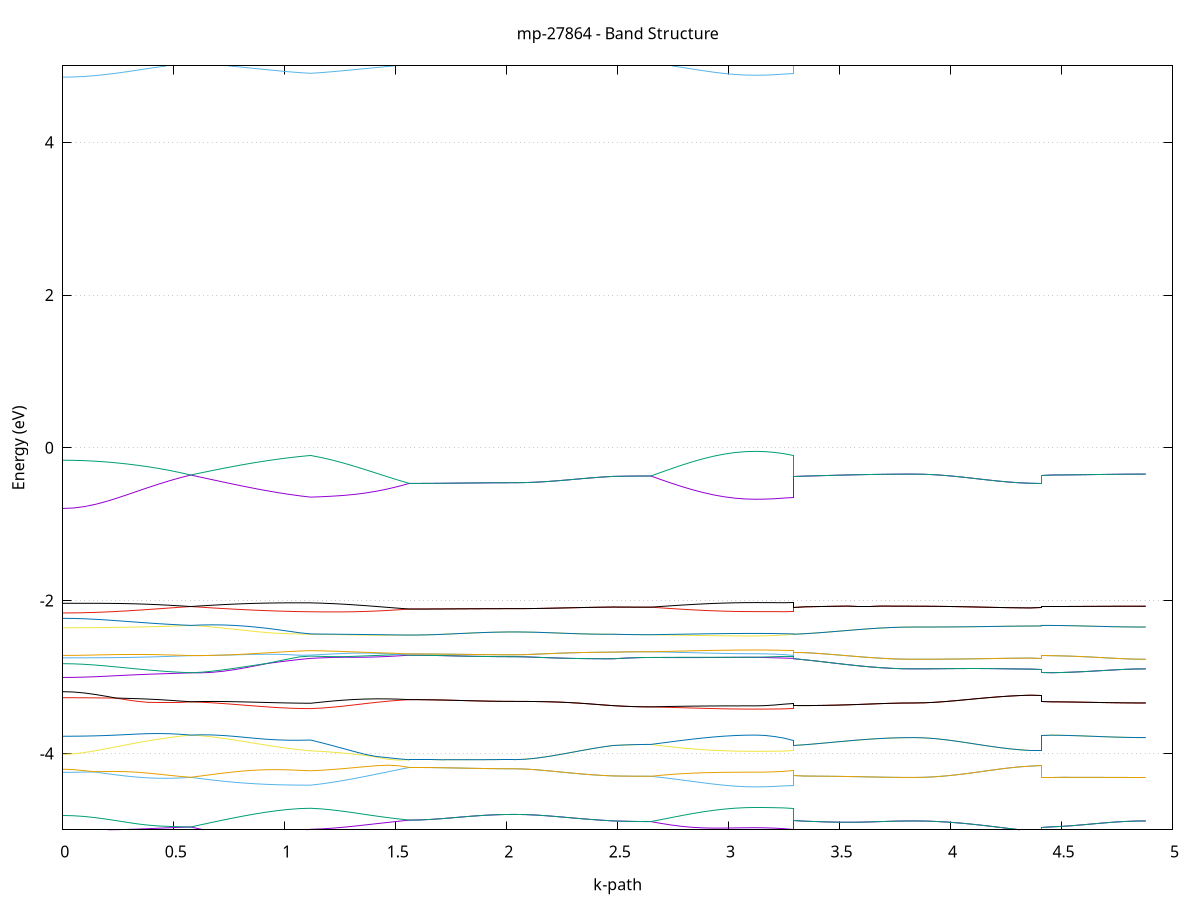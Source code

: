set title 'mp-27864 - Band Structure'
set xlabel 'k-path'
set ylabel 'Energy (eV)'
set grid y
set yrange [-5:5]
set terminal png size 800,600
set output 'mp-27864_bands_gnuplot.png'
plot '-' using 1:2 with lines notitle, '-' using 1:2 with lines notitle, '-' using 1:2 with lines notitle, '-' using 1:2 with lines notitle, '-' using 1:2 with lines notitle, '-' using 1:2 with lines notitle, '-' using 1:2 with lines notitle, '-' using 1:2 with lines notitle, '-' using 1:2 with lines notitle, '-' using 1:2 with lines notitle, '-' using 1:2 with lines notitle, '-' using 1:2 with lines notitle, '-' using 1:2 with lines notitle, '-' using 1:2 with lines notitle, '-' using 1:2 with lines notitle, '-' using 1:2 with lines notitle, '-' using 1:2 with lines notitle, '-' using 1:2 with lines notitle, '-' using 1:2 with lines notitle, '-' using 1:2 with lines notitle, '-' using 1:2 with lines notitle, '-' using 1:2 with lines notitle, '-' using 1:2 with lines notitle, '-' using 1:2 with lines notitle, '-' using 1:2 with lines notitle, '-' using 1:2 with lines notitle, '-' using 1:2 with lines notitle, '-' using 1:2 with lines notitle, '-' using 1:2 with lines notitle, '-' using 1:2 with lines notitle, '-' using 1:2 with lines notitle, '-' using 1:2 with lines notitle, '-' using 1:2 with lines notitle, '-' using 1:2 with lines notitle, '-' using 1:2 with lines notitle, '-' using 1:2 with lines notitle, '-' using 1:2 with lines notitle, '-' using 1:2 with lines notitle, '-' using 1:2 with lines notitle, '-' using 1:2 with lines notitle, '-' using 1:2 with lines notitle, '-' using 1:2 with lines notitle, '-' using 1:2 with lines notitle, '-' using 1:2 with lines notitle, '-' using 1:2 with lines notitle, '-' using 1:2 with lines notitle, '-' using 1:2 with lines notitle, '-' using 1:2 with lines notitle, '-' using 1:2 with lines notitle, '-' using 1:2 with lines notitle, '-' using 1:2 with lines notitle, '-' using 1:2 with lines notitle, '-' using 1:2 with lines notitle, '-' using 1:2 with lines notitle, '-' using 1:2 with lines notitle, '-' using 1:2 with lines notitle, '-' using 1:2 with lines notitle, '-' using 1:2 with lines notitle, '-' using 1:2 with lines notitle, '-' using 1:2 with lines notitle, '-' using 1:2 with lines notitle, '-' using 1:2 with lines notitle, '-' using 1:2 with lines notitle, '-' using 1:2 with lines notitle, '-' using 1:2 with lines notitle, '-' using 1:2 with lines notitle, '-' using 1:2 with lines notitle, '-' using 1:2 with lines notitle, '-' using 1:2 with lines notitle, '-' using 1:2 with lines notitle, '-' using 1:2 with lines notitle, '-' using 1:2 with lines notitle, '-' using 1:2 with lines notitle, '-' using 1:2 with lines notitle, '-' using 1:2 with lines notitle, '-' using 1:2 with lines notitle, '-' using 1:2 with lines notitle, '-' using 1:2 with lines notitle, '-' using 1:2 with lines notitle, '-' using 1:2 with lines notitle, '-' using 1:2 with lines notitle, '-' using 1:2 with lines notitle, '-' using 1:2 with lines notitle, '-' using 1:2 with lines notitle, '-' using 1:2 with lines notitle, '-' using 1:2 with lines notitle, '-' using 1:2 with lines notitle, '-' using 1:2 with lines notitle, '-' using 1:2 with lines notitle, '-' using 1:2 with lines notitle, '-' using 1:2 with lines notitle, '-' using 1:2 with lines notitle, '-' using 1:2 with lines notitle, '-' using 1:2 with lines notitle, '-' using 1:2 with lines notitle, '-' using 1:2 with lines notitle
0.000000 -23.507079
0.048017 -23.506479
0.096034 -23.504479
0.144050 -23.501279
0.192067 -23.496979
0.240084 -23.491579
0.288101 -23.485079
0.336118 -23.477679
0.384135 -23.469579
0.432151 -23.460779
0.480168 -23.451379
0.528185 -23.441879
0.576202 -23.432279
0.576202 -23.432279
0.625308 -23.431779
0.674414 -23.430379
0.723520 -23.428379
0.772626 -23.425379
0.821732 -23.422079
0.870838 -23.418279
0.919944 -23.414379
0.969050 -23.411079
1.018156 -23.408779
1.067262 -23.407779
1.116368 -23.408579
1.116368 -23.408579
1.165854 -23.409779
1.215341 -23.412179
1.264827 -23.415079
1.314313 -23.417879
1.363799 -23.420479
1.413285 -23.422579
1.462771 -23.423979
1.512257 -23.424679
1.561744 -23.424679
1.561744 -23.424679
1.608868 -23.424579
1.655992 -23.424479
1.703115 -23.424279
1.750239 -23.424079
1.797363 -23.423879
1.844487 -23.423679
1.891611 -23.423579
1.938735 -23.423279
1.985859 -23.423279
2.032983 -23.423179
2.032983 -23.423179
2.082469 -23.422779
2.131956 -23.421779
2.181442 -23.419879
2.230928 -23.417379
2.280414 -23.414279
2.329900 -23.410879
2.379386 -23.407279
2.428872 -23.403879
2.478359 -23.400979
2.478359 -23.400979
2.521170 -23.399479
2.563982 -23.398379
2.606793 -23.397679
2.649605 -23.397479
2.649605 -23.397479
2.696729 -23.399679
2.743853 -23.401779
2.790977 -23.403779
2.838101 -23.405479
2.885224 -23.406979
2.932348 -23.408279
2.979472 -23.409279
3.026596 -23.409879
3.073720 -23.410279
3.120844 -23.410479
3.120844 -23.410479
3.163656 -23.410279
3.206467 -23.409979
3.249279 -23.409479
3.292090 -23.408579
3.292090 -23.400979
3.341196 -23.401279
3.390302 -23.402279
3.439409 -23.403779
3.488515 -23.405479
3.537621 -23.407479
3.586727 -23.409579
3.635833 -23.411479
3.684939 -23.413179
3.734045 -23.414479
3.783151 -23.415279
3.832257 -23.415579
3.832257 -23.415579
3.880274 -23.416679
3.928290 -23.419679
3.976307 -23.423979
4.024324 -23.428779
4.072341 -23.433779
4.120358 -23.438479
4.168375 -23.442779
4.216391 -23.446579
4.264408 -23.449579
4.312425 -23.451779
4.360442 -23.453179
4.408459 -23.453579
4.408459 -23.432279
4.455583 -23.431879
4.502707 -23.430879
4.549831 -23.429379
4.596955 -23.427379
4.644079 -23.424979
4.691203 -23.422279
4.738326 -23.419779
4.785450 -23.417579
4.832574 -23.416079
4.879698 -23.415579
e
0.000000 -23.383479
0.048017 -23.383579
0.096034 -23.383579
0.144050 -23.383779
0.192067 -23.384379
0.240084 -23.385779
0.288101 -23.388379
0.336118 -23.392379
0.384135 -23.398279
0.432151 -23.405479
0.480168 -23.413779
0.528185 -23.422779
0.576202 -23.432279
0.576202 -23.432279
0.625308 -23.431779
0.674414 -23.430179
0.723520 -23.427879
0.772626 -23.424779
0.821732 -23.420979
0.870838 -23.416579
0.919944 -23.411879
0.969050 -23.406779
1.018156 -23.401779
1.067262 -23.396979
1.116368 -23.392279
1.116368 -23.392279
1.165854 -23.397579
1.215341 -23.402779
1.264827 -23.407779
1.314313 -23.412279
1.363799 -23.416079
1.413285 -23.419379
1.462771 -23.421879
1.512257 -23.423679
1.561744 -23.424679
1.561744 -23.424679
1.608868 -23.424579
1.655992 -23.424479
1.703115 -23.424279
1.750239 -23.424079
1.797363 -23.423879
1.844487 -23.423679
1.891611 -23.423579
1.938735 -23.423279
1.985859 -23.423279
2.032983 -23.423179
2.032983 -23.423179
2.082469 -23.422779
2.131956 -23.421779
2.181442 -23.419879
2.230928 -23.417379
2.280414 -23.414279
2.329900 -23.410879
2.379386 -23.407279
2.428872 -23.403879
2.478359 -23.400979
2.478359 -23.400979
2.521170 -23.399479
2.563982 -23.398379
2.606793 -23.397679
2.649605 -23.397479
2.649605 -23.397479
2.696729 -23.395179
2.743853 -23.392779
2.790977 -23.390279
2.838101 -23.387879
2.885224 -23.385379
2.932348 -23.382979
2.979472 -23.380779
3.026596 -23.378979
3.073720 -23.377479
3.120844 -23.376879
3.120844 -23.376879
3.163656 -23.378079
3.206467 -23.381379
3.249279 -23.386279
3.292090 -23.392279
3.292090 -23.400979
3.341196 -23.401279
3.390302 -23.402279
3.439409 -23.403779
3.488515 -23.405479
3.537621 -23.407479
3.586727 -23.409579
3.635833 -23.411479
3.684939 -23.413179
3.734045 -23.414479
3.783151 -23.415279
3.832257 -23.415579
3.832257 -23.415579
3.880274 -23.416679
3.928290 -23.419679
3.976307 -23.423979
4.024324 -23.428779
4.072341 -23.433779
4.120358 -23.438479
4.168375 -23.442779
4.216391 -23.446579
4.264408 -23.449579
4.312425 -23.451779
4.360442 -23.453179
4.408459 -23.453579
4.408459 -23.432279
4.455583 -23.431879
4.502707 -23.430879
4.549831 -23.429379
4.596955 -23.427379
4.644079 -23.424979
4.691203 -23.422279
4.738326 -23.419779
4.785450 -23.417579
4.832574 -23.416079
4.879698 -23.415579
e
0.000000 -23.338679
0.048017 -23.339179
0.096034 -23.340579
0.144050 -23.342679
0.192067 -23.345379
0.240084 -23.348079
0.288101 -23.350479
0.336118 -23.351979
0.384135 -23.352479
0.432151 -23.351979
0.480168 -23.350779
0.528185 -23.349079
0.576202 -23.347079
0.576202 -23.347079
0.625308 -23.348879
0.674414 -23.350479
0.723520 -23.352179
0.772626 -23.353779
0.821732 -23.355479
0.870838 -23.356979
0.919944 -23.358479
0.969050 -23.359779
1.018156 -23.360579
1.067262 -23.360779
1.116368 -23.359779
1.116368 -23.359779
1.165854 -23.355779
1.215341 -23.350479
1.264827 -23.344779
1.314313 -23.339079
1.363799 -23.333579
1.413285 -23.328779
1.462771 -23.324679
1.512257 -23.321179
1.561744 -23.318579
1.561744 -23.318579
1.608868 -23.318579
1.655992 -23.318679
1.703115 -23.318779
1.750239 -23.318779
1.797363 -23.318979
1.844487 -23.319179
1.891611 -23.319279
1.938735 -23.319279
1.985859 -23.319379
2.032983 -23.319379
2.032983 -23.319379
2.082469 -23.319779
2.131956 -23.321079
2.181442 -23.322979
2.230928 -23.325579
2.280414 -23.328779
2.329900 -23.332479
2.379386 -23.336279
2.428872 -23.340079
2.478359 -23.343379
2.478359 -23.343379
2.521170 -23.343979
2.563982 -23.344379
2.606793 -23.344579
2.649605 -23.344579
2.649605 -23.344579
2.696729 -23.346479
2.743853 -23.348479
2.790977 -23.350579
2.838101 -23.352779
2.885224 -23.354979
2.932348 -23.357179
2.979472 -23.359179
3.026596 -23.361079
3.073720 -23.362279
3.120844 -23.362779
3.120844 -23.362779
3.163656 -23.362579
3.206467 -23.362079
3.249279 -23.361079
3.292090 -23.359779
3.292090 -23.343379
3.341196 -23.345679
3.390302 -23.348179
3.439409 -23.350879
3.488515 -23.353579
3.537621 -23.356179
3.586727 -23.358579
3.635833 -23.360579
3.684939 -23.362379
3.734045 -23.363779
3.783151 -23.364479
3.832257 -23.364779
3.832257 -23.364779
3.880274 -23.363679
3.928290 -23.360579
3.976307 -23.356379
4.024324 -23.351379
4.072341 -23.346479
4.120358 -23.341679
4.168375 -23.337279
4.216391 -23.333479
4.264408 -23.330479
4.312425 -23.328279
4.360442 -23.326979
4.408459 -23.326579
4.408459 -23.347079
4.455583 -23.347479
4.502707 -23.348479
4.549831 -23.350079
4.596955 -23.352279
4.644079 -23.354879
4.691203 -23.357579
4.738326 -23.360279
4.785450 -23.362579
4.832574 -23.364179
4.879698 -23.364779
e
0.000000 -23.328879
0.048017 -23.329079
0.096034 -23.329479
0.144050 -23.330279
0.192067 -23.331379
0.240084 -23.332779
0.288101 -23.334379
0.336118 -23.336279
0.384135 -23.338279
0.432151 -23.340379
0.480168 -23.342679
0.528185 -23.344979
0.576202 -23.347079
0.576202 -23.347079
0.625308 -23.345279
0.674414 -23.343279
0.723520 -23.341179
0.772626 -23.339079
0.821732 -23.336879
0.870838 -23.334879
0.919944 -23.332979
0.969050 -23.331379
1.018156 -23.330179
1.067262 -23.329279
1.116368 -23.328979
1.116368 -23.328979
1.165854 -23.325879
1.215341 -23.322879
1.264827 -23.320279
1.314313 -23.318179
1.363799 -23.316679
1.413285 -23.315979
1.462771 -23.315979
1.512257 -23.316879
1.561744 -23.318579
1.561744 -23.318579
1.608868 -23.318579
1.655992 -23.318679
1.703115 -23.318779
1.750239 -23.318779
1.797363 -23.318979
1.844487 -23.319179
1.891611 -23.319279
1.938735 -23.319279
1.985859 -23.319379
2.032983 -23.319379
2.032983 -23.319379
2.082469 -23.319779
2.131956 -23.321079
2.181442 -23.322979
2.230928 -23.325579
2.280414 -23.328779
2.329900 -23.332479
2.379386 -23.336279
2.428872 -23.340079
2.478359 -23.343379
2.478359 -23.343379
2.521170 -23.343979
2.563982 -23.344379
2.606793 -23.344579
2.649605 -23.344579
2.649605 -23.344579
2.696729 -23.342879
2.743853 -23.341279
2.790977 -23.339879
2.838101 -23.338679
2.885224 -23.337679
2.932348 -23.336779
2.979472 -23.336079
3.026596 -23.335679
3.073720 -23.335379
3.120844 -23.335179
3.120844 -23.335179
3.163656 -23.334679
3.206467 -23.333179
3.249279 -23.331079
3.292090 -23.328979
3.292090 -23.343379
3.341196 -23.345679
3.390302 -23.348179
3.439409 -23.350879
3.488515 -23.353579
3.537621 -23.356179
3.586727 -23.358579
3.635833 -23.360579
3.684939 -23.362379
3.734045 -23.363779
3.783151 -23.364479
3.832257 -23.364779
3.832257 -23.364779
3.880274 -23.363679
3.928290 -23.360579
3.976307 -23.356379
4.024324 -23.351379
4.072341 -23.346479
4.120358 -23.341679
4.168375 -23.337279
4.216391 -23.333479
4.264408 -23.330479
4.312425 -23.328279
4.360442 -23.326979
4.408459 -23.326579
4.408459 -23.347079
4.455583 -23.347479
4.502707 -23.348479
4.549831 -23.350079
4.596955 -23.352279
4.644079 -23.354879
4.691203 -23.357579
4.738326 -23.360279
4.785450 -23.362579
4.832574 -23.364179
4.879698 -23.364779
e
0.000000 -22.662379
0.048017 -22.662379
0.096034 -22.662079
0.144050 -22.661679
0.192067 -22.661179
0.240084 -22.660679
0.288101 -22.660079
0.336118 -22.659379
0.384135 -22.658679
0.432151 -22.657879
0.480168 -22.657179
0.528185 -22.656579
0.576202 -22.655879
0.576202 -22.655879
0.625308 -22.656879
0.674414 -22.658579
0.723520 -22.660879
0.772626 -22.663779
0.821732 -22.667279
0.870838 -22.670679
0.919944 -22.674279
0.969050 -22.677579
1.018156 -22.680579
1.067262 -22.682979
1.116368 -22.684579
1.116368 -22.684579
1.165854 -22.684879
1.215341 -22.684979
1.264827 -22.684879
1.314313 -22.684679
1.363799 -22.684279
1.413285 -22.683879
1.462771 -22.683479
1.512257 -22.682979
1.561744 -22.682479
1.561744 -22.682479
1.608868 -22.682479
1.655992 -22.682579
1.703115 -22.682779
1.750239 -22.682979
1.797363 -22.683179
1.844487 -22.683379
1.891611 -22.683579
1.938735 -22.683679
1.985859 -22.683779
2.032983 -22.683779
2.032983 -22.683779
2.082469 -22.683779
2.131956 -22.683679
2.181442 -22.683579
2.230928 -22.683379
2.280414 -22.683179
2.329900 -22.682779
2.379386 -22.682379
2.428872 -22.681979
2.478359 -22.681479
2.478359 -22.681479
2.521170 -22.681979
2.563982 -22.682379
2.606793 -22.682579
2.649605 -22.682679
2.649605 -22.682679
2.696729 -22.683279
2.743853 -22.683779
2.790977 -22.684279
2.838101 -22.684679
2.885224 -22.685079
2.932348 -22.685379
2.979472 -22.685779
3.026596 -22.685979
3.073720 -22.685979
3.120844 -22.685979
3.120844 -22.685979
3.163656 -22.685979
3.206467 -22.685679
3.249279 -22.685179
3.292090 -22.684579
3.292090 -22.681479
3.341196 -22.679679
3.390302 -22.677279
3.439409 -22.674379
3.488515 -22.671079
3.537621 -22.667779
3.586727 -22.664479
3.635833 -22.661479
3.684939 -22.658979
3.734045 -22.657079
3.783151 -22.655879
3.832257 -22.655479
3.832257 -22.655479
3.880274 -22.655479
3.928290 -22.655479
3.976307 -22.655579
4.024324 -22.655679
4.072341 -22.655779
4.120358 -22.655979
4.168375 -22.655979
4.216391 -22.656179
4.264408 -22.656179
4.312425 -22.656379
4.360442 -22.656479
4.408459 -22.656479
4.408459 -22.655879
4.455583 -22.655879
4.502707 -22.655779
4.549831 -22.655679
4.596955 -22.655679
4.644079 -22.655679
4.691203 -22.655579
4.738326 -22.655579
4.785450 -22.655479
4.832574 -22.655479
4.879698 -22.655479
e
0.000000 -22.650979
0.048017 -22.650979
0.096034 -22.651079
0.144050 -22.651279
0.192067 -22.651579
0.240084 -22.651879
0.288101 -22.652479
0.336118 -22.652779
0.384135 -22.653479
0.432151 -22.653979
0.480168 -22.654579
0.528185 -22.655179
0.576202 -22.655879
0.576202 -22.655879
0.625308 -22.655679
0.674414 -22.656079
0.723520 -22.657379
0.772626 -22.659079
0.821732 -22.661479
0.870838 -22.664179
0.919944 -22.666979
0.969050 -22.669879
1.018156 -22.672579
1.067262 -22.674979
1.116368 -22.677079
1.116368 -22.677079
1.165854 -22.677479
1.215341 -22.677979
1.264827 -22.678679
1.314313 -22.679379
1.363799 -22.679979
1.413285 -22.680579
1.462771 -22.681379
1.512257 -22.681979
1.561744 -22.682479
1.561744 -22.682479
1.608868 -22.682479
1.655992 -22.682579
1.703115 -22.682779
1.750239 -22.682979
1.797363 -22.683179
1.844487 -22.683379
1.891611 -22.683579
1.938735 -22.683679
1.985859 -22.683779
2.032983 -22.683779
2.032983 -22.683779
2.082469 -22.683779
2.131956 -22.683679
2.181442 -22.683579
2.230928 -22.683379
2.280414 -22.683179
2.329900 -22.682779
2.379386 -22.682379
2.428872 -22.681979
2.478359 -22.681479
2.478359 -22.681479
2.521170 -22.681979
2.563982 -22.682379
2.606793 -22.682579
2.649605 -22.682679
2.649605 -22.682679
2.696729 -22.682079
2.743853 -22.681479
2.790977 -22.680879
2.838101 -22.680379
2.885224 -22.679979
2.932348 -22.679579
2.979472 -22.679179
3.026596 -22.678979
3.073720 -22.678779
3.120844 -22.678779
3.120844 -22.678779
3.163656 -22.678679
3.206467 -22.678279
3.249279 -22.677779
3.292090 -22.677079
3.292090 -22.681479
3.341196 -22.679679
3.390302 -22.677279
3.439409 -22.674379
3.488515 -22.671079
3.537621 -22.667779
3.586727 -22.664479
3.635833 -22.661479
3.684939 -22.658979
3.734045 -22.657079
3.783151 -22.655879
3.832257 -22.655479
3.832257 -22.655479
3.880274 -22.655479
3.928290 -22.655479
3.976307 -22.655579
4.024324 -22.655679
4.072341 -22.655779
4.120358 -22.655979
4.168375 -22.655979
4.216391 -22.656179
4.264408 -22.656179
4.312425 -22.656379
4.360442 -22.656479
4.408459 -22.656479
4.408459 -22.655879
4.455583 -22.655879
4.502707 -22.655779
4.549831 -22.655679
4.596955 -22.655679
4.644079 -22.655679
4.691203 -22.655579
4.738326 -22.655579
4.785450 -22.655479
4.832574 -22.655479
4.879698 -22.655479
e
0.000000 -22.588679
0.048017 -22.588679
0.096034 -22.588379
0.144050 -22.588179
0.192067 -22.587879
0.240084 -22.587379
0.288101 -22.586979
0.336118 -22.586279
0.384135 -22.585379
0.432151 -22.584479
0.480168 -22.583279
0.528185 -22.582079
0.576202 -22.580879
0.576202 -22.580879
0.625308 -22.582179
0.674414 -22.583979
0.723520 -22.586079
0.772626 -22.588379
0.821732 -22.590979
0.870838 -22.593479
0.919944 -22.595879
0.969050 -22.598079
1.018156 -22.600079
1.067262 -22.601579
1.116368 -22.602379
1.116368 -22.602379
1.165854 -22.602579
1.215341 -22.602379
1.264827 -22.602079
1.314313 -22.601379
1.363799 -22.600579
1.413285 -22.599579
1.462771 -22.598479
1.512257 -22.597279
1.561744 -22.596179
1.561744 -22.596179
1.608868 -22.596079
1.655992 -22.595979
1.703115 -22.595979
1.750239 -22.595979
1.797363 -22.595979
1.844487 -22.595879
1.891611 -22.595879
1.938735 -22.595779
1.985859 -22.595779
2.032983 -22.595679
2.032983 -22.595679
2.082469 -22.595679
2.131956 -22.595879
2.181442 -22.595879
2.230928 -22.595879
2.280414 -22.595979
2.329900 -22.595979
2.379386 -22.596079
2.428872 -22.596079
2.478359 -22.596179
2.478359 -22.596179
2.521170 -22.596779
2.563982 -22.597279
2.606793 -22.597579
2.649605 -22.597679
2.649605 -22.597679
2.696729 -22.598579
2.743853 -22.599479
2.790977 -22.600379
2.838101 -22.600979
2.885224 -22.601679
2.932348 -22.602179
2.979472 -22.602679
3.026596 -22.602979
3.073720 -22.603079
3.120844 -22.603079
3.120844 -22.603079
3.163656 -22.603179
3.206467 -22.602979
3.249279 -22.602679
3.292090 -22.602379
3.292090 -22.596179
3.341196 -22.594779
3.390302 -22.593179
3.439409 -22.591279
3.488515 -22.589279
3.537621 -22.587179
3.586727 -22.585279
3.635833 -22.583479
3.684939 -22.582079
3.734045 -22.580979
3.783151 -22.580279
3.832257 -22.580179
3.832257 -22.580179
3.880274 -22.580079
3.928290 -22.579979
3.976307 -22.579879
4.024324 -22.579679
4.072341 -22.579479
4.120358 -22.579179
4.168375 -22.578979
4.216391 -22.578879
4.264408 -22.578679
4.312425 -22.578579
4.360442 -22.578479
4.408459 -22.578479
4.408459 -22.580879
4.455583 -22.580779
4.502707 -22.580779
4.549831 -22.580679
4.596955 -22.580579
4.644079 -22.580479
4.691203 -22.580379
4.738326 -22.580179
4.785450 -22.580179
4.832574 -22.580079
4.879698 -22.580179
e
0.000000 -22.569879
0.048017 -22.569979
0.096034 -22.570179
0.144050 -22.570579
0.192067 -22.571279
0.240084 -22.572079
0.288101 -22.573079
0.336118 -22.574179
0.384135 -22.575579
0.432151 -22.576779
0.480168 -22.578079
0.528185 -22.579579
0.576202 -22.580879
0.576202 -22.580879
0.625308 -22.579979
0.674414 -22.579479
0.723520 -22.579579
0.772626 -22.580079
0.821732 -22.581079
0.870838 -22.582279
0.919944 -22.583779
0.969050 -22.585379
1.018156 -22.586879
1.067262 -22.588379
1.116368 -22.589679
1.116368 -22.589679
1.165854 -22.589879
1.215341 -22.590079
1.264827 -22.590479
1.314313 -22.591179
1.363799 -22.591779
1.413285 -22.592579
1.462771 -22.593779
1.512257 -22.594879
1.561744 -22.596179
1.561744 -22.596179
1.608868 -22.596079
1.655992 -22.595979
1.703115 -22.595979
1.750239 -22.595979
1.797363 -22.595979
1.844487 -22.595879
1.891611 -22.595879
1.938735 -22.595779
1.985859 -22.595779
2.032983 -22.595679
2.032983 -22.595679
2.082469 -22.595679
2.131956 -22.595879
2.181442 -22.595879
2.230928 -22.595879
2.280414 -22.595979
2.329900 -22.595979
2.379386 -22.596079
2.428872 -22.596079
2.478359 -22.596179
2.478359 -22.596179
2.521170 -22.596779
2.563982 -22.597279
2.606793 -22.597579
2.649605 -22.597679
2.649605 -22.597679
2.696729 -22.596779
2.743853 -22.595779
2.790977 -22.594879
2.838101 -22.593879
2.885224 -22.593179
2.932348 -22.592479
2.979472 -22.591979
3.026596 -22.591679
3.073720 -22.591379
3.120844 -22.591279
3.120844 -22.591279
3.163656 -22.591179
3.206467 -22.590879
3.249279 -22.590379
3.292090 -22.589679
3.292090 -22.596179
3.341196 -22.594779
3.390302 -22.593179
3.439409 -22.591279
3.488515 -22.589279
3.537621 -22.587179
3.586727 -22.585279
3.635833 -22.583479
3.684939 -22.582079
3.734045 -22.580979
3.783151 -22.580279
3.832257 -22.580179
3.832257 -22.580179
3.880274 -22.580079
3.928290 -22.579979
3.976307 -22.579879
4.024324 -22.579679
4.072341 -22.579479
4.120358 -22.579179
4.168375 -22.578979
4.216391 -22.578879
4.264408 -22.578679
4.312425 -22.578579
4.360442 -22.578479
4.408459 -22.578479
4.408459 -22.580879
4.455583 -22.580779
4.502707 -22.580779
4.549831 -22.580679
4.596955 -22.580579
4.644079 -22.580479
4.691203 -22.580379
4.738326 -22.580179
4.785450 -22.580179
4.832574 -22.580079
4.879698 -22.580179
e
0.000000 -7.201779
0.048017 -7.199679
0.096034 -7.193579
0.144050 -7.183479
0.192067 -7.169679
0.240084 -7.152279
0.288101 -7.131579
0.336118 -7.107879
0.384135 -7.081479
0.432151 -7.052579
0.480168 -7.021579
0.528185 -6.988679
0.576202 -6.954079
0.576202 -6.954079
0.625308 -6.979779
0.674414 -7.004279
0.723520 -7.027679
0.772626 -7.049779
0.821732 -7.070679
0.870838 -7.089979
0.919944 -7.107879
0.969050 -7.124079
1.018156 -7.138579
1.067262 -7.151379
1.116368 -7.162479
1.116368 -7.162479
1.165854 -7.146679
1.215341 -7.127879
1.264827 -7.105979
1.314313 -7.081279
1.363799 -7.053779
1.413285 -7.023979
1.462771 -6.991979
1.512257 -6.958279
1.561744 -6.923179
1.561744 -6.923179
1.608868 -6.921879
1.655992 -6.918079
1.703115 -6.912079
1.750239 -6.904279
1.797363 -6.895479
1.844487 -6.886279
1.891611 -6.877679
1.938735 -6.870679
1.985859 -6.866079
2.032983 -6.864479
2.032983 -6.864479
2.082469 -6.865679
2.131956 -6.869179
2.181442 -6.874679
2.230928 -6.881679
2.280414 -6.889679
2.329900 -6.898079
2.379386 -6.906479
2.428872 -6.914279
2.478359 -6.921279
2.478359 -6.921279
2.521170 -6.926779
2.563982 -6.930979
2.606793 -6.933579
2.649605 -6.934479
2.649605 -6.934479
2.696729 -6.979879
2.743853 -7.022179
2.790977 -7.060979
2.838101 -7.095579
2.885224 -7.125679
2.932348 -7.150879
2.979472 -7.170779
3.026596 -7.185179
3.073720 -7.193879
3.120844 -7.196779
3.120844 -7.196779
3.163656 -7.194579
3.206467 -7.188179
3.249279 -7.177379
3.292090 -7.162479
3.292090 -6.921279
3.341196 -6.919279
3.390302 -6.917479
3.439409 -6.915879
3.488515 -6.914379
3.537621 -6.912879
3.586727 -6.911479
3.635833 -6.910179
3.684939 -6.909079
3.734045 -6.908179
3.783151 -6.907579
3.832257 -6.907379
3.832257 -6.907379
3.880274 -6.908379
3.928290 -6.911279
3.976307 -6.915779
4.024324 -6.921479
4.072341 -6.927879
4.120358 -6.934579
4.168375 -6.940979
4.216391 -6.946879
4.264408 -6.951779
4.312425 -6.955479
4.360442 -6.957779
4.408459 -6.958479
4.408459 -6.954079
4.455583 -6.953079
4.502707 -6.950079
4.549831 -6.945379
4.596955 -6.939179
4.644079 -6.932179
4.691203 -6.924879
4.738326 -6.918079
4.785450 -6.912379
4.832574 -6.908679
4.879698 -6.907379
e
0.000000 -6.552779
0.048017 -6.561579
0.096034 -6.583979
0.144050 -6.614379
0.192067 -6.649079
0.240084 -6.686279
0.288101 -6.724879
0.336118 -6.764179
0.384135 -6.803579
0.432151 -6.842579
0.480168 -6.880779
0.528185 -6.918079
0.576202 -6.954079
0.576202 -6.954079
0.625308 -6.927179
0.674414 -6.899179
0.723520 -6.870079
0.772626 -6.839679
0.821732 -6.808279
0.870838 -6.775979
0.919944 -6.742779
0.969050 -6.709179
1.018156 -6.675679
1.067262 -6.642479
1.116368 -6.610579
1.116368 -6.610579
1.165854 -6.640779
1.215341 -6.672779
1.264827 -6.706479
1.314313 -6.741379
1.363799 -6.777179
1.413285 -6.813779
1.462771 -6.850479
1.512257 -6.887179
1.561744 -6.923179
1.561744 -6.923179
1.608868 -6.921879
1.655992 -6.918079
1.703115 -6.912079
1.750239 -6.904279
1.797363 -6.895479
1.844487 -6.886279
1.891611 -6.877679
1.938735 -6.870679
1.985859 -6.866079
2.032983 -6.864479
2.032983 -6.864479
2.082469 -6.865679
2.131956 -6.869179
2.181442 -6.874679
2.230928 -6.881679
2.280414 -6.889679
2.329900 -6.898079
2.379386 -6.906479
2.428872 -6.914279
2.478359 -6.921279
2.478359 -6.921279
2.521170 -6.926779
2.563982 -6.930979
2.606793 -6.933579
2.649605 -6.934479
2.649605 -6.934479
2.696729 -6.886679
2.743853 -6.836979
2.790977 -6.786279
2.838101 -6.735279
2.885224 -6.684679
2.932348 -6.635579
2.979472 -6.589279
3.026596 -6.547779
3.073720 -6.515779
3.120844 -6.502579
3.120844 -6.502579
3.163656 -6.512079
3.206467 -6.536779
3.249279 -6.570979
3.292090 -6.610579
3.292090 -6.921279
3.341196 -6.919279
3.390302 -6.917479
3.439409 -6.915879
3.488515 -6.914379
3.537621 -6.912879
3.586727 -6.911479
3.635833 -6.910179
3.684939 -6.909079
3.734045 -6.908179
3.783151 -6.907579
3.832257 -6.907379
3.832257 -6.907379
3.880274 -6.908379
3.928290 -6.911279
3.976307 -6.915779
4.024324 -6.921479
4.072341 -6.927879
4.120358 -6.934579
4.168375 -6.940979
4.216391 -6.946879
4.264408 -6.951779
4.312425 -6.955479
4.360442 -6.957779
4.408459 -6.958479
4.408459 -6.954079
4.455583 -6.953079
4.502707 -6.950079
4.549831 -6.945379
4.596955 -6.939179
4.644079 -6.932179
4.691203 -6.924879
4.738326 -6.918079
4.785450 -6.912379
4.832574 -6.908679
4.879698 -6.907379
e
0.000000 -6.427179
0.048017 -6.421279
0.096034 -6.407279
0.144050 -6.390779
0.192067 -6.374979
0.240084 -6.370779
0.288101 -6.366779
0.336118 -6.362179
0.384135 -6.357079
0.432151 -6.351879
0.480168 -6.346579
0.528185 -6.341679
0.576202 -6.337579
0.576202 -6.337579
0.625308 -6.346279
0.674414 -6.353179
0.723520 -6.357979
0.772626 -6.360779
0.821732 -6.361779
0.870838 -6.361179
0.919944 -6.359679
0.969050 -6.357779
1.018156 -6.356079
1.067262 -6.355079
1.116368 -6.354979
1.116368 -6.354979
1.165854 -6.346679
1.215341 -6.337679
1.264827 -6.328179
1.314313 -6.318479
1.363799 -6.309079
1.413285 -6.300279
1.462771 -6.292079
1.512257 -6.284879
1.561744 -6.278679
1.561744 -6.278679
1.608868 -6.279779
1.655992 -6.283179
1.703115 -6.288579
1.750239 -6.295479
1.797363 -6.303579
1.844487 -6.312079
1.891611 -6.320079
1.938735 -6.326679
1.985859 -6.330979
2.032983 -6.332479
2.032983 -6.332479
2.082469 -6.331279
2.131956 -6.327879
2.181442 -6.322379
2.230928 -6.315479
2.280414 -6.307779
2.329900 -6.299679
2.379386 -6.291879
2.428872 -6.284879
2.478359 -6.278779
2.478359 -6.278779
2.521170 -6.268779
2.563982 -6.261179
2.606793 -6.256379
2.649605 -6.254779
2.649605 -6.254779
2.696729 -6.262879
2.743853 -6.273479
2.790977 -6.285579
2.838101 -6.298279
2.885224 -6.310679
2.932348 -6.322079
2.979472 -6.331579
3.026596 -6.338779
3.073720 -6.358779
3.120844 -6.368279
3.120844 -6.368279
3.163656 -6.367379
3.206467 -6.364679
3.249279 -6.360479
3.292090 -6.354979
3.292090 -6.278779
3.341196 -6.291279
3.390302 -6.306279
3.439409 -6.322779
3.488515 -6.340079
3.537621 -6.357179
3.586727 -6.373179
3.635833 -6.387479
3.684939 -6.399279
3.734045 -6.408079
3.783151 -6.413579
3.832257 -6.415479
3.832257 -6.415479
3.880274 -6.414179
3.928290 -6.410679
3.976307 -6.405179
4.024324 -6.398179
4.072341 -6.390379
4.120358 -6.382179
4.168375 -6.374379
4.216391 -6.367279
4.264408 -6.361379
4.312425 -6.356979
4.360442 -6.354279
4.408459 -6.353379
4.408459 -6.337579
4.455583 -6.339379
4.502707 -6.344579
4.549831 -6.352879
4.596955 -6.363379
4.644079 -6.375279
4.691203 -6.387379
4.738326 -6.398479
4.785450 -6.407479
4.832574 -6.413379
4.879698 -6.415479
e
0.000000 -6.380079
0.048017 -6.379779
0.096034 -6.378579
0.144050 -6.376679
0.192067 -6.374079
0.240084 -6.361279
0.288101 -6.350279
0.336118 -6.341979
0.384135 -6.336479
0.432151 -6.333679
0.480168 -6.333079
0.528185 -6.334579
0.576202 -6.337579
0.576202 -6.337579
0.625308 -6.327479
0.674414 -6.316679
0.723520 -6.305779
0.772626 -6.295579
0.821732 -6.286779
0.870838 -6.279979
0.919944 -6.275779
0.969050 -6.274679
1.018156 -6.276979
1.067262 -6.282879
1.116368 -6.292079
1.116368 -6.292079
1.165854 -6.282979
1.215341 -6.275879
1.264827 -6.270979
1.314313 -6.268079
1.363799 -6.266979
1.413285 -6.267779
1.462771 -6.269979
1.512257 -6.273679
1.561744 -6.278679
1.561744 -6.278679
1.608868 -6.279779
1.655992 -6.283179
1.703115 -6.288579
1.750239 -6.295479
1.797363 -6.303579
1.844487 -6.312079
1.891611 -6.320079
1.938735 -6.326679
1.985859 -6.330979
2.032983 -6.332479
2.032983 -6.332479
2.082469 -6.331279
2.131956 -6.327879
2.181442 -6.322379
2.230928 -6.315479
2.280414 -6.307779
2.329900 -6.299679
2.379386 -6.291879
2.428872 -6.284879
2.478359 -6.278779
2.478359 -6.278779
2.521170 -6.268779
2.563982 -6.261179
2.606793 -6.256379
2.649605 -6.254779
2.649605 -6.254779
2.696729 -6.249979
2.743853 -6.249179
2.790977 -6.252879
2.838101 -6.261479
2.885224 -6.274779
2.932348 -6.292679
2.979472 -6.314179
3.026596 -6.337579
3.073720 -6.343279
3.120844 -6.344779
3.120844 -6.344779
3.163656 -6.338779
3.206467 -6.324579
3.249279 -6.307779
3.292090 -6.292079
3.292090 -6.278779
3.341196 -6.291279
3.390302 -6.306279
3.439409 -6.322779
3.488515 -6.340079
3.537621 -6.357179
3.586727 -6.373179
3.635833 -6.387479
3.684939 -6.399279
3.734045 -6.408079
3.783151 -6.413579
3.832257 -6.415479
3.832257 -6.415479
3.880274 -6.414179
3.928290 -6.410679
3.976307 -6.405179
4.024324 -6.398179
4.072341 -6.390379
4.120358 -6.382179
4.168375 -6.374379
4.216391 -6.367279
4.264408 -6.361379
4.312425 -6.356979
4.360442 -6.354279
4.408459 -6.353379
4.408459 -6.337579
4.455583 -6.339379
4.502707 -6.344579
4.549831 -6.352879
4.596955 -6.363379
4.644079 -6.375279
4.691203 -6.387379
4.738326 -6.398479
4.785450 -6.407479
4.832574 -6.413379
4.879698 -6.415479
e
0.000000 -5.559879
0.048017 -5.560079
0.096034 -5.560279
0.144050 -5.560179
0.192067 -5.559379
0.240084 -5.557079
0.288101 -5.553079
0.336118 -5.547179
0.384135 -5.539179
0.432151 -5.529279
0.480168 -5.517779
0.528185 -5.505179
0.576202 -5.492079
0.576202 -5.492079
0.625308 -5.493979
0.674414 -5.495879
0.723520 -5.498279
0.772626 -5.501179
0.821732 -5.504579
0.870838 -5.508279
0.919944 -5.511979
0.969050 -5.515579
1.018156 -5.518679
1.067262 -5.521379
1.116368 -5.523779
1.116368 -5.523779
1.165854 -5.534679
1.215341 -5.546579
1.264827 -5.557879
1.314313 -5.567479
1.363799 -5.574479
1.413285 -5.577979
1.462771 -5.577879
1.512257 -5.573779
1.561744 -5.566079
1.561744 -5.566079
1.608868 -5.566179
1.655992 -5.566779
1.703115 -5.567579
1.750239 -5.568579
1.797363 -5.569679
1.844487 -5.570679
1.891611 -5.571579
1.938735 -5.572179
1.985859 -5.572579
2.032983 -5.572679
2.032983 -5.572679
2.082469 -5.571379
2.131956 -5.567279
2.181442 -5.560579
2.230928 -5.551479
2.280414 -5.540179
2.329900 -5.527279
2.379386 -5.513379
2.428872 -5.499679
2.478359 -5.487579
2.478359 -5.487579
2.521170 -5.483479
2.563982 -5.480279
2.606793 -5.478279
2.649605 -5.477579
2.649605 -5.477579
2.696729 -5.480479
2.743853 -5.483979
2.790977 -5.488179
2.838101 -5.492879
2.885224 -5.497579
2.932348 -5.501979
2.979472 -5.505579
3.026596 -5.508279
3.073720 -5.509979
3.120844 -5.510479
3.120844 -5.510479
3.163656 -5.511379
3.206467 -5.514079
3.249279 -5.518379
3.292090 -5.523779
3.292090 -5.487579
3.341196 -5.482579
3.390302 -5.477979
3.439409 -5.473879
3.488515 -5.470179
3.537621 -5.466879
3.586727 -5.463979
3.635833 -5.461579
3.684939 -5.459679
3.734045 -5.458279
3.783151 -5.457379
3.832257 -5.457079
3.832257 -5.457079
3.880274 -5.457879
3.928290 -5.460279
3.976307 -5.463679
4.024324 -5.467579
4.072341 -5.471479
4.120358 -5.474979
4.168375 -5.477779
4.216391 -5.479879
4.264408 -5.481179
4.312425 -5.481879
4.360442 -5.482179
4.408459 -5.482279
4.408459 -5.492079
4.455583 -5.491279
4.502707 -5.489079
4.549831 -5.485479
4.596955 -5.480979
4.644079 -5.475679
4.691203 -5.470179
4.738326 -5.465079
4.785450 -5.460879
4.832574 -5.458079
4.879698 -5.457079
e
0.000000 -5.464279
0.048017 -5.463479
0.096034 -5.461279
0.144050 -5.457979
0.192067 -5.454079
0.240084 -5.450579
0.288101 -5.448279
0.336118 -5.448479
0.384135 -5.451679
0.432151 -5.458279
0.480168 -5.467679
0.528185 -5.479279
0.576202 -5.492079
0.576202 -5.492079
0.625308 -5.489779
0.674414 -5.486479
0.723520 -5.482179
0.772626 -5.476579
0.821732 -5.470079
0.870838 -5.463179
0.919944 -5.456679
0.969050 -5.451179
1.018156 -5.447479
1.067262 -5.446479
1.116368 -5.448979
1.116368 -5.448979
1.165854 -5.449479
1.215341 -5.457279
1.264827 -5.470979
1.314313 -5.487879
1.363799 -5.506079
1.413285 -5.523979
1.462771 -5.540579
1.512257 -5.554779
1.561744 -5.566079
1.561744 -5.566079
1.608868 -5.566179
1.655992 -5.566779
1.703115 -5.567579
1.750239 -5.568579
1.797363 -5.569679
1.844487 -5.570679
1.891611 -5.571579
1.938735 -5.572179
1.985859 -5.572579
2.032983 -5.572679
2.032983 -5.572679
2.082469 -5.571379
2.131956 -5.567279
2.181442 -5.560579
2.230928 -5.551479
2.280414 -5.540179
2.329900 -5.527279
2.379386 -5.513379
2.428872 -5.499679
2.478359 -5.487579
2.478359 -5.487579
2.521170 -5.483479
2.563982 -5.480279
2.606793 -5.478279
2.649605 -5.477579
2.649605 -5.477579
2.696729 -5.475079
2.743853 -5.472979
2.790977 -5.470879
2.838101 -5.468879
2.885224 -5.466879
2.932348 -5.464979
2.979472 -5.463379
3.026596 -5.462179
3.073720 -5.461379
3.120844 -5.461079
3.120844 -5.461079
3.163656 -5.460279
3.206467 -5.457679
3.249279 -5.453779
3.292090 -5.448979
3.292090 -5.487579
3.341196 -5.482579
3.390302 -5.477979
3.439409 -5.473879
3.488515 -5.470179
3.537621 -5.466879
3.586727 -5.463979
3.635833 -5.461579
3.684939 -5.459679
3.734045 -5.458279
3.783151 -5.457379
3.832257 -5.457079
3.832257 -5.457079
3.880274 -5.457879
3.928290 -5.460279
3.976307 -5.463679
4.024324 -5.467579
4.072341 -5.471479
4.120358 -5.474979
4.168375 -5.477779
4.216391 -5.479879
4.264408 -5.481179
4.312425 -5.481879
4.360442 -5.482179
4.408459 -5.482279
4.408459 -5.492079
4.455583 -5.491279
4.502707 -5.489079
4.549831 -5.485479
4.596955 -5.480979
4.644079 -5.475679
4.691203 -5.470179
4.738326 -5.465079
4.785450 -5.460879
4.832574 -5.458079
4.879698 -5.457079
e
0.000000 -5.235379
0.048017 -5.235279
0.096034 -5.235079
0.144050 -5.234679
0.192067 -5.233879
0.240084 -5.232179
0.288101 -5.228979
0.336118 -5.223079
0.384135 -5.213879
0.432151 -5.200879
0.480168 -5.184279
0.528185 -5.164879
0.576202 -5.143679
0.576202 -5.143679
0.625308 -5.148279
0.674414 -5.154679
0.723520 -5.164879
0.772626 -5.181179
0.821732 -5.203879
0.870838 -5.230979
0.919944 -5.259579
0.969050 -5.287479
1.018156 -5.312579
1.067262 -5.333079
1.116368 -5.347279
1.116368 -5.347279
1.165854 -5.344179
1.215341 -5.333279
1.264827 -5.315479
1.314313 -5.292379
1.363799 -5.265579
1.413285 -5.236379
1.462771 -5.206079
1.512257 -5.176079
1.561744 -5.148179
1.561744 -5.148179
1.608868 -5.150079
1.655992 -5.155179
1.703115 -5.162779
1.750239 -5.171679
1.797363 -5.180679
1.844487 -5.188979
1.891611 -5.195979
1.938735 -5.201279
1.985859 -5.204579
2.032983 -5.205679
2.032983 -5.205679
2.082469 -5.206179
2.131956 -5.207779
2.181442 -5.210679
2.230928 -5.215179
2.280414 -5.221479
2.329900 -5.229679
2.379386 -5.239279
2.428872 -5.249179
2.478359 -5.257579
2.478359 -5.257579
2.521170 -5.264979
2.563982 -5.270579
2.606793 -5.274179
2.649605 -5.275479
2.649605 -5.275479
2.696729 -5.289679
2.743853 -5.302079
2.790977 -5.312879
2.838101 -5.322679
2.885224 -5.331679
2.932348 -5.340279
2.979472 -5.347879
3.026596 -5.354179
3.073720 -5.358279
3.120844 -5.359679
3.120844 -5.359679
3.163656 -5.358979
3.206467 -5.356679
3.249279 -5.352879
3.292090 -5.347279
3.292090 -5.257579
3.341196 -5.250879
3.390302 -5.240679
3.439409 -5.228479
3.488515 -5.216179
3.537621 -5.205379
3.586727 -5.196979
3.635833 -5.191279
3.684939 -5.187879
3.734045 -5.186279
3.783151 -5.185579
3.832257 -5.185379
3.832257 -5.185379
3.880274 -5.183879
3.928290 -5.179279
3.976307 -5.172179
4.024324 -5.162879
4.072341 -5.152079
4.120358 -5.139979
4.168375 -5.126979
4.216391 -5.113379
4.264408 -5.099379
4.312425 -5.085479
4.360442 -5.073379
4.408459 -5.067679
4.408459 -5.143679
4.455583 -5.144879
4.502707 -5.148179
4.549831 -5.153079
4.596955 -5.159079
4.644079 -5.165479
4.691203 -5.171679
4.738326 -5.177179
4.785450 -5.181579
4.832574 -5.184379
4.879698 -5.185379
e
0.000000 -5.147279
0.048017 -5.144879
0.096034 -5.137779
0.144050 -5.127179
0.192067 -5.114279
0.240084 -5.100979
0.288101 -5.089379
0.336118 -5.081779
0.384135 -5.080879
0.432151 -5.088179
0.480168 -5.102879
0.528185 -5.122379
0.576202 -5.143679
0.576202 -5.143679
0.625308 -5.139779
0.674414 -5.136179
0.723520 -5.132779
0.772626 -5.129979
0.821732 -5.128079
0.870838 -5.127379
0.919944 -5.127979
0.969050 -5.129579
1.018156 -5.131679
1.067262 -5.133579
1.116368 -5.134579
1.116368 -5.134579
1.165854 -5.123979
1.215341 -5.112579
1.264827 -5.102079
1.314313 -5.094579
1.363799 -5.091879
1.413285 -5.095579
1.462771 -5.106479
1.512257 -5.124379
1.561744 -5.148179
1.561744 -5.148179
1.608868 -5.150079
1.655992 -5.155179
1.703115 -5.162779
1.750239 -5.171679
1.797363 -5.180679
1.844487 -5.188979
1.891611 -5.195979
1.938735 -5.201279
1.985859 -5.204579
2.032983 -5.205679
2.032983 -5.205679
2.082469 -5.206179
2.131956 -5.207779
2.181442 -5.210679
2.230928 -5.215179
2.280414 -5.221479
2.329900 -5.229679
2.379386 -5.239279
2.428872 -5.249179
2.478359 -5.257579
2.478359 -5.257579
2.521170 -5.264979
2.563982 -5.270579
2.606793 -5.274179
2.649605 -5.275479
2.649605 -5.275479
2.696729 -5.259579
2.743853 -5.242679
2.790977 -5.225279
2.838101 -5.208179
2.885224 -5.192279
2.932348 -5.178079
2.979472 -5.166379
3.026596 -5.157679
3.073720 -5.152179
3.120844 -5.150379
3.120844 -5.150379
3.163656 -5.149279
3.206467 -5.146179
3.249279 -5.141179
3.292090 -5.134579
3.292090 -5.257579
3.341196 -5.250879
3.390302 -5.240679
3.439409 -5.228479
3.488515 -5.216179
3.537621 -5.205379
3.586727 -5.196979
3.635833 -5.191279
3.684939 -5.187879
3.734045 -5.186279
3.783151 -5.185579
3.832257 -5.185379
3.832257 -5.185379
3.880274 -5.183879
3.928290 -5.179279
3.976307 -5.172179
4.024324 -5.162879
4.072341 -5.152079
4.120358 -5.139979
4.168375 -5.126979
4.216391 -5.113379
4.264408 -5.099379
4.312425 -5.085479
4.360442 -5.073379
4.408459 -5.067679
4.408459 -5.143679
4.455583 -5.144879
4.502707 -5.148179
4.549831 -5.153079
4.596955 -5.159079
4.644079 -5.165479
4.691203 -5.171679
4.738326 -5.177179
4.785450 -5.181579
4.832574 -5.184379
4.879698 -5.185379
e
0.000000 -5.000379
0.048017 -5.000479
0.096034 -5.000879
0.144050 -5.000979
0.192067 -5.000479
0.240084 -4.998779
0.288101 -4.995779
0.336118 -4.991279
0.384135 -4.985579
0.432151 -4.979379
0.480168 -4.973379
0.528185 -4.967979
0.576202 -4.963779
0.576202 -4.963779
0.625308 -4.994079
0.674414 -5.022279
0.723520 -5.045679
0.772626 -5.061179
0.821732 -5.067579
0.870838 -5.065979
0.919944 -5.058079
0.969050 -5.045479
1.018156 -5.029579
1.067262 -5.011779
1.116368 -4.993679
1.116368 -4.993679
1.165854 -4.988379
1.215341 -4.979079
1.264827 -4.966679
1.314313 -4.952079
1.363799 -4.936279
1.413285 -4.920179
1.462771 -4.904279
1.512257 -4.888779
1.561744 -4.873479
1.561744 -4.873479
1.608868 -4.871179
1.655992 -4.864779
1.703115 -4.855379
1.750239 -4.844179
1.797363 -4.832579
1.844487 -4.821579
1.891611 -4.812179
1.938735 -4.804979
1.985859 -4.800479
2.032983 -4.798979
2.032983 -4.798979
2.082469 -4.801079
2.131956 -4.807279
2.181442 -4.816779
2.230928 -4.828479
2.280414 -4.840979
2.329900 -4.853379
2.379386 -4.864779
2.428872 -4.874879
2.478359 -4.883579
2.478359 -4.883579
2.521170 -4.887379
2.563982 -4.890179
2.606793 -4.891979
2.649605 -4.892579
2.649605 -4.892579
2.696729 -4.917079
2.743853 -4.938479
2.790977 -4.955779
2.838101 -4.968179
2.885224 -4.975379
2.932348 -4.978179
2.979472 -4.977779
3.026596 -4.975679
3.073720 -4.973679
3.120844 -4.972879
3.120844 -4.972879
3.163656 -4.974379
3.206467 -4.978579
3.249279 -4.985179
3.292090 -4.993679
3.292090 -4.883579
3.341196 -4.887179
3.390302 -4.892079
3.439409 -4.896979
3.488515 -4.900479
3.537621 -4.901779
3.586727 -4.900579
3.635833 -4.897279
3.684939 -4.892779
3.734045 -4.888379
3.783151 -4.885279
3.832257 -4.884179
3.832257 -4.884179
3.880274 -4.885679
3.928290 -4.890179
3.976307 -4.897579
4.024324 -4.907579
4.072341 -4.919879
4.120358 -4.934079
4.168375 -4.949879
4.216391 -4.966579
4.264408 -4.983679
4.312425 -5.000179
4.360442 -5.014179
4.408459 -5.020479
4.408459 -4.963779
4.455583 -4.961579
4.502707 -4.955379
4.549831 -4.945979
4.596955 -4.934479
4.644079 -4.922179
4.691203 -4.910179
4.738326 -4.899579
4.785450 -4.891179
4.832574 -4.885979
4.879698 -4.884179
e
0.000000 -4.812979
0.048017 -4.816279
0.096034 -4.825579
0.144050 -4.840279
0.192067 -4.859079
0.240084 -4.880279
0.288101 -4.902179
0.336118 -4.922579
0.384135 -4.939079
0.432151 -4.950179
0.480168 -4.956479
0.528185 -4.960279
0.576202 -4.963779
0.576202 -4.963779
0.625308 -4.932679
0.674414 -4.901979
0.723520 -4.871979
0.772626 -4.843179
0.821732 -4.815979
0.870838 -4.790679
0.919944 -4.767979
0.969050 -4.748479
1.018156 -4.733079
1.067262 -4.722779
1.116368 -4.718279
1.116368 -4.718279
1.165854 -4.726779
1.215341 -4.740479
1.264827 -4.758279
1.314313 -4.778579
1.363799 -4.799879
1.413285 -4.820779
1.462771 -4.840079
1.512257 -4.857479
1.561744 -4.873479
1.561744 -4.873479
1.608868 -4.871179
1.655992 -4.864779
1.703115 -4.855379
1.750239 -4.844179
1.797363 -4.832579
1.844487 -4.821579
1.891611 -4.812179
1.938735 -4.804979
1.985859 -4.800479
2.032983 -4.798979
2.032983 -4.798979
2.082469 -4.801079
2.131956 -4.807279
2.181442 -4.816779
2.230928 -4.828479
2.280414 -4.840979
2.329900 -4.853379
2.379386 -4.864779
2.428872 -4.874879
2.478359 -4.883579
2.478359 -4.883579
2.521170 -4.887379
2.563982 -4.890179
2.606793 -4.891979
2.649605 -4.892579
2.649605 -4.892579
2.696729 -4.866279
2.743853 -4.839279
2.790977 -4.812679
2.838101 -4.787679
2.885224 -4.764979
2.932348 -4.745479
2.979472 -4.729579
3.026596 -4.717879
3.073720 -4.710679
3.120844 -4.708279
3.120844 -4.708279
3.163656 -4.708879
3.206467 -4.710679
3.249279 -4.713779
3.292090 -4.718279
3.292090 -4.883579
3.341196 -4.887179
3.390302 -4.892079
3.439409 -4.896979
3.488515 -4.900479
3.537621 -4.901779
3.586727 -4.900579
3.635833 -4.897279
3.684939 -4.892779
3.734045 -4.888379
3.783151 -4.885279
3.832257 -4.884179
3.832257 -4.884179
3.880274 -4.885679
3.928290 -4.890179
3.976307 -4.897579
4.024324 -4.907579
4.072341 -4.919879
4.120358 -4.934079
4.168375 -4.949879
4.216391 -4.966579
4.264408 -4.983679
4.312425 -5.000179
4.360442 -5.014179
4.408459 -5.020479
4.408459 -4.963779
4.455583 -4.961579
4.502707 -4.955379
4.549831 -4.945979
4.596955 -4.934479
4.644079 -4.922179
4.691203 -4.910179
4.738326 -4.899579
4.785450 -4.891179
4.832574 -4.885979
4.879698 -4.884179
e
0.000000 -4.248679
0.048017 -4.247479
0.096034 -4.244279
0.144050 -4.243579
0.192067 -4.262879
0.240084 -4.281379
0.288101 -4.297779
0.336118 -4.310979
0.384135 -4.320379
0.432151 -4.325479
0.480168 -4.325979
0.528185 -4.321779
0.576202 -4.313279
0.576202 -4.313279
0.625308 -4.331579
0.674414 -4.348779
0.723520 -4.364379
0.772626 -4.377979
0.821732 -4.389379
0.870838 -4.398479
0.919944 -4.405379
0.969050 -4.410379
1.018156 -4.413679
1.067262 -4.415479
1.116368 -4.415979
1.116368 -4.415979
1.165854 -4.399079
1.215341 -4.378279
1.264827 -4.354479
1.314313 -4.328579
1.363799 -4.300979
1.413285 -4.272279
1.462771 -4.242679
1.512257 -4.212879
1.561744 -4.184279
1.561744 -4.184279
1.608868 -4.184679
1.655992 -4.185779
1.703115 -4.187679
1.750239 -4.189979
1.797363 -4.192579
1.844487 -4.195279
1.891611 -4.197679
1.938735 -4.199579
1.985859 -4.200879
2.032983 -4.201279
2.032983 -4.201279
2.082469 -4.204879
2.131956 -4.214179
2.181442 -4.226679
2.230928 -4.240479
2.280414 -4.254379
2.329900 -4.267379
2.379386 -4.278879
2.428872 -4.288179
2.478359 -4.294879
2.478359 -4.294879
2.521170 -4.297179
2.563982 -4.298579
2.606793 -4.299379
2.649605 -4.299579
2.649605 -4.299579
2.696729 -4.314679
2.743853 -4.331179
2.790977 -4.348879
2.838101 -4.367079
2.885224 -4.384979
2.932348 -4.401879
2.979472 -4.416779
3.026596 -4.428379
3.073720 -4.435879
3.120844 -4.438479
3.120844 -4.438479
3.163656 -4.436979
3.206467 -4.432579
3.249279 -4.425579
3.292090 -4.415979
3.292090 -4.294879
3.341196 -4.296479
3.390302 -4.297679
3.439409 -4.298979
3.488515 -4.300579
3.537621 -4.302779
3.586727 -4.305279
3.635833 -4.308179
3.684939 -4.310879
3.734045 -4.313179
3.783151 -4.314779
3.832257 -4.315279
3.832257 -4.315279
3.880274 -4.312979
3.928290 -4.306279
3.976307 -4.295479
4.024324 -4.281179
4.072341 -4.264179
4.120358 -4.245579
4.168375 -4.226179
4.216391 -4.207179
4.264408 -4.189979
4.312425 -4.175979
4.360442 -4.166579
4.408459 -4.163279
4.408459 -4.313279
4.455583 -4.313279
4.502707 -4.313379
4.549831 -4.313579
4.596955 -4.313779
4.644079 -4.314079
4.691203 -4.314379
4.738326 -4.314779
4.785450 -4.315079
4.832574 -4.315279
4.879698 -4.315279
e
0.000000 -4.207079
0.048017 -4.212279
0.096034 -4.225679
0.144050 -4.240179
0.192067 -4.237079
0.240084 -4.236479
0.288101 -4.239579
0.336118 -4.246979
0.384135 -4.258179
0.432151 -4.272079
0.480168 -4.287079
0.528185 -4.301279
0.576202 -4.313279
0.576202 -4.313279
0.625308 -4.294479
0.674414 -4.275779
0.723520 -4.257979
0.772626 -4.241979
0.821732 -4.228679
0.870838 -4.218979
0.919944 -4.213679
0.969050 -4.212779
1.018156 -4.215979
1.067262 -4.221579
1.116368 -4.227579
1.116368 -4.227579
1.165854 -4.220379
1.215341 -4.210679
1.264827 -4.199279
1.314313 -4.186479
1.363799 -4.173379
1.413285 -4.161479
1.462771 -4.154579
1.512257 -4.161679
1.561744 -4.184279
1.561744 -4.184279
1.608868 -4.184679
1.655992 -4.185779
1.703115 -4.187679
1.750239 -4.189979
1.797363 -4.192579
1.844487 -4.195279
1.891611 -4.197679
1.938735 -4.199579
1.985859 -4.200879
2.032983 -4.201279
2.032983 -4.201279
2.082469 -4.204879
2.131956 -4.214179
2.181442 -4.226679
2.230928 -4.240479
2.280414 -4.254379
2.329900 -4.267379
2.379386 -4.278879
2.428872 -4.288179
2.478359 -4.294879
2.478359 -4.294879
2.521170 -4.297179
2.563982 -4.298579
2.606793 -4.299379
2.649605 -4.299579
2.649605 -4.299579
2.696729 -4.286379
2.743853 -4.275079
2.790977 -4.265979
2.838101 -4.258779
2.885224 -4.253579
2.932348 -4.250079
2.979472 -4.247879
3.026596 -4.246679
3.073720 -4.246079
3.120844 -4.245879
3.120844 -4.245879
3.163656 -4.244579
3.206467 -4.240879
3.249279 -4.234979
3.292090 -4.227579
3.292090 -4.294879
3.341196 -4.296479
3.390302 -4.297679
3.439409 -4.298979
3.488515 -4.300579
3.537621 -4.302779
3.586727 -4.305279
3.635833 -4.308179
3.684939 -4.310879
3.734045 -4.313179
3.783151 -4.314779
3.832257 -4.315279
3.832257 -4.315279
3.880274 -4.312979
3.928290 -4.306279
3.976307 -4.295479
4.024324 -4.281179
4.072341 -4.264179
4.120358 -4.245579
4.168375 -4.226179
4.216391 -4.207179
4.264408 -4.189979
4.312425 -4.175979
4.360442 -4.166579
4.408459 -4.163279
4.408459 -4.313279
4.455583 -4.313279
4.502707 -4.313379
4.549831 -4.313579
4.596955 -4.313779
4.644079 -4.314079
4.691203 -4.314379
4.738326 -4.314779
4.785450 -4.315079
4.832574 -4.315279
4.879698 -4.315279
e
0.000000 -4.011879
0.048017 -4.005779
0.096034 -3.989479
0.144050 -3.966779
0.192067 -3.940779
0.240084 -3.913679
0.288101 -3.886679
0.336118 -3.860579
0.384135 -3.836079
0.432151 -3.813479
0.480168 -3.793079
0.528185 -3.775279
0.576202 -3.760579
0.576202 -3.760579
0.625308 -3.770079
0.674414 -3.784579
0.723520 -3.803079
0.772626 -3.824279
0.821732 -3.847279
0.870838 -3.870679
0.919944 -3.893579
0.969050 -3.915279
1.018156 -3.934979
1.067262 -3.952079
1.116368 -3.966279
1.116368 -3.966279
1.165854 -3.974179
1.215341 -3.984579
1.264827 -3.996879
1.314313 -4.010579
1.363799 -4.025379
1.413285 -4.048679
1.462771 -4.076379
1.512257 -4.088379
1.561744 -4.083279
1.561744 -4.083279
1.608868 -4.083279
1.655992 -4.083279
1.703115 -4.083179
1.750239 -4.082979
1.797363 -4.082779
1.844487 -4.082579
1.891611 -4.082279
1.938735 -4.082079
1.985859 -4.081879
2.032983 -4.081879
2.032983 -4.081879
2.082469 -4.076779
2.131956 -4.062879
2.181442 -4.042979
2.230928 -4.019279
2.280414 -3.993379
2.329900 -3.966779
2.379386 -3.940879
2.428872 -3.917079
2.478359 -3.897079
2.478359 -3.897079
2.521170 -3.890879
2.563982 -3.886279
2.606793 -3.883479
2.649605 -3.882579
2.649605 -3.882579
2.696729 -3.899479
2.743853 -3.915279
2.790977 -3.929479
2.838101 -3.941679
2.885224 -3.951779
2.932348 -3.959779
2.979472 -3.965679
3.026596 -3.969679
3.073720 -3.971979
3.120844 -3.972779
3.120844 -3.972779
3.163656 -3.972379
3.206467 -3.971179
3.249279 -3.969179
3.292090 -3.966279
3.292090 -3.897079
3.341196 -3.887079
3.390302 -3.875279
3.439409 -3.862479
3.488515 -3.849279
3.537621 -3.836379
3.586727 -3.824279
3.635833 -3.813679
3.684939 -3.804979
3.734045 -3.798479
3.783151 -3.794579
3.832257 -3.793179
3.832257 -3.793179
3.880274 -3.796579
3.928290 -3.806179
3.976307 -3.820979
4.024324 -3.839479
4.072341 -3.860179
4.120358 -3.881579
4.168375 -3.902679
4.216391 -3.922279
4.264408 -3.939379
4.312425 -3.953079
4.360442 -3.961979
4.408459 -3.965179
4.408459 -3.760579
4.455583 -3.761379
4.502707 -3.763579
4.549831 -3.767079
4.596955 -3.771579
4.644079 -3.776579
4.691203 -3.781679
4.738326 -3.786279
4.785450 -3.789979
4.832574 -3.792379
4.879698 -3.793179
e
0.000000 -3.775479
0.048017 -3.774979
0.096034 -3.773379
0.144050 -3.770579
0.192067 -3.766279
0.240084 -3.760479
0.288101 -3.753679
0.336118 -3.746979
0.384135 -3.741879
0.432151 -3.740079
0.480168 -3.742479
0.528185 -3.749479
0.576202 -3.760579
0.576202 -3.760579
0.625308 -3.756779
0.674414 -3.758679
0.723520 -3.765879
0.772626 -3.776979
0.821732 -3.790279
0.870838 -3.803679
0.919944 -3.815279
0.969050 -3.823479
1.018156 -3.827679
1.067262 -3.827979
1.116368 -3.825379
1.116368 -3.825379
1.165854 -3.860579
1.215341 -3.898579
1.264827 -3.937579
1.314313 -3.976479
1.363799 -4.013979
1.413285 -4.040679
1.462771 -4.056079
1.512257 -4.070879
1.561744 -4.083279
1.561744 -4.083279
1.608868 -4.083279
1.655992 -4.083279
1.703115 -4.083179
1.750239 -4.082979
1.797363 -4.082779
1.844487 -4.082579
1.891611 -4.082279
1.938735 -4.082079
1.985859 -4.081879
2.032983 -4.081879
2.032983 -4.081879
2.082469 -4.076779
2.131956 -4.062879
2.181442 -4.042979
2.230928 -4.019279
2.280414 -3.993379
2.329900 -3.966779
2.379386 -3.940879
2.428872 -3.917079
2.478359 -3.897079
2.478359 -3.897079
2.521170 -3.890879
2.563982 -3.886279
2.606793 -3.883479
2.649605 -3.882579
2.649605 -3.882579
2.696729 -3.864979
2.743853 -3.847179
2.790977 -3.829679
2.838101 -3.813279
2.885224 -3.798279
2.932348 -3.785179
2.979472 -3.774579
3.026596 -3.766679
3.073720 -3.761879
3.120844 -3.760279
3.120844 -3.760279
3.163656 -3.765179
3.206467 -3.779179
3.249279 -3.800179
3.292090 -3.825379
3.292090 -3.897079
3.341196 -3.887079
3.390302 -3.875279
3.439409 -3.862479
3.488515 -3.849279
3.537621 -3.836379
3.586727 -3.824279
3.635833 -3.813679
3.684939 -3.804979
3.734045 -3.798479
3.783151 -3.794579
3.832257 -3.793179
3.832257 -3.793179
3.880274 -3.796579
3.928290 -3.806179
3.976307 -3.820979
4.024324 -3.839479
4.072341 -3.860179
4.120358 -3.881579
4.168375 -3.902679
4.216391 -3.922279
4.264408 -3.939379
4.312425 -3.953079
4.360442 -3.961979
4.408459 -3.965179
4.408459 -3.760579
4.455583 -3.761379
4.502707 -3.763579
4.549831 -3.767079
4.596955 -3.771579
4.644079 -3.776579
4.691203 -3.781679
4.738326 -3.786279
4.785450 -3.789979
4.832574 -3.792379
4.879698 -3.793179
e
0.000000 -3.271179
0.048017 -3.271379
0.096034 -3.271879
0.144050 -3.272979
0.192067 -3.274479
0.240084 -3.276579
0.288101 -3.298879
0.336118 -3.318379
0.384135 -3.331879
0.432151 -3.338479
0.480168 -3.338479
0.528185 -3.333079
0.576202 -3.324479
0.576202 -3.324479
0.625308 -3.330179
0.674414 -3.338079
0.723520 -3.347779
0.772626 -3.358379
0.821732 -3.369679
0.870838 -3.380779
0.919944 -3.391279
0.969050 -3.400479
1.018156 -3.407679
1.067262 -3.412279
1.116368 -3.413979
1.116368 -3.413979
1.165854 -3.406679
1.215341 -3.395379
1.264827 -3.380979
1.314313 -3.364779
1.363799 -3.347979
1.413285 -3.331879
1.462771 -3.317479
1.512257 -3.305479
1.561744 -3.296179
1.561744 -3.296179
1.608868 -3.296779
1.655992 -3.298479
1.703115 -3.300979
1.750239 -3.304279
1.797363 -3.307879
1.844487 -3.311479
1.891611 -3.314679
1.938735 -3.317279
1.985859 -3.318879
2.032983 -3.319479
2.032983 -3.319479
2.082469 -3.319879
2.131956 -3.321179
2.181442 -3.323779
2.230928 -3.328079
2.280414 -3.334479
2.329900 -3.342879
2.379386 -3.353179
2.428872 -3.364279
2.478359 -3.374879
2.478359 -3.374879
2.521170 -3.381679
2.563982 -3.386779
2.606793 -3.389979
2.649605 -3.391079
2.649605 -3.391079
2.696729 -3.394579
2.743853 -3.398279
2.790977 -3.402279
2.838101 -3.406179
2.885224 -3.409979
2.932348 -3.413479
2.979472 -3.416479
3.026596 -3.418679
3.073720 -3.420079
3.120844 -3.420579
3.120844 -3.420579
3.163656 -3.420179
3.206467 -3.418979
3.249279 -3.416979
3.292090 -3.413979
3.292090 -3.374879
3.341196 -3.374379
3.390302 -3.373179
3.439409 -3.371079
3.488515 -3.368179
3.537621 -3.364179
3.586727 -3.359279
3.635833 -3.353879
3.684939 -3.348579
3.734045 -3.344079
3.783151 -3.341079
3.832257 -3.340079
3.832257 -3.340079
3.880274 -3.337779
3.928290 -3.331279
3.976307 -3.321479
4.024324 -3.309479
4.072341 -3.296479
4.120358 -3.283279
4.168375 -3.270779
4.216391 -3.259479
4.264408 -3.249979
4.312425 -3.242779
4.360442 -3.238279
4.408459 -3.236779
4.408459 -3.324479
4.455583 -3.324879
4.502707 -3.325979
4.549831 -3.327779
4.596955 -3.329979
4.644079 -3.332379
4.691203 -3.334779
4.738326 -3.336879
4.785450 -3.338579
4.832574 -3.339679
4.879698 -3.340079
e
0.000000 -3.192079
0.048017 -3.196479
0.096034 -3.208879
0.144050 -3.227779
0.192067 -3.250879
0.240084 -3.275579
0.288101 -3.279579
0.336118 -3.283679
0.384135 -3.289179
0.432151 -3.296179
0.480168 -3.304779
0.528185 -3.314479
0.576202 -3.324479
0.576202 -3.324479
0.625308 -3.321079
0.674414 -3.320179
0.723520 -3.321079
0.772626 -3.323379
0.821732 -3.326579
0.870838 -3.330079
0.919944 -3.333779
0.969050 -3.337179
1.018156 -3.340179
1.067262 -3.342479
1.116368 -3.343879
1.116368 -3.343879
1.165854 -3.328779
1.215341 -3.314779
1.264827 -3.303079
1.314313 -3.294379
1.363799 -3.288679
1.413285 -3.286179
1.462771 -3.286579
1.512257 -3.289879
1.561744 -3.296179
1.561744 -3.296179
1.608868 -3.296779
1.655992 -3.298479
1.703115 -3.300979
1.750239 -3.304279
1.797363 -3.307879
1.844487 -3.311479
1.891611 -3.314679
1.938735 -3.317279
1.985859 -3.318879
2.032983 -3.319479
2.032983 -3.319479
2.082469 -3.319879
2.131956 -3.321179
2.181442 -3.323779
2.230928 -3.328079
2.280414 -3.334479
2.329900 -3.342879
2.379386 -3.353179
2.428872 -3.364279
2.478359 -3.374879
2.478359 -3.374879
2.521170 -3.381679
2.563982 -3.386779
2.606793 -3.389979
2.649605 -3.391079
2.649605 -3.391079
2.696729 -3.387979
2.743853 -3.385379
2.790977 -3.383279
2.838101 -3.381479
2.885224 -3.380179
2.932348 -3.379179
2.979472 -3.378579
3.026596 -3.378079
3.073720 -3.377879
3.120844 -3.377779
3.120844 -3.377779
3.163656 -3.374879
3.206467 -3.366879
3.249279 -3.355779
3.292090 -3.343879
3.292090 -3.374879
3.341196 -3.374379
3.390302 -3.373179
3.439409 -3.371079
3.488515 -3.368179
3.537621 -3.364179
3.586727 -3.359279
3.635833 -3.353879
3.684939 -3.348579
3.734045 -3.344079
3.783151 -3.341079
3.832257 -3.340079
3.832257 -3.340079
3.880274 -3.337779
3.928290 -3.331279
3.976307 -3.321479
4.024324 -3.309479
4.072341 -3.296479
4.120358 -3.283279
4.168375 -3.270779
4.216391 -3.259479
4.264408 -3.249979
4.312425 -3.242779
4.360442 -3.238279
4.408459 -3.236779
4.408459 -3.324479
4.455583 -3.324879
4.502707 -3.325979
4.549831 -3.327779
4.596955 -3.329979
4.644079 -3.332379
4.691203 -3.334779
4.738326 -3.336879
4.785450 -3.338579
4.832574 -3.339679
4.879698 -3.340079
e
0.000000 -3.005979
0.048017 -3.004879
0.096034 -3.001579
0.144050 -2.996579
0.192067 -2.990279
0.240084 -2.983279
0.288101 -2.976379
0.336118 -2.969879
0.384135 -2.964179
0.432151 -2.959379
0.480168 -2.954879
0.528185 -2.950279
0.576202 -2.944879
0.576202 -2.944879
0.625308 -2.945379
0.674414 -2.938379
0.723520 -2.924379
0.772626 -2.904379
0.821732 -2.879679
0.870838 -2.851879
0.919944 -2.823679
0.969050 -2.804579
1.018156 -2.786979
1.067262 -2.770779
1.116368 -2.755979
1.116368 -2.755979
1.165854 -2.749379
1.215341 -2.743979
1.264827 -2.741579
1.314313 -2.741879
1.363799 -2.740879
1.413285 -2.737379
1.462771 -2.731479
1.512257 -2.723579
1.561744 -2.714579
1.561744 -2.714579
1.608868 -2.715279
1.655992 -2.717079
1.703115 -2.719679
1.750239 -2.722679
1.797363 -2.725779
1.844487 -2.728579
1.891611 -2.730879
1.938735 -2.732679
1.985859 -2.733779
2.032983 -2.734079
2.032983 -2.734079
2.082469 -2.736479
2.131956 -2.741479
2.181442 -2.746979
2.230928 -2.751879
2.280414 -2.755679
2.329900 -2.758379
2.379386 -2.759979
2.428872 -2.760979
2.478359 -2.761479
2.478359 -2.761479
2.521170 -2.754779
2.563982 -2.749279
2.606793 -2.745679
2.649605 -2.744379
2.649605 -2.744379
2.696729 -2.745079
2.743853 -2.745579
2.790977 -2.745879
2.838101 -2.745779
2.885224 -2.745179
2.932348 -2.744379
2.979472 -2.743279
3.026596 -2.742379
3.073720 -2.742479
3.120844 -2.742579
3.120844 -2.742579
3.163656 -2.745279
3.206467 -2.748679
3.249279 -2.752279
3.292090 -2.755979
3.292090 -2.761479
3.341196 -2.774379
3.390302 -2.789579
3.439409 -2.805879
3.488515 -2.822479
3.537621 -2.838679
3.586727 -2.853679
3.635833 -2.867079
3.684939 -2.878279
3.734045 -2.886579
3.783151 -2.891779
3.832257 -2.893579
3.832257 -2.893579
3.880274 -2.893279
3.928290 -2.892379
3.976307 -2.891179
4.024324 -2.889979
4.072341 -2.889179
4.120358 -2.889079
4.168375 -2.889779
4.216391 -2.891379
4.264408 -2.893379
4.312425 -2.895379
4.360442 -2.896879
4.408459 -2.897379
4.408459 -2.944879
4.455583 -2.943879
4.502707 -2.940979
4.549831 -2.936279
4.596955 -2.930079
4.644079 -2.922679
4.691203 -2.914779
4.738326 -2.906879
4.785450 -2.900079
4.832574 -2.895279
4.879698 -2.893579
e
0.000000 -2.825679
0.048017 -2.827779
0.096034 -2.833779
0.144050 -2.843079
0.192067 -2.854779
0.240084 -2.867879
0.288101 -2.881579
0.336118 -2.895079
0.384135 -2.907979
0.432151 -2.919579
0.480168 -2.929679
0.528185 -2.938079
0.576202 -2.944879
0.576202 -2.944879
0.625308 -2.937279
0.674414 -2.923879
0.723520 -2.906279
0.772626 -2.886079
0.821732 -2.864879
0.870838 -2.843879
0.919944 -2.822279
0.969050 -2.792279
1.018156 -2.763179
1.067262 -2.736379
1.116368 -2.726079
1.116368 -2.726079
1.165854 -2.730479
1.215341 -2.733879
1.264827 -2.733679
1.314313 -2.729379
1.363799 -2.723979
1.413285 -2.718179
1.462771 -2.712079
1.512257 -2.705479
1.561744 -2.714579
1.561744 -2.714579
1.608868 -2.715279
1.655992 -2.717079
1.703115 -2.719679
1.750239 -2.722679
1.797363 -2.725779
1.844487 -2.728579
1.891611 -2.730879
1.938735 -2.732679
1.985859 -2.733779
2.032983 -2.734079
2.032983 -2.734079
2.082469 -2.736479
2.131956 -2.741479
2.181442 -2.746979
2.230928 -2.751879
2.280414 -2.755679
2.329900 -2.758379
2.379386 -2.759979
2.428872 -2.760979
2.478359 -2.761479
2.478359 -2.761479
2.521170 -2.754779
2.563982 -2.749279
2.606793 -2.745679
2.649605 -2.744379
2.649605 -2.744379
2.696729 -2.743579
2.743853 -2.742879
2.790977 -2.742279
2.838101 -2.741879
2.885224 -2.741779
2.932348 -2.741879
2.979472 -2.742079
3.026596 -2.742279
3.073720 -2.741479
3.120844 -2.741179
3.120844 -2.741179
3.163656 -2.738279
3.206467 -2.734579
3.249279 -2.730579
3.292090 -2.726079
3.292090 -2.761479
3.341196 -2.774379
3.390302 -2.789579
3.439409 -2.805879
3.488515 -2.822479
3.537621 -2.838679
3.586727 -2.853679
3.635833 -2.867079
3.684939 -2.878279
3.734045 -2.886579
3.783151 -2.891779
3.832257 -2.893579
3.832257 -2.893579
3.880274 -2.893279
3.928290 -2.892379
3.976307 -2.891179
4.024324 -2.889979
4.072341 -2.889179
4.120358 -2.889079
4.168375 -2.889779
4.216391 -2.891379
4.264408 -2.893379
4.312425 -2.895379
4.360442 -2.896879
4.408459 -2.897379
4.408459 -2.944879
4.455583 -2.943879
4.502707 -2.940979
4.549831 -2.936279
4.596955 -2.930079
4.644079 -2.922679
4.691203 -2.914779
4.738326 -2.906879
4.785450 -2.900079
4.832574 -2.895279
4.879698 -2.893579
e
0.000000 -2.749479
0.048017 -2.749379
0.096034 -2.748979
0.144050 -2.748379
0.192067 -2.747379
0.240084 -2.746079
0.288101 -2.744179
0.336118 -2.741679
0.384135 -2.738479
0.432151 -2.734579
0.480168 -2.730079
0.528185 -2.725079
0.576202 -2.720079
0.576202 -2.720079
0.625308 -2.719479
0.674414 -2.717179
0.723520 -2.713879
0.772626 -2.710179
0.821732 -2.706479
0.870838 -2.703479
0.919944 -2.702079
0.969050 -2.703279
1.018156 -2.707579
1.067262 -2.715379
1.116368 -2.713579
1.116368 -2.713579
1.165854 -2.706179
1.215341 -2.698679
1.264827 -2.692079
1.314313 -2.687379
1.363799 -2.686279
1.413285 -2.689979
1.462771 -2.697079
1.512257 -2.705479
1.561744 -2.698679
1.561744 -2.698679
1.608868 -2.698879
1.655992 -2.699379
1.703115 -2.700279
1.750239 -2.701679
1.797363 -2.703279
1.844487 -2.705079
1.891611 -2.706779
1.938735 -2.708079
1.985859 -2.708979
2.032983 -2.709279
2.032983 -2.709279
2.082469 -2.706779
2.131956 -2.701279
2.181442 -2.695179
2.230928 -2.689279
2.280414 -2.684379
2.329900 -2.680379
2.379386 -2.677579
2.428872 -2.675779
2.478359 -2.674879
2.478359 -2.674879
2.521170 -2.672179
2.563982 -2.670579
2.606793 -2.669779
2.649605 -2.669579
2.649605 -2.669579
2.696729 -2.672679
2.743853 -2.675779
2.790977 -2.678879
2.838101 -2.682079
2.885224 -2.685279
2.932348 -2.688379
2.979472 -2.691279
3.026596 -2.693679
3.073720 -2.695279
3.120844 -2.695779
3.120844 -2.695779
3.163656 -2.697079
3.206467 -2.700679
3.249279 -2.706279
3.292090 -2.713579
3.292090 -2.674879
3.341196 -2.680779
3.390302 -2.689079
3.439409 -2.699079
3.488515 -2.710479
3.537621 -2.722279
3.586727 -2.733979
3.635833 -2.744879
3.684939 -2.754279
3.734045 -2.761579
3.783151 -2.766179
3.832257 -2.767779
3.832257 -2.767779
3.880274 -2.767679
3.928290 -2.767179
3.976307 -2.766279
4.024324 -2.764979
4.072341 -2.763379
4.120358 -2.761379
4.168375 -2.759179
4.216391 -2.756979
4.264408 -2.754879
4.312425 -2.753179
4.360442 -2.752079
4.408459 -2.751679
4.408459 -2.720079
4.455583 -2.720979
4.502707 -2.723679
4.549831 -2.727979
4.596955 -2.733679
4.644079 -2.740479
4.691203 -2.747879
4.738326 -2.755179
4.785450 -2.761679
4.832574 -2.766179
4.879698 -2.767779
e
0.000000 -2.717579
0.048017 -2.716779
0.096034 -2.714779
0.144050 -2.711979
0.192067 -2.709179
0.240084 -2.706779
0.288101 -2.705279
0.336118 -2.704979
0.384135 -2.705879
0.432151 -2.707979
0.480168 -2.711279
0.528185 -2.715379
0.576202 -2.720079
0.576202 -2.720079
0.625308 -2.719279
0.674414 -2.717079
0.723520 -2.713179
0.772626 -2.707579
0.821732 -2.700479
0.870838 -2.692379
0.919944 -2.683579
0.969050 -2.674879
1.018156 -2.666779
1.067262 -2.659879
1.116368 -2.654779
1.116368 -2.654779
1.165854 -2.657579
1.215341 -2.661479
1.264827 -2.666379
1.314313 -2.671879
1.363799 -2.677379
1.413285 -2.681679
1.462771 -2.686179
1.512257 -2.691979
1.561744 -2.698679
1.561744 -2.698679
1.608868 -2.698879
1.655992 -2.699379
1.703115 -2.700279
1.750239 -2.701679
1.797363 -2.703279
1.844487 -2.705079
1.891611 -2.706779
1.938735 -2.708079
1.985859 -2.708979
2.032983 -2.709279
2.032983 -2.709279
2.082469 -2.706779
2.131956 -2.701279
2.181442 -2.695179
2.230928 -2.689279
2.280414 -2.684379
2.329900 -2.680379
2.379386 -2.677579
2.428872 -2.675779
2.478359 -2.674879
2.478359 -2.674879
2.521170 -2.672179
2.563982 -2.670579
2.606793 -2.669779
2.649605 -2.669579
2.649605 -2.669579
2.696729 -2.666479
2.743853 -2.663379
2.790977 -2.660279
2.838101 -2.657179
2.885224 -2.654279
2.932348 -2.651679
2.979472 -2.649579
3.026596 -2.647879
3.073720 -2.646879
3.120844 -2.646479
3.120844 -2.646479
3.163656 -2.646979
3.206467 -2.648479
3.249279 -2.650979
3.292090 -2.654779
3.292090 -2.674879
3.341196 -2.680779
3.390302 -2.689079
3.439409 -2.699079
3.488515 -2.710479
3.537621 -2.722279
3.586727 -2.733979
3.635833 -2.744879
3.684939 -2.754279
3.734045 -2.761579
3.783151 -2.766179
3.832257 -2.767779
3.832257 -2.767779
3.880274 -2.767679
3.928290 -2.767179
3.976307 -2.766279
4.024324 -2.764979
4.072341 -2.763379
4.120358 -2.761379
4.168375 -2.759179
4.216391 -2.756979
4.264408 -2.754879
4.312425 -2.753179
4.360442 -2.752079
4.408459 -2.751679
4.408459 -2.720079
4.455583 -2.720979
4.502707 -2.723679
4.549831 -2.727979
4.596955 -2.733679
4.644079 -2.740479
4.691203 -2.747879
4.738326 -2.755179
4.785450 -2.761679
4.832574 -2.766179
4.879698 -2.767779
e
0.000000 -2.355579
0.048017 -2.355379
0.096034 -2.354779
0.144050 -2.353779
0.192067 -2.352279
0.240084 -2.350479
0.288101 -2.348379
0.336118 -2.345779
0.384135 -2.342779
0.432151 -2.339179
0.480168 -2.335079
0.528185 -2.330279
0.576202 -2.324679
0.576202 -2.324679
0.625308 -2.333479
0.674414 -2.345279
0.723520 -2.359379
0.772626 -2.374879
0.821732 -2.390779
0.870838 -2.405679
0.919944 -2.418479
0.969050 -2.428179
1.018156 -2.434279
1.067262 -2.436679
1.116368 -2.440579
1.116368 -2.440579
1.165854 -2.442379
1.215341 -2.444579
1.264827 -2.447079
1.314313 -2.449579
1.363799 -2.451579
1.413285 -2.452879
1.462771 -2.453179
1.512257 -2.452579
1.561744 -2.451179
1.561744 -2.451179
1.608868 -2.450179
1.655992 -2.447079
1.703115 -2.442279
1.750239 -2.436379
1.797363 -2.430079
1.844487 -2.423779
1.891611 -2.418279
1.938735 -2.413979
1.985859 -2.411179
2.032983 -2.410279
2.032983 -2.410279
2.082469 -2.411379
2.131956 -2.414479
2.181442 -2.419079
2.230928 -2.424479
2.280414 -2.429779
2.329900 -2.434579
2.379386 -2.438079
2.428872 -2.440079
2.478359 -2.440379
2.478359 -2.440379
2.521170 -2.443079
2.563982 -2.444879
2.606793 -2.445979
2.649605 -2.446379
2.649605 -2.446379
2.696729 -2.448679
2.743853 -2.450979
2.790977 -2.453279
2.838101 -2.455479
2.885224 -2.457579
2.932348 -2.459379
2.979472 -2.460879
3.026596 -2.461979
3.073720 -2.462679
3.120844 -2.462879
3.120844 -2.462879
3.163656 -2.461379
3.206467 -2.457079
3.249279 -2.449979
3.292090 -2.440579
3.292090 -2.440379
3.341196 -2.433679
3.390302 -2.424479
3.439409 -2.413779
3.488515 -2.402079
3.537621 -2.390279
3.586727 -2.378779
3.635833 -2.368179
3.684939 -2.359079
3.734045 -2.352079
3.783151 -2.347579
3.832257 -2.346079
3.832257 -2.346079
3.880274 -2.345979
3.928290 -2.345579
3.976307 -2.344979
4.024324 -2.343979
4.072341 -2.342679
4.120358 -2.341079
4.168375 -2.339179
4.216391 -2.337179
4.264408 -2.335279
4.312425 -2.333679
4.360442 -2.332579
4.408459 -2.332179
4.408459 -2.324679
4.455583 -2.325179
4.502707 -2.326779
4.549831 -2.329179
4.596955 -2.332279
4.644079 -2.335579
4.691203 -2.338879
4.738326 -2.341779
4.785450 -2.344079
4.832574 -2.345579
4.879698 -2.346079
e
0.000000 -2.232179
0.048017 -2.233679
0.096034 -2.237779
0.144050 -2.244279
0.192067 -2.252679
0.240084 -2.262279
0.288101 -2.272479
0.336118 -2.282779
0.384135 -2.292779
0.432151 -2.302179
0.480168 -2.310579
0.528185 -2.318079
0.576202 -2.324679
0.576202 -2.324679
0.625308 -2.319179
0.674414 -2.317279
0.723520 -2.319179
0.772626 -2.324879
0.821732 -2.334179
0.870838 -2.346879
0.919944 -2.362679
0.969050 -2.380979
1.018156 -2.400879
1.067262 -2.421379
1.116368 -2.436079
1.116368 -2.436079
1.165854 -2.438079
1.215341 -2.439579
1.264827 -2.440979
1.314313 -2.442379
1.363799 -2.443979
1.413285 -2.445679
1.462771 -2.447479
1.512257 -2.449479
1.561744 -2.451179
1.561744 -2.451179
1.608868 -2.450179
1.655992 -2.447079
1.703115 -2.442279
1.750239 -2.436379
1.797363 -2.430079
1.844487 -2.423779
1.891611 -2.418279
1.938735 -2.413979
1.985859 -2.411179
2.032983 -2.410279
2.032983 -2.410279
2.082469 -2.411379
2.131956 -2.414479
2.181442 -2.419079
2.230928 -2.424479
2.280414 -2.429779
2.329900 -2.434579
2.379386 -2.438079
2.428872 -2.440079
2.478359 -2.440379
2.478359 -2.440379
2.521170 -2.443079
2.563982 -2.444879
2.606793 -2.445979
2.649605 -2.446379
2.649605 -2.446379
2.696729 -2.444079
2.743853 -2.441879
2.790977 -2.439679
2.838101 -2.437479
2.885224 -2.435479
2.932348 -2.433579
2.979472 -2.431979
3.026596 -2.430779
3.073720 -2.429979
3.120844 -2.429779
3.120844 -2.429779
3.163656 -2.430179
3.206467 -2.431479
3.249279 -2.433479
3.292090 -2.436079
3.292090 -2.440379
3.341196 -2.433679
3.390302 -2.424479
3.439409 -2.413779
3.488515 -2.402079
3.537621 -2.390279
3.586727 -2.378779
3.635833 -2.368179
3.684939 -2.359079
3.734045 -2.352079
3.783151 -2.347579
3.832257 -2.346079
3.832257 -2.346079
3.880274 -2.345979
3.928290 -2.345579
3.976307 -2.344979
4.024324 -2.343979
4.072341 -2.342679
4.120358 -2.341079
4.168375 -2.339179
4.216391 -2.337179
4.264408 -2.335279
4.312425 -2.333679
4.360442 -2.332579
4.408459 -2.332179
4.408459 -2.324679
4.455583 -2.325179
4.502707 -2.326779
4.549831 -2.329179
4.596955 -2.332279
4.644079 -2.335579
4.691203 -2.338879
4.738326 -2.341779
4.785450 -2.344079
4.832574 -2.345579
4.879698 -2.346079
e
0.000000 -2.161679
0.048017 -2.160879
0.096034 -2.158479
0.144050 -2.154479
0.192067 -2.149079
0.240084 -2.142379
0.288101 -2.134579
0.336118 -2.125879
0.384135 -2.116479
0.432151 -2.106679
0.480168 -2.096779
0.528185 -2.086979
0.576202 -2.077579
0.576202 -2.077579
0.625308 -2.086679
0.674414 -2.095679
0.723520 -2.104179
0.772626 -2.112179
0.821732 -2.119379
0.870838 -2.125879
0.919944 -2.131579
0.969050 -2.136679
1.018156 -2.140779
1.067262 -2.143979
1.116368 -2.145879
1.116368 -2.145879
1.165854 -2.147579
1.215341 -2.148279
1.264827 -2.147579
1.314313 -2.145479
1.363799 -2.141679
1.413285 -2.136179
1.462771 -2.128979
1.512257 -2.120279
1.561744 -2.110379
1.561744 -2.110379
1.608868 -2.110279
1.655992 -2.109879
1.703115 -2.109279
1.750239 -2.108479
1.797363 -2.107679
1.844487 -2.106979
1.891611 -2.106279
1.938735 -2.105779
1.985859 -2.105479
2.032983 -2.105379
2.032983 -2.105379
2.082469 -2.104779
2.131956 -2.103079
2.181442 -2.100579
2.230928 -2.097579
2.280414 -2.094379
2.329900 -2.091279
2.379386 -2.088479
2.428872 -2.086179
2.478359 -2.084379
2.478359 -2.084379
2.521170 -2.084979
2.563982 -2.085479
2.606793 -2.085879
2.649605 -2.085979
2.649605 -2.085979
2.696729 -2.095479
2.743853 -2.104579
2.790977 -2.113179
2.838101 -2.120979
2.885224 -2.127879
2.932348 -2.133579
2.979472 -2.138179
3.026596 -2.141479
3.073720 -2.143479
3.120844 -2.144079
3.120844 -2.144079
3.163656 -2.144279
3.206467 -2.144579
3.249279 -2.145179
3.292090 -2.145879
3.292090 -2.084379
3.341196 -2.081679
3.390302 -2.078679
3.439409 -2.075979
3.488515 -2.073679
3.537621 -2.072079
3.586727 -2.071279
3.635833 -2.071279
3.684939 -2.071779
3.734045 -2.072479
3.783151 -2.073079
3.832257 -2.073279
3.832257 -2.073279
3.880274 -2.073579
3.928290 -2.074679
3.976307 -2.076279
4.024324 -2.078479
4.072341 -2.081179
4.120358 -2.084079
4.168375 -2.087079
4.216391 -2.089979
4.264408 -2.092479
4.312425 -2.094479
4.360442 -2.095779
4.408459 -2.096179
4.408459 -2.077579
4.455583 -2.077479
4.502707 -2.077079
4.549831 -2.076479
4.596955 -2.075879
4.644079 -2.075179
4.691203 -2.074579
4.738326 -2.073979
4.785450 -2.073579
4.832574 -2.073379
4.879698 -2.073279
e
0.000000 -2.035379
0.048017 -2.035279
0.096034 -2.035179
0.144050 -2.035279
0.192067 -2.035879
0.240084 -2.037179
0.288101 -2.039579
0.336118 -2.043079
0.384135 -2.047779
0.432151 -2.053679
0.480168 -2.060779
0.528185 -2.068779
0.576202 -2.077579
0.576202 -2.077579
0.625308 -2.068679
0.674414 -2.060179
0.723520 -2.052479
0.772626 -2.045779
0.821732 -2.040179
0.870838 -2.035679
0.919944 -2.032379
0.969050 -2.030279
1.018156 -2.029079
1.067262 -2.028879
1.116368 -2.029479
1.116368 -2.029479
1.165854 -2.033479
1.215341 -2.039379
1.264827 -2.046879
1.314313 -2.055879
1.363799 -2.065979
1.413285 -2.076979
1.462771 -2.088279
1.512257 -2.099579
1.561744 -2.110379
1.561744 -2.110379
1.608868 -2.110279
1.655992 -2.109879
1.703115 -2.109279
1.750239 -2.108479
1.797363 -2.107679
1.844487 -2.106979
1.891611 -2.106279
1.938735 -2.105779
1.985859 -2.105479
2.032983 -2.105379
2.032983 -2.105379
2.082469 -2.104779
2.131956 -2.103079
2.181442 -2.100579
2.230928 -2.097579
2.280414 -2.094379
2.329900 -2.091279
2.379386 -2.088479
2.428872 -2.086179
2.478359 -2.084379
2.478359 -2.084379
2.521170 -2.084979
2.563982 -2.085479
2.606793 -2.085879
2.649605 -2.085979
2.649605 -2.085979
2.696729 -2.076479
2.743853 -2.067179
2.790977 -2.058379
2.838101 -2.050279
2.885224 -2.043079
2.932348 -2.037079
2.979472 -2.032279
3.026596 -2.028879
3.073720 -2.026779
3.120844 -2.026079
3.120844 -2.026079
3.163656 -2.026279
3.206467 -2.026879
3.249279 -2.027979
3.292090 -2.029479
3.292090 -2.084379
3.341196 -2.081679
3.390302 -2.078679
3.439409 -2.075979
3.488515 -2.073679
3.537621 -2.072079
3.586727 -2.071279
3.635833 -2.071279
3.684939 -2.071779
3.734045 -2.072479
3.783151 -2.073079
3.832257 -2.073279
3.832257 -2.073279
3.880274 -2.073579
3.928290 -2.074679
3.976307 -2.076279
4.024324 -2.078479
4.072341 -2.081179
4.120358 -2.084079
4.168375 -2.087079
4.216391 -2.089979
4.264408 -2.092479
4.312425 -2.094479
4.360442 -2.095779
4.408459 -2.096179
4.408459 -2.077579
4.455583 -2.077479
4.502707 -2.077079
4.549831 -2.076479
4.596955 -2.075879
4.644079 -2.075179
4.691203 -2.074579
4.738326 -2.073979
4.785450 -2.073579
4.832574 -2.073379
4.879698 -2.073279
e
0.000000 -0.793779
0.048017 -0.787679
0.096034 -0.769879
0.144050 -0.741679
0.192067 -0.705079
0.240084 -0.662379
0.288101 -0.615979
0.336118 -0.568079
0.384135 -0.520479
0.432151 -0.474679
0.480168 -0.431679
0.528185 -0.392079
0.576202 -0.356279
0.576202 -0.356279
0.625308 -0.386779
0.674414 -0.417579
0.723520 -0.448179
0.772626 -0.478179
0.821732 -0.507479
0.870838 -0.535479
0.919944 -0.561879
0.969050 -0.586379
1.018156 -0.608579
1.067262 -0.628379
1.116368 -0.645479
1.116368 -0.645479
1.165854 -0.639979
1.215341 -0.632879
1.264827 -0.623179
1.314313 -0.609679
1.363799 -0.591379
1.413285 -0.567879
1.462771 -0.538979
1.512257 -0.504779
1.561744 -0.465979
1.561744 -0.465979
1.608868 -0.465779
1.655992 -0.465179
1.703115 -0.464179
1.750239 -0.462879
1.797363 -0.461479
1.844487 -0.460079
1.891611 -0.458779
1.938735 -0.457679
1.985859 -0.457079
2.032983 -0.456879
2.032983 -0.456879
2.082469 -0.455079
2.131956 -0.449779
2.181442 -0.441479
2.230928 -0.430779
2.280414 -0.418679
2.329900 -0.405879
2.379386 -0.393579
2.428872 -0.382779
2.478359 -0.374179
2.478359 -0.374179
2.521170 -0.371779
2.563982 -0.370079
2.606793 -0.369079
2.649605 -0.368779
2.649605 -0.368779
2.696729 -0.417379
2.743853 -0.464379
2.790977 -0.508679
2.838101 -0.549379
2.885224 -0.585379
2.932348 -0.616079
2.979472 -0.640679
3.026596 -0.658579
3.073720 -0.669479
3.120844 -0.673179
3.120844 -0.673179
3.163656 -0.671479
3.206467 -0.666379
3.249279 -0.657779
3.292090 -0.645479
3.292090 -0.374179
3.341196 -0.370379
3.390302 -0.366479
3.439409 -0.362579
3.488515 -0.358779
3.537621 -0.355279
3.586727 -0.352079
3.635833 -0.349279
3.684939 -0.347079
3.734045 -0.345379
3.783151 -0.344379
3.832257 -0.344079
3.832257 -0.344079
3.880274 -0.346079
3.928290 -0.352279
3.976307 -0.361979
4.024324 -0.374679
4.072341 -0.389479
4.120358 -0.405279
4.168375 -0.420979
4.216391 -0.435679
4.264408 -0.448279
4.312425 -0.457979
4.360442 -0.463979
4.408459 -0.466079
4.408459 -0.356279
4.455583 -0.355979
4.502707 -0.355079
4.549831 -0.353679
4.596955 -0.352079
4.644079 -0.350179
4.691203 -0.348279
4.738326 -0.346579
4.785450 -0.345179
4.832574 -0.344279
4.879698 -0.344079
e
0.000000 -0.162179
0.048017 -0.163579
0.096034 -0.167779
0.144050 -0.174679
0.192067 -0.184279
0.240084 -0.196379
0.288101 -0.210979
0.336118 -0.228079
0.384135 -0.247679
0.432151 -0.270079
0.480168 -0.295379
0.528185 -0.324079
0.576202 -0.356279
0.576202 -0.356279
0.625308 -0.326179
0.674414 -0.296779
0.723520 -0.268379
0.772626 -0.241179
0.821732 -0.215379
0.870838 -0.191179
0.919944 -0.168779
0.969050 -0.148379
1.018156 -0.130079
1.067262 -0.113879
1.116368 -0.100079
1.116368 -0.100079
1.165854 -0.127879
1.215341 -0.161379
1.264827 -0.199579
1.314313 -0.241579
1.363799 -0.286279
1.413285 -0.332379
1.462771 -0.378579
1.512257 -0.423579
1.561744 -0.465979
1.561744 -0.465979
1.608868 -0.465779
1.655992 -0.465179
1.703115 -0.464179
1.750239 -0.462879
1.797363 -0.461479
1.844487 -0.460079
1.891611 -0.458779
1.938735 -0.457679
1.985859 -0.457079
2.032983 -0.456879
2.032983 -0.456879
2.082469 -0.455079
2.131956 -0.449779
2.181442 -0.441479
2.230928 -0.430779
2.280414 -0.418679
2.329900 -0.405879
2.379386 -0.393579
2.428872 -0.382779
2.478359 -0.374179
2.478359 -0.374179
2.521170 -0.371779
2.563982 -0.370079
2.606793 -0.369079
2.649605 -0.368779
2.649605 -0.368779
2.696729 -0.319679
2.743853 -0.271479
2.790977 -0.225079
2.838101 -0.181979
2.885224 -0.143079
2.932348 -0.109679
2.979472 -0.082579
3.026596 -0.062579
3.073720 -0.050279
3.120844 -0.046179
3.120844 -0.046179
3.163656 -0.049579
3.206467 -0.059879
3.249279 -0.076779
3.292090 -0.100079
3.292090 -0.374179
3.341196 -0.370379
3.390302 -0.366479
3.439409 -0.362579
3.488515 -0.358779
3.537621 -0.355279
3.586727 -0.352079
3.635833 -0.349279
3.684939 -0.347079
3.734045 -0.345379
3.783151 -0.344379
3.832257 -0.344079
3.832257 -0.344079
3.880274 -0.346079
3.928290 -0.352279
3.976307 -0.361979
4.024324 -0.374679
4.072341 -0.389479
4.120358 -0.405279
4.168375 -0.420979
4.216391 -0.435679
4.264408 -0.448279
4.312425 -0.457979
4.360442 -0.463979
4.408459 -0.466079
4.408459 -0.356279
4.455583 -0.355979
4.502707 -0.355079
4.549831 -0.353679
4.596955 -0.352079
4.644079 -0.350179
4.691203 -0.348279
4.738326 -0.346579
4.785450 -0.345179
4.832574 -0.344279
4.879698 -0.344079
e
0.000000 4.852421
0.048017 4.854721
0.096034 4.861321
0.144050 4.872121
0.192067 4.886421
0.240084 4.903721
0.288101 4.923221
0.336118 4.943921
0.384135 4.965021
0.432151 4.985621
0.480168 5.004721
0.528185 5.021721
0.576202 5.035721
0.576202 5.035721
0.625308 5.027121
0.674414 5.017021
0.723520 5.005521
0.772626 4.992721
0.821732 4.978921
0.870838 4.964521
0.919944 4.950021
0.969050 4.936021
1.018156 4.922921
1.067262 4.911721
1.116368 4.902721
1.116368 4.902721
1.165854 4.912321
1.215341 4.923921
1.264827 4.936921
1.314313 4.950621
1.363799 4.964721
1.413285 4.978621
1.462771 4.992021
1.512257 5.004521
1.561744 5.015921
1.561744 5.015921
1.608868 5.015621
1.655992 5.014621
1.703115 5.013021
1.750239 5.011121
1.797363 5.008921
1.844487 5.006821
1.891611 5.004821
1.938735 5.003321
1.985859 5.002321
2.032983 5.002021
2.032983 5.002021
2.082469 5.002521
2.131956 5.004021
2.181442 5.006521
2.230928 5.009721
2.280414 5.013421
2.329900 5.017421
2.379386 5.021321
2.428872 5.024921
2.478359 5.028121
2.478359 5.028121
2.521170 5.030221
2.563982 5.031821
2.606793 5.032821
2.649605 5.033121
2.649605 5.033121
2.696729 5.018221
2.743853 5.000021
2.790977 4.979621
2.838101 4.958221
2.885224 4.937021
2.932348 4.917521
2.979472 4.900821
3.026596 4.888121
3.073720 4.880121
3.120844 4.877421
3.120844 4.877421
3.163656 4.879121
3.206467 4.884321
3.249279 4.892421
3.292090 4.902721
3.292090 5.028121
3.341196 5.027621
3.390302 5.027221
3.439409 5.026721
3.488515 5.026221
3.537621 5.025621
3.586727 5.025121
3.635833 5.024621
3.684939 5.024221
3.734045 5.023921
3.783151 5.023621
3.832257 5.023621
3.832257 5.023621
3.880274 5.023421
3.928290 5.022921
3.976307 5.022121
4.024324 5.021021
4.072341 5.019821
4.120358 5.018521
4.168375 5.017121
4.216391 5.015821
4.264408 5.014821
4.312425 5.013921
4.360442 5.013321
4.408459 5.013221
4.408459 5.035721
4.455583 5.035521
4.502707 5.034621
4.549831 5.033221
4.596955 5.031521
4.644079 5.029621
4.691203 5.027721
4.738326 5.026021
4.785450 5.024721
4.832574 5.023921
4.879698 5.023621
e
0.000000 5.034821
0.048017 5.035621
0.096034 5.037921
0.144050 5.041421
0.192067 5.045721
0.240084 5.050421
0.288101 5.054721
0.336118 5.057921
0.384135 5.059221
0.432151 5.058121
0.480168 5.054121
0.528185 5.046621
0.576202 5.035721
0.576202 5.035721
0.625308 5.043121
0.674414 5.049121
0.723520 5.054021
0.772626 5.057721
0.821732 5.060421
0.870838 5.062021
0.919944 5.062421
0.969050 5.061521
1.018156 5.059321
1.067262 5.055621
1.116368 5.050421
1.116368 5.050421
1.165854 5.053821
1.215341 5.055221
1.264827 5.054821
1.314313 5.052421
1.363799 5.048221
1.413285 5.042421
1.462771 5.035021
1.512257 5.026121
1.561744 5.015921
1.561744 5.015921
1.608868 5.015621
1.655992 5.014621
1.703115 5.013021
1.750239 5.011121
1.797363 5.008921
1.844487 5.006821
1.891611 5.004821
1.938735 5.003321
1.985859 5.002321
2.032983 5.002021
2.032983 5.002021
2.082469 5.002521
2.131956 5.004021
2.181442 5.006521
2.230928 5.009721
2.280414 5.013421
2.329900 5.017421
2.379386 5.021321
2.428872 5.024921
2.478359 5.028121
2.478359 5.028121
2.521170 5.030221
2.563982 5.031821
2.606793 5.032821
2.649605 5.033121
2.649605 5.033121
2.696729 5.044221
2.743853 5.051221
2.790977 5.054421
2.838101 5.054221
2.885224 5.051521
2.932348 5.047321
2.979472 5.042721
3.026596 5.038621
3.073720 5.035821
3.120844 5.034821
3.120844 5.034821
3.163656 5.035821
3.206467 5.039021
3.249279 5.044021
3.292090 5.050421
3.292090 5.028121
3.341196 5.027621
3.390302 5.027221
3.439409 5.026721
3.488515 5.026221
3.537621 5.025621
3.586727 5.025121
3.635833 5.024621
3.684939 5.024221
3.734045 5.023921
3.783151 5.023621
3.832257 5.023621
3.832257 5.023621
3.880274 5.023421
3.928290 5.022921
3.976307 5.022121
4.024324 5.021021
4.072341 5.019821
4.120358 5.018521
4.168375 5.017121
4.216391 5.015821
4.264408 5.014821
4.312425 5.013921
4.360442 5.013321
4.408459 5.013221
4.408459 5.035721
4.455583 5.035521
4.502707 5.034621
4.549831 5.033221
4.596955 5.031521
4.644079 5.029621
4.691203 5.027721
4.738326 5.026021
4.785450 5.024721
4.832574 5.023921
4.879698 5.023621
e
0.000000 7.512021
0.048017 7.515521
0.096034 7.526421
0.144050 7.545221
0.192067 7.573121
0.240084 7.611221
0.288101 7.661121
0.336118 7.724421
0.384135 7.802321
0.432151 7.895921
0.480168 8.005721
0.528185 8.131321
0.576202 8.271521
0.576202 8.271521
0.625308 8.239321
0.674414 8.226721
0.723520 8.233621
0.772626 8.259121
0.821732 8.301821
0.870838 8.359321
0.919944 8.427221
0.969050 8.499021
1.018156 8.563321
1.067262 8.603621
1.116368 8.603621
1.116368 8.603621
1.165854 8.622221
1.215341 8.616721
1.264827 8.600821
1.314313 8.584521
1.363799 8.574121
1.413285 8.573821
1.462771 8.585421
1.512257 8.610021
1.561744 8.647521
1.561744 8.647521
1.608868 8.653321
1.655992 8.670621
1.703115 8.698721
1.750239 8.736421
1.797363 8.782121
1.844487 8.833121
1.891611 8.885621
1.938735 8.934221
1.985859 8.971121
2.032983 8.985721
2.032983 8.985721
2.082469 8.984821
2.131956 8.982821
2.181442 8.981121
2.230928 8.980121
2.280414 8.979121
2.329900 8.976321
2.379386 8.970321
2.428872 8.961221
2.478359 8.949621
2.478359 8.949621
2.521170 8.941821
2.563982 8.936121
2.606793 8.932721
2.649605 8.931621
2.649605 8.931621
2.696729 8.910621
2.743853 8.865721
2.790977 8.804421
2.838101 8.738621
2.885224 8.676521
2.932348 8.622321
2.979472 8.578521
3.026596 8.546421
3.073720 8.526821
3.120844 8.520321
3.120844 8.520321
3.163656 8.525621
3.206467 8.541621
3.249279 8.567821
3.292090 8.603621
3.292090 8.949621
3.341196 8.947721
3.390302 8.943021
3.439409 8.935521
3.488515 8.924521
3.537621 8.909121
3.586727 8.888721
3.635833 8.864821
3.684939 8.840721
3.734045 8.820321
3.783151 8.806921
3.832257 8.802221
3.832257 8.802221
3.880274 8.785721
3.928290 8.742521
3.976307 8.684321
4.024324 8.619921
4.072341 8.555121
4.120358 8.493721
4.168375 8.438321
4.216391 8.390821
4.264408 8.352621
4.312425 8.324621
4.360442 8.307621
4.408459 8.301921
4.408459 8.271521
4.455583 8.280521
4.502707 8.307021
4.549831 8.350221
4.596955 8.408621
4.644079 8.479621
4.691203 8.559721
4.738326 8.643121
4.785450 8.720821
4.832574 8.779521
4.879698 8.802221
e
0.000000 8.859821
0.048017 8.860721
0.096034 8.863821
0.144050 8.869121
0.192067 8.877021
0.240084 8.887621
0.288101 8.901521
0.336118 8.919021
0.384135 8.887721
0.432151 8.741421
0.480168 8.582921
0.528185 8.423621
0.576202 8.271521
0.576202 8.271521
0.625308 8.322921
0.674414 8.392621
0.723520 8.478721
0.772626 8.578621
0.821732 8.688021
0.870838 8.799521
0.919944 8.901121
0.969050 8.929321
1.018156 8.915721
1.067262 8.906421
1.116368 8.901321
1.116368 8.901321
1.165854 8.937121
1.215341 8.970621
1.264827 8.995621
1.314313 8.951521
1.363799 8.890521
1.413285 8.823021
1.462771 8.756621
1.512257 8.697021
1.561744 8.647521
1.561744 8.647521
1.608868 8.653321
1.655992 8.670621
1.703115 8.698721
1.750239 8.736421
1.797363 8.782121
1.844487 8.833121
1.891611 8.885621
1.938735 8.934221
1.985859 8.971121
2.032983 8.985721
2.032983 8.985721
2.082469 8.984821
2.131956 8.982821
2.181442 8.981121
2.230928 8.980121
2.280414 8.979121
2.329900 8.976321
2.379386 8.970321
2.428872 8.961221
2.478359 8.949621
2.478359 8.949621
2.521170 8.941821
2.563982 8.936121
2.606793 8.932721
2.649605 8.931621
2.649605 8.931621
2.696729 8.933721
2.743853 8.926121
2.790977 8.914421
2.838101 8.901221
2.885224 8.888121
2.932348 8.875721
2.979472 8.864921
3.026596 8.856521
3.073720 8.851121
3.120844 8.849221
3.120844 8.849221
3.163656 8.852421
3.206467 8.861921
3.249279 8.878121
3.292090 8.901321
3.292090 8.949621
3.341196 8.947721
3.390302 8.943021
3.439409 8.935521
3.488515 8.924521
3.537621 8.909121
3.586727 8.888721
3.635833 8.864821
3.684939 8.840721
3.734045 8.820321
3.783151 8.806921
3.832257 8.802221
3.832257 8.802221
3.880274 8.785721
3.928290 8.742521
3.976307 8.684321
4.024324 8.619921
4.072341 8.555121
4.120358 8.493721
4.168375 8.438321
4.216391 8.390821
4.264408 8.352621
4.312425 8.324621
4.360442 8.307621
4.408459 8.301921
4.408459 8.271521
4.455583 8.280521
4.502707 8.307021
4.549831 8.350221
4.596955 8.408621
4.644079 8.479621
4.691203 8.559721
4.738326 8.643121
4.785450 8.720821
4.832574 8.779521
4.879698 8.802221
e
0.000000 9.362621
0.048017 9.354421
0.096034 9.330721
0.144050 9.293321
0.192067 9.243921
0.240084 9.182621
0.288101 9.106821
0.336118 9.010421
0.384135 8.940321
0.432151 8.965821
0.480168 8.996021
0.528185 9.031221
0.576202 9.072221
0.576202 9.072221
0.625308 9.053921
0.674414 9.035521
0.723520 9.017121
0.772626 8.998721
0.821732 8.980521
0.870838 8.962621
0.919944 8.945321
0.969050 8.979921
1.018156 9.032521
1.067262 9.066021
1.116368 9.088721
1.116368 9.088721
1.165854 9.065621
1.215341 9.037121
1.264827 9.000321
1.314313 9.014321
1.363799 9.029821
1.413285 9.044221
1.462771 9.058421
1.512257 9.072921
1.561744 9.088321
1.561744 9.088321
1.608868 9.089221
1.655992 9.091921
1.703115 9.095921
1.750239 9.100721
1.797363 9.105321
1.844487 9.108821
1.891611 9.109921
1.938735 9.107821
1.985859 9.103021
2.032983 9.099921
2.032983 9.099921
2.082469 9.102521
2.131956 9.109421
2.181442 9.120021
2.230928 9.134421
2.280414 9.154521
2.329900 9.183321
2.379386 9.222521
2.428872 9.269821
2.478359 9.311321
2.478359 9.311321
2.521170 9.282121
2.563982 9.260221
2.606793 9.246721
2.649605 9.242221
2.649605 9.242221
2.696729 9.185121
2.743853 9.152121
2.790977 9.139121
2.838101 9.136121
2.885224 9.136621
2.932348 9.137921
2.979472 9.139021
3.026596 9.139621
3.073720 9.140021
3.120844 9.140121
3.120844 9.140121
3.163656 9.136921
3.206467 9.127621
3.249279 9.111821
3.292090 9.088721
3.292090 9.311321
3.341196 9.371621
3.390302 9.357521
3.439409 9.293821
3.488515 9.225021
3.537621 9.164221
3.586727 9.116021
3.635833 9.081421
3.684939 9.058521
3.734045 9.044421
3.783151 9.036921
3.832257 9.034521
3.832257 9.034521
3.880274 9.039421
3.928290 9.049921
3.976307 9.060321
4.024324 9.068921
4.072341 9.076121
4.120358 9.082721
4.168375 9.089321
4.216391 9.095821
4.264408 9.101921
4.312425 9.106821
4.360442 9.110121
4.408459 9.111321
4.408459 9.072221
4.455583 9.071821
4.502707 9.070621
4.549831 9.068521
4.596955 9.065621
4.644079 9.062021
4.691203 9.057521
4.738326 9.052121
4.785450 9.045221
4.832574 9.038121
4.879698 9.034521
e
0.000000 10.104221
0.048017 10.100321
0.096034 10.082021
0.144050 10.030321
0.192067 9.927921
0.240084 9.784821
0.288101 9.626321
0.336118 9.475721
0.384135 9.349821
0.432151 9.253121
0.480168 9.179321
0.528185 9.120721
0.576202 9.072221
0.576202 9.072221
0.625308 9.090821
0.674414 9.110021
0.723520 9.130221
0.772626 9.152921
0.821732 9.180721
0.870838 9.218821
0.919944 9.276021
0.969050 9.360621
1.018156 9.468421
1.067262 9.580721
1.116368 9.585721
1.116368 9.585721
1.165854 9.550421
1.215341 9.432321
1.264827 9.329621
1.314313 9.248621
1.363799 9.191321
1.413285 9.152721
1.462771 9.125821
1.512257 9.105321
1.561744 9.088321
1.561744 9.088321
1.608868 9.089221
1.655992 9.091921
1.703115 9.095921
1.750239 9.100721
1.797363 9.105321
1.844487 9.108821
1.891611 9.109921
1.938735 9.107821
1.985859 9.103021
2.032983 9.099921
2.032983 9.099921
2.082469 9.102521
2.131956 9.109421
2.181442 9.120021
2.230928 9.134421
2.280414 9.154521
2.329900 9.183321
2.379386 9.222521
2.428872 9.269821
2.478359 9.311321
2.478359 9.311321
2.521170 9.282121
2.563982 9.260221
2.606793 9.246721
2.649605 9.242221
2.649605 9.242221
2.696729 9.309821
2.743853 9.361921
2.790977 9.387821
2.838101 9.406921
2.885224 9.434521
2.932348 9.475221
2.979472 9.528621
3.026596 9.590121
3.073720 9.648421
3.120844 9.676221
3.120844 9.676221
3.163656 9.668021
3.206467 9.646121
3.249279 9.616521
3.292090 9.585721
3.292090 9.311321
3.341196 9.371621
3.390302 9.357521
3.439409 9.293821
3.488515 9.225021
3.537621 9.164221
3.586727 9.116021
3.635833 9.081421
3.684939 9.058521
3.734045 9.044421
3.783151 9.036921
3.832257 9.034521
3.832257 9.034521
3.880274 9.039421
3.928290 9.049921
3.976307 9.060321
4.024324 9.068921
4.072341 9.076121
4.120358 9.082721
4.168375 9.089321
4.216391 9.095821
4.264408 9.101921
4.312425 9.106821
4.360442 9.110121
4.408459 9.111321
4.408459 9.072221
4.455583 9.071821
4.502707 9.070621
4.549831 9.068521
4.596955 9.065621
4.644079 9.062021
4.691203 9.057521
4.738326 9.052121
4.785450 9.045221
4.832574 9.038121
4.879698 9.034521
e
0.000000 10.146421
0.048017 10.152321
0.096034 10.169921
0.144050 10.198321
0.192067 10.235721
0.240084 10.280221
0.288101 10.328821
0.336118 10.377521
0.384135 10.422221
0.432151 10.443021
0.480168 10.461821
0.528185 10.478321
0.576202 10.489621
0.576202 10.489621
0.625308 10.425321
0.674414 10.343321
0.723520 10.249821
0.772626 10.148321
0.821732 10.041421
0.870838 9.931921
0.919944 9.823521
0.969050 9.722221
1.018156 9.638321
1.067262 9.587021
1.116368 9.675821
1.116368 9.675821
1.165854 9.597821
1.215341 9.664921
1.264827 9.777721
1.314313 9.921921
1.363799 10.084921
1.413285 10.257721
1.462771 10.433721
1.512257 10.608021
1.561744 10.776621
1.561744 10.776621
1.608868 10.769621
1.655992 10.746221
1.703115 10.700521
1.750239 10.627121
1.797363 10.530421
1.844487 10.424021
1.891611 10.322921
1.938735 10.239721
1.985859 10.184521
2.032983 10.165221
2.032983 10.165221
2.082469 10.164121
2.131956 10.159121
2.181442 10.144421
2.230928 10.110521
2.280414 10.049321
2.329900 9.959621
2.379386 9.849021
2.428872 9.731321
2.478359 9.630321
2.478359 9.630321
2.521170 9.624421
2.563982 9.617321
2.606793 9.611921
2.649605 9.609821
2.649605 9.609821
2.696729 9.575921
2.743853 9.590221
2.790977 9.655221
2.838101 9.744521
2.885224 9.834221
2.932348 9.907521
2.979472 9.949321
3.026596 9.950921
3.073720 9.923421
3.120844 9.904121
3.120844 9.904121
3.163656 9.897821
3.206467 9.870421
3.249279 9.799821
3.292090 9.675821
3.292090 9.630321
3.341196 9.568821
3.390302 9.582021
3.439409 9.644221
3.488515 9.711321
3.537621 9.771621
3.586727 9.822221
3.635833 9.862921
3.684939 9.894021
3.734045 9.916021
3.783151 9.929121
3.832257 9.933521
3.832257 9.933521
3.880274 9.953021
3.928290 10.009121
3.976307 10.095521
4.024324 10.204421
4.072341 10.327421
4.120358 10.455721
4.168375 10.579021
4.216391 10.684821
4.264408 10.762221
4.312425 10.809621
4.360442 10.833521
4.408459 10.840721
4.408459 10.489621
4.455583 10.485421
4.502707 10.471721
4.549831 10.444721
4.596955 10.398721
4.644079 10.328021
4.691203 10.234121
4.738326 10.128721
4.785450 10.030521
4.832574 9.959621
4.879698 9.933521
e
0.000000 10.595321
0.048017 10.569521
0.096034 10.506421
0.144050 10.439621
0.192067 10.399421
0.240084 10.388521
0.288101 10.394121
0.336118 10.407521
0.384135 10.424421
0.432151 10.458221
0.480168 10.481921
0.528185 10.491921
0.576202 10.489621
0.576202 10.489621
0.625308 10.527321
0.674414 10.530821
0.723520 10.500921
0.772626 10.449421
0.821732 10.389421
0.870838 10.331121
0.919944 10.281521
0.969050 10.246821
1.018156 10.234321
1.067262 10.254121
1.116368 10.317321
1.116368 10.317321
1.165854 10.404521
1.215341 10.511121
1.264827 10.631321
1.314313 10.760121
1.363799 10.892421
1.413285 11.018021
1.462771 11.061621
1.512257 10.934621
1.561744 10.776621
1.561744 10.776621
1.608868 10.769621
1.655992 10.746221
1.703115 10.700521
1.750239 10.627121
1.797363 10.530421
1.844487 10.424021
1.891611 10.322921
1.938735 10.239721
1.985859 10.184521
2.032983 10.165221
2.032983 10.165221
2.082469 10.164121
2.131956 10.159121
2.181442 10.144421
2.230928 10.110521
2.280414 10.049321
2.329900 9.959621
2.379386 9.849021
2.428872 9.731321
2.478359 9.630321
2.478359 9.630321
2.521170 9.624421
2.563982 9.617321
2.606793 9.611921
2.649605 9.609821
2.649605 9.609821
2.696729 9.675921
2.743853 9.766021
2.790977 9.875621
2.838101 10.001121
2.885224 10.138021
2.932348 10.280821
2.979472 10.421121
3.026596 10.547021
3.073720 10.614721
3.120844 10.610421
3.120844 10.610421
3.163656 10.552021
3.206467 10.437321
3.249279 10.347421
3.292090 10.317321
3.292090 9.630321
3.341196 9.568821
3.390302 9.582021
3.439409 9.644221
3.488515 9.711321
3.537621 9.771621
3.586727 9.822221
3.635833 9.862921
3.684939 9.894021
3.734045 9.916021
3.783151 9.929121
3.832257 9.933521
3.832257 9.933521
3.880274 9.953021
3.928290 10.009121
3.976307 10.095521
4.024324 10.204421
4.072341 10.327421
4.120358 10.455721
4.168375 10.579021
4.216391 10.684821
4.264408 10.762221
4.312425 10.809621
4.360442 10.833521
4.408459 10.840721
4.408459 10.489621
4.455583 10.485421
4.502707 10.471721
4.549831 10.444721
4.596955 10.398721
4.644079 10.328021
4.691203 10.234121
4.738326 10.128721
4.785450 10.030521
4.832574 9.959621
4.879698 9.933521
e
0.000000 11.075721
0.048017 11.085321
0.096034 11.109621
0.144050 11.141721
0.192067 11.178321
0.240084 11.218421
0.288101 11.260721
0.336118 11.303121
0.384135 11.342521
0.432151 11.375421
0.480168 11.398921
0.528185 11.412021
0.576202 11.417221
0.576202 11.417221
0.625308 11.345521
0.674414 11.318221
0.723520 11.336021
0.772626 11.388121
0.821732 11.460721
0.870838 11.531321
0.919944 11.406321
0.969050 11.284221
1.018156 11.168421
1.067262 11.060021
1.116368 10.959421
1.116368 10.959421
1.165854 11.045621
1.215341 11.131921
1.264827 11.214921
1.314313 11.291121
1.363799 11.355921
1.413285 11.254121
1.462771 11.197621
1.512257 11.284221
1.561744 11.365721
1.561744 11.365721
1.608868 11.332021
1.655992 11.251321
1.703115 11.160521
1.750239 11.086321
1.797363 11.037021
1.844487 11.007521
1.891611 10.990321
1.938735 10.980621
1.985859 10.975521
2.032983 10.973921
2.032983 10.973921
2.082469 10.964721
2.131956 10.940121
2.181442 10.910021
2.230928 10.888921
2.280414 10.891821
2.329900 10.926721
2.379386 10.993021
2.428872 11.085721
2.478359 11.199521
2.478359 11.199521
2.521170 11.360521
2.563982 11.535921
2.606793 11.715421
2.649605 11.838221
2.649605 11.838221
2.696729 11.630621
2.743853 11.431521
2.790977 11.243521
2.838101 11.069421
2.885224 10.913921
2.932348 10.784221
2.979472 10.689621
3.026596 10.635721
3.073720 10.639421
3.120844 10.674621
3.120844 10.674621
3.163656 10.695021
3.206467 10.753721
3.249279 10.844221
3.292090 10.959421
3.292090 11.199521
3.341196 11.112321
3.390302 11.040021
3.439409 10.982121
3.488515 10.936921
3.537621 10.901921
3.586727 10.874521
3.635833 10.852721
3.684939 10.835121
3.734045 10.821821
3.783151 10.813421
3.832257 10.810521
3.832257 10.810521
3.880274 10.815521
3.928290 10.829921
3.976307 10.852121
4.024324 10.880221
4.072341 10.912221
4.120358 10.947721
4.168375 10.988021
4.216391 11.037021
4.264408 11.096721
4.312425 11.158821
4.360442 11.206421
4.408459 11.224121
4.408459 11.417221
4.455583 11.384921
4.502707 11.299521
4.549831 11.186121
4.596955 11.070121
4.644079 10.971421
4.691203 10.900021
4.738326 10.854521
4.785450 10.828121
4.832574 10.814721
4.879698 10.810521
e
0.000000 11.722321
0.048017 11.716621
0.096034 11.700021
0.144050 11.673621
0.192067 11.638521
0.240084 11.597421
0.288101 11.553621
0.336118 11.510821
0.384135 11.473421
0.432151 11.445121
0.480168 11.427921
0.528185 11.420221
0.576202 11.417221
0.576202 11.417221
0.625308 11.520821
0.674414 11.635921
0.723520 11.725621
0.772626 11.730921
0.821732 11.648921
0.870838 11.541921
0.919944 11.621821
0.969050 11.689921
1.018156 11.733621
1.067262 11.737221
1.116368 11.688621
1.116368 11.688621
1.165854 11.677221
1.215341 11.636021
1.264827 11.568521
1.314313 11.478821
1.363799 11.371521
1.413285 11.403221
1.462771 11.425421
1.512257 11.414421
1.561744 11.365721
1.561744 11.365721
1.608868 11.332021
1.655992 11.251321
1.703115 11.160521
1.750239 11.086321
1.797363 11.037021
1.844487 11.007521
1.891611 10.990321
1.938735 10.980621
1.985859 10.975521
2.032983 10.973921
2.032983 10.973921
2.082469 10.964721
2.131956 10.940121
2.181442 10.910021
2.230928 10.888921
2.280414 10.891821
2.329900 10.926721
2.379386 10.993021
2.428872 11.085721
2.478359 11.199521
2.478359 11.199521
2.521170 11.360521
2.563982 11.535921
2.606793 11.715421
2.649605 11.838221
2.649605 11.838221
2.696729 11.892021
2.743853 11.772921
2.790977 11.665321
2.838101 11.569921
2.885224 11.486621
2.932348 11.414721
2.979472 11.353221
3.026596 11.301921
3.073720 11.264021
3.120844 11.249121
3.120844 11.249121
3.163656 11.315121
3.206467 11.456421
3.249279 11.598321
3.292090 11.688621
3.292090 11.199521
3.341196 11.112321
3.390302 11.040021
3.439409 10.982121
3.488515 10.936921
3.537621 10.901921
3.586727 10.874521
3.635833 10.852721
3.684939 10.835121
3.734045 10.821821
3.783151 10.813421
3.832257 10.810521
3.832257 10.810521
3.880274 10.815521
3.928290 10.829921
3.976307 10.852121
4.024324 10.880221
4.072341 10.912221
4.120358 10.947721
4.168375 10.988021
4.216391 11.037021
4.264408 11.096721
4.312425 11.158821
4.360442 11.206421
4.408459 11.224121
4.408459 11.417221
4.455583 11.384921
4.502707 11.299521
4.549831 11.186121
4.596955 11.070121
4.644079 10.971421
4.691203 10.900021
4.738326 10.854521
4.785450 10.828121
4.832574 10.814721
4.879698 10.810521
e
0.000000 12.789721
0.048017 12.801221
0.096034 12.831721
0.144050 12.869921
0.192067 12.900021
0.240084 12.905121
0.288101 12.875821
0.336118 12.818721
0.384135 12.750021
0.432151 12.684821
0.480168 12.634621
0.528185 12.607121
0.576202 12.605321
0.576202 12.605321
0.625308 12.480821
0.674414 12.359421
0.723520 12.278421
0.772626 12.297621
0.821732 12.418521
0.870838 12.582921
0.919944 12.720621
0.969050 12.665421
1.018156 12.568221
1.067262 12.453621
1.116368 12.359621
1.116368 12.359621
1.165854 12.393721
1.215341 12.404121
1.264827 12.386121
1.314313 12.353921
1.363799 12.318621
1.413285 12.286121
1.462771 12.261221
1.512257 12.250321
1.561744 12.261121
1.561744 12.261121
1.608868 12.302721
1.655992 12.408521
1.703115 12.545621
1.750239 12.689821
1.797363 12.826221
1.844487 12.946621
1.891611 13.047121
1.938735 13.125421
1.985859 13.177321
2.032983 13.195921
2.032983 13.195921
2.082469 13.183321
2.131956 13.148221
2.181442 13.098321
2.230928 13.040621
2.280414 12.978821
2.329900 12.912621
2.379386 12.838221
2.428872 12.751221
2.478359 12.648321
2.478359 12.648321
2.521170 12.495921
2.563982 12.324621
2.606793 12.146621
2.649605 12.024021
2.649605 12.024021
2.696729 12.054821
2.743853 12.274821
2.790977 12.461921
2.838101 12.612621
2.885224 12.756821
2.932348 12.641021
2.979472 12.492521
3.026596 12.366821
3.073720 12.281121
3.120844 12.250421
3.120844 12.250421
3.163656 12.254521
3.206467 12.268721
3.249279 12.299521
3.292090 12.359621
3.292090 12.648321
3.341196 12.729921
3.390302 12.794421
3.439409 12.846321
3.488515 12.895021
3.537621 12.950521
3.586727 13.019921
3.635833 13.105821
3.684939 13.205521
3.734045 13.310621
3.783151 13.402221
3.832257 13.443021
3.832257 13.443021
3.880274 13.443021
3.928290 13.442521
3.976307 13.439221
4.024324 13.430221
4.072341 13.412521
4.120358 13.385521
4.168375 13.351121
4.216391 13.311621
4.264408 13.267921
4.312425 13.222021
4.360442 13.184621
4.408459 13.170121
4.408459 12.605321
4.455583 12.630021
4.502707 12.695121
4.549831 12.783521
4.596955 12.882721
4.644079 12.987521
4.691203 13.095921
4.738326 13.206121
4.785450 13.313021
4.832574 13.403121
4.879698 13.443021
e
0.000000 13.151621
0.048017 13.153321
0.096034 13.157421
0.144050 13.157121
0.192067 13.121221
0.240084 13.051221
0.288101 12.970621
0.336118 12.887721
0.384135 12.807521
0.432151 12.734521
0.480168 12.673221
0.528185 12.628521
0.576202 12.605321
0.576202 12.605321
0.625308 12.713021
0.674414 12.791021
0.723520 12.832821
0.772626 12.840021
0.821732 12.820121
0.870838 12.782021
0.919944 12.731621
0.969050 12.729621
1.018156 12.683521
1.067262 12.638621
1.116368 12.605621
1.116368 12.605621
1.165854 12.603921
1.215341 12.600821
1.264827 12.590521
1.314313 12.563721
1.363799 12.512821
1.413285 12.441121
1.462771 12.364021
1.512257 12.299721
1.561744 12.261121
1.561744 12.261121
1.608868 12.302721
1.655992 12.408521
1.703115 12.545621
1.750239 12.689821
1.797363 12.826221
1.844487 12.946621
1.891611 13.047121
1.938735 13.125421
1.985859 13.177321
2.032983 13.195921
2.032983 13.195921
2.082469 13.183321
2.131956 13.148221
2.181442 13.098321
2.230928 13.040621
2.280414 12.978821
2.329900 12.912621
2.379386 12.838221
2.428872 12.751221
2.478359 12.648321
2.478359 12.648321
2.521170 12.495921
2.563982 12.324621
2.606793 12.146621
2.649605 12.024021
2.649605 12.024021
2.696729 12.163621
2.743853 12.310721
2.790977 12.498221
2.838101 12.717121
2.885224 12.788521
2.932348 12.846321
2.979472 12.739721
3.026596 12.650221
3.073720 12.591921
3.120844 12.571621
3.120844 12.571621
3.163656 12.573921
3.206467 12.580721
3.249279 12.591521
3.292090 12.605621
3.292090 12.648321
3.341196 12.729921
3.390302 12.794421
3.439409 12.846321
3.488515 12.895021
3.537621 12.950521
3.586727 13.019921
3.635833 13.105821
3.684939 13.205521
3.734045 13.310621
3.783151 13.402221
3.832257 13.443021
3.832257 13.443021
3.880274 13.443021
3.928290 13.442521
3.976307 13.439221
4.024324 13.430221
4.072341 13.412521
4.120358 13.385521
4.168375 13.351121
4.216391 13.311621
4.264408 13.267921
4.312425 13.222021
4.360442 13.184621
4.408459 13.170121
4.408459 12.605321
4.455583 12.630021
4.502707 12.695121
4.549831 12.783521
4.596955 12.882721
4.644079 12.987521
4.691203 13.095921
4.738326 13.206121
4.785450 13.313021
4.832574 13.403121
4.879698 13.443021
e
0.000000 13.306321
0.048017 13.295321
0.096034 13.264621
0.144050 13.224121
0.192067 13.208721
0.240084 13.221921
0.288101 13.244321
0.336118 13.271621
0.384135 13.302321
0.432151 13.335021
0.480168 13.368221
0.528185 13.399721
0.576202 13.427121
0.576202 13.427121
0.625308 13.380421
0.674414 13.316621
0.723520 13.238221
0.772626 13.150821
0.821732 13.061721
0.870838 12.983821
0.919944 12.961721
0.969050 12.901721
1.018156 12.813121
1.067262 12.785121
1.116368 12.800121
1.116368 12.800121
1.165854 12.778021
1.215341 12.812121
1.264827 12.900921
1.314313 13.022421
1.363799 13.156921
1.413285 13.286821
1.462771 13.331121
1.512257 13.387121
1.561744 13.433521
1.561744 13.433521
1.608868 13.442021
1.655992 13.467221
1.703115 13.508421
1.750239 13.562621
1.797363 13.621821
1.844487 13.669721
1.891611 13.688221
1.938735 13.677321
1.985859 13.657121
2.032983 13.647621
2.032983 13.647621
2.082469 13.639621
2.131956 13.621721
2.181442 13.603721
2.230928 13.589321
2.280414 13.578121
2.329900 13.567721
2.379386 13.555321
2.428872 13.537621
2.478359 13.513021
2.478359 13.513021
2.521170 13.504321
2.563982 13.501421
2.606793 13.502021
2.649605 13.502721
2.649605 13.502721
2.696729 13.403221
2.743853 13.277121
2.790977 13.135221
2.838101 12.987321
2.885224 12.979221
2.932348 12.897721
2.979472 13.003421
3.026596 13.087121
3.073720 13.138921
3.120844 13.156421
3.120844 13.156421
3.163656 13.103621
3.206467 12.991621
3.249279 12.878721
3.292090 12.800121
3.292090 13.513021
3.341196 13.511621
3.390302 13.535321
3.439409 13.583921
3.488515 13.650021
3.537621 13.723521
3.586727 13.793521
3.635833 13.846221
3.684939 13.863721
3.734045 13.842421
3.783151 13.801721
3.832257 13.778221
3.832257 13.778221
3.880274 13.774921
3.928290 13.763921
3.976307 13.743021
4.024324 13.710321
4.072341 13.664221
4.120358 13.604721
4.168375 13.533621
4.216391 13.457621
4.264408 13.388521
4.312425 13.338621
4.360442 13.311221
4.408459 13.302721
4.408459 13.427121
4.455583 13.444021
4.502707 13.492621
4.549831 13.566521
4.596955 13.654621
4.644079 13.743321
4.691203 13.816821
4.738326 13.856521
4.785450 13.847221
4.832574 13.804621
4.879698 13.778221
e
0.000000 13.563721
0.048017 13.553021
0.096034 13.523521
0.144050 13.482521
0.192067 13.440821
0.240084 13.412921
0.288101 13.408421
0.336118 13.422421
0.384135 13.441621
0.432151 13.455021
0.480168 13.457221
0.528185 13.447221
0.576202 13.427121
0.576202 13.427121
0.625308 13.456021
0.674414 13.466821
0.723520 13.453721
0.772626 13.405821
0.821732 13.315221
0.870838 13.187321
0.919944 13.039821
0.969050 13.088621
1.018156 13.285821
1.067262 13.491021
1.116368 13.684121
1.116368 13.684121
1.165854 13.602121
1.215341 13.498421
1.264827 13.396421
1.314313 13.318921
1.363799 13.282321
1.413285 13.290021
1.462771 13.390021
1.512257 13.441421
1.561744 13.433521
1.561744 13.433521
1.608868 13.442021
1.655992 13.467221
1.703115 13.508421
1.750239 13.562621
1.797363 13.621821
1.844487 13.669721
1.891611 13.688221
1.938735 13.677321
1.985859 13.657121
2.032983 13.647621
2.032983 13.647621
2.082469 13.639621
2.131956 13.621721
2.181442 13.603721
2.230928 13.589321
2.280414 13.578121
2.329900 13.567721
2.379386 13.555321
2.428872 13.537621
2.478359 13.513021
2.478359 13.513021
2.521170 13.504321
2.563982 13.501421
2.606793 13.502021
2.649605 13.502721
2.649605 13.502721
2.696729 13.482221
2.743853 13.370721
2.790977 13.244921
2.838101 13.113221
2.885224 12.981421
2.932348 13.185121
2.979472 13.390321
3.026596 13.571721
3.073720 13.705821
3.120844 13.757821
3.120844 13.757821
3.163656 13.819321
3.206467 13.958921
3.249279 13.842121
3.292090 13.684121
3.292090 13.513021
3.341196 13.511621
3.390302 13.535321
3.439409 13.583921
3.488515 13.650021
3.537621 13.723521
3.586727 13.793521
3.635833 13.846221
3.684939 13.863721
3.734045 13.842421
3.783151 13.801721
3.832257 13.778221
3.832257 13.778221
3.880274 13.774921
3.928290 13.763921
3.976307 13.743021
4.024324 13.710321
4.072341 13.664221
4.120358 13.604721
4.168375 13.533621
4.216391 13.457621
4.264408 13.388521
4.312425 13.338621
4.360442 13.311221
4.408459 13.302721
4.408459 13.427121
4.455583 13.444021
4.502707 13.492621
4.549831 13.566521
4.596955 13.654621
4.644079 13.743321
4.691203 13.816821
4.738326 13.856521
4.785450 13.847221
4.832574 13.804621
4.879698 13.778221
e
0.000000 13.903521
0.048017 13.913421
0.096034 13.940621
0.144050 13.978721
0.192067 14.020421
0.240084 14.058721
0.288101 14.089421
0.336118 14.114121
0.384135 14.137721
0.432151 14.165521
0.480168 14.200121
0.528185 14.242121
0.576202 14.291921
0.576202 14.291921
0.625308 14.292721
0.674414 14.296121
0.723520 14.300921
0.772626 14.300021
0.821732 14.274121
0.870838 14.235721
0.919944 14.209621
0.969050 14.202521
1.018156 14.215121
1.067262 14.240521
1.116368 14.194221
1.116368 14.194221
1.165854 14.156121
1.215341 14.149521
1.264827 14.163121
1.314313 14.188221
1.363799 14.219721
1.413285 14.254921
1.462771 14.293321
1.512257 14.335021
1.561744 14.381721
1.561744 14.381721
1.608868 14.365421
1.655992 14.323421
1.703115 14.266221
1.750239 14.203621
1.797363 14.147221
1.844487 14.112121
1.891611 14.110521
1.938735 14.135121
1.985859 14.162021
2.032983 14.173121
2.032983 14.173121
2.082469 14.183721
2.131956 14.199821
2.181442 14.192121
2.230928 14.145821
2.280414 14.067921
2.329900 13.974921
2.379386 13.884021
2.428872 13.810121
2.478359 13.762321
2.478359 13.762321
2.521170 13.704521
2.563982 13.663721
2.606793 13.638621
2.649605 13.630021
2.649605 13.630021
2.696729 13.634821
2.743853 13.706721
2.790977 13.773221
2.838101 13.832721
2.885224 13.888821
2.932348 13.945821
2.979472 14.006921
3.026596 14.070721
3.073720 14.127221
3.120844 14.152421
3.120844 14.152421
3.163656 14.085421
3.206467 13.979421
3.249279 14.120521
3.292090 14.194221
3.292090 13.762321
3.341196 13.827821
3.390302 13.890121
3.439409 13.943221
3.488515 13.983221
3.537621 14.009221
3.586727 14.023321
3.635833 14.033421
3.684939 14.052721
3.734045 14.082921
3.783151 14.109321
3.832257 14.119521
3.832257 14.119521
3.880274 14.115621
3.928290 14.106621
3.976307 14.098821
4.024324 14.099421
4.072341 14.113621
4.120358 14.145021
4.168375 14.193121
4.216391 14.253721
4.264408 14.319021
4.312425 14.378821
4.360442 14.421721
4.408459 14.437521
4.408459 14.291921
4.455583 14.287621
4.502707 14.274821
4.549831 14.254121
4.596955 14.226021
4.644079 14.191721
4.691203 14.154421
4.738326 14.123421
4.785450 14.112221
4.832574 14.116221
4.879698 14.119521
e
0.000000 14.672821
0.048017 14.680821
0.096034 14.619121
0.144050 14.549621
0.192067 14.504221
0.240084 14.487621
0.288101 14.501821
0.336118 14.545321
0.384135 14.582621
0.432151 14.494321
0.480168 14.417121
0.528185 14.349921
0.576202 14.291921
0.576202 14.291921
0.625308 14.294821
0.674414 14.301721
0.723520 14.311921
0.772626 14.322921
0.821732 14.331121
0.870838 14.333721
0.919944 14.327421
0.969050 14.310021
1.018156 14.280621
1.067262 14.244321
1.116368 14.269821
1.116368 14.269821
1.165854 14.406721
1.215341 14.387921
1.264827 14.368921
1.314313 14.349021
1.363799 14.328621
1.413285 14.313021
1.462771 14.317921
1.512257 14.369021
1.561744 14.381721
1.561744 14.381721
1.608868 14.365421
1.655992 14.323421
1.703115 14.266221
1.750239 14.203621
1.797363 14.147221
1.844487 14.112121
1.891611 14.110521
1.938735 14.135121
1.985859 14.162021
2.032983 14.173121
2.032983 14.173121
2.082469 14.183721
2.131956 14.199821
2.181442 14.192121
2.230928 14.145821
2.280414 14.067921
2.329900 13.974921
2.379386 13.884021
2.428872 13.810121
2.478359 13.762321
2.478359 13.762321
2.521170 13.704521
2.563982 13.663721
2.606793 13.638621
2.649605 13.630021
2.649605 13.630021
2.696729 13.719621
2.743853 13.810521
2.790977 13.894021
2.838101 13.969021
2.885224 14.033921
2.932348 14.087321
2.979472 14.126721
3.026596 14.149921
3.073720 14.157021
3.120844 14.156321
3.120844 14.156321
3.163656 14.190121
3.206467 14.203221
3.249279 14.202821
3.292090 14.269821
3.292090 13.762321
3.341196 13.827821
3.390302 13.890121
3.439409 13.943221
3.488515 13.983221
3.537621 14.009221
3.586727 14.023321
3.635833 14.033421
3.684939 14.052721
3.734045 14.082921
3.783151 14.109321
3.832257 14.119521
3.832257 14.119521
3.880274 14.115621
3.928290 14.106621
3.976307 14.098821
4.024324 14.099421
4.072341 14.113621
4.120358 14.145021
4.168375 14.193121
4.216391 14.253721
4.264408 14.319021
4.312425 14.378821
4.360442 14.421721
4.408459 14.437521
4.408459 14.291921
4.455583 14.287621
4.502707 14.274821
4.549831 14.254121
4.596955 14.226021
4.644079 14.191721
4.691203 14.154421
4.738326 14.123421
4.785450 14.112221
4.832574 14.116221
4.879698 14.119521
e
0.000000 14.760721
0.048017 14.703221
0.096034 14.704721
0.144050 14.743621
0.192067 14.795421
0.240084 14.846021
0.288101 14.788221
0.336118 14.681921
0.384135 14.615121
0.432151 14.709021
0.480168 14.825721
0.528185 14.963221
0.576202 15.116521
0.576202 15.116521
0.625308 14.930721
0.674414 14.755221
0.723520 14.604021
0.772626 14.498821
0.821732 14.465721
0.870838 14.487521
0.919944 14.524121
0.969050 14.551121
1.018156 14.550121
1.067262 14.506321
1.116368 14.429721
1.116368 14.429721
1.165854 14.440321
1.215341 14.583221
1.264827 14.675921
1.314313 14.698821
1.363799 14.659221
1.413285 14.586321
1.462771 14.508121
1.512257 14.440621
1.561744 14.486921
1.561744 14.486921
1.608868 14.495521
1.655992 14.516921
1.703115 14.548921
1.750239 14.593321
1.797363 14.654021
1.844487 14.734821
1.891611 14.838421
1.938735 14.961821
1.985859 15.091721
2.032983 15.179221
2.032983 15.179221
2.082469 15.140221
2.131956 15.109121
2.181442 15.119421
2.230928 15.169421
2.280414 15.240421
2.329900 15.305021
2.379386 15.338721
2.428872 15.343021
2.478359 15.331221
2.478359 15.331221
2.521170 15.310221
2.563982 15.294621
2.606793 15.285121
2.649605 15.281921
2.649605 15.281921
2.696729 15.120121
2.743853 14.975521
2.790977 14.850421
2.838101 14.745121
2.885224 14.657821
2.932348 14.585421
2.979472 14.523921
3.026596 14.470221
3.073720 14.426121
3.120844 14.406521
3.120844 14.406521
3.163656 14.407221
3.206467 14.409721
3.249279 14.415221
3.292090 14.429721
3.292090 15.331221
3.341196 15.342721
3.390302 15.347821
3.439409 15.346821
3.488515 15.329221
3.537621 15.274221
3.586727 15.187721
3.635833 15.086121
3.684939 14.981521
3.734045 14.888021
3.783151 14.821821
3.832257 14.797621
3.832257 14.797621
3.880274 14.800421
3.928290 14.806821
3.976307 14.812721
4.024324 14.815721
4.072341 14.817921
4.120358 14.823721
4.168375 14.835021
4.216391 14.850121
4.264408 14.864521
4.312425 14.874521
4.360442 14.879021
4.408459 14.880021
4.408459 15.116521
4.455583 15.123621
4.502707 15.144721
4.549831 15.178121
4.596955 15.211421
4.644079 15.158521
4.691203 15.045721
4.738326 14.942121
4.785450 14.862921
4.832574 14.814121
4.879698 14.797621
e
0.000000 14.910121
0.048017 14.978621
0.096034 15.096321
0.144050 15.195521
0.192067 15.063721
0.240084 14.950421
0.288101 14.965721
0.336118 15.050421
0.384135 15.146821
0.432151 15.245621
0.480168 15.322721
0.528185 15.268221
0.576202 15.116521
0.576202 15.116521
0.625308 15.300921
0.674414 15.457121
0.723520 15.480521
0.772626 15.464721
0.821732 15.447421
0.870838 15.430521
0.919944 15.414921
0.969050 15.402621
1.018156 15.394921
1.067262 15.392021
1.116368 15.391821
1.116368 15.391821
1.165854 15.496921
1.215341 15.541821
1.264827 15.604521
1.314313 15.520321
1.363799 15.305721
1.413285 15.079221
1.462771 14.858121
1.512257 14.655221
1.561744 14.486921
1.561744 14.486921
1.608868 14.495521
1.655992 14.516921
1.703115 14.548921
1.750239 14.593321
1.797363 14.654021
1.844487 14.734821
1.891611 14.838421
1.938735 14.961821
1.985859 15.091721
2.032983 15.179221
2.032983 15.179221
2.082469 15.140221
2.131956 15.109121
2.181442 15.119421
2.230928 15.169421
2.280414 15.240421
2.329900 15.305021
2.379386 15.338721
2.428872 15.343021
2.478359 15.331221
2.478359 15.331221
2.521170 15.310221
2.563982 15.294621
2.606793 15.285121
2.649605 15.281921
2.649605 15.281921
2.696729 15.456721
2.743853 15.637521
2.790977 15.810921
2.838101 15.795721
2.885224 15.718221
2.932348 15.628521
2.979472 15.493421
3.026596 15.338621
3.073720 15.227621
3.120844 15.186421
3.120844 15.186421
3.163656 15.203821
3.206467 15.250821
3.249279 15.316521
3.292090 15.391821
3.292090 15.331221
3.341196 15.342721
3.390302 15.347821
3.439409 15.346821
3.488515 15.329221
3.537621 15.274221
3.586727 15.187721
3.635833 15.086121
3.684939 14.981521
3.734045 14.888021
3.783151 14.821821
3.832257 14.797621
3.832257 14.797621
3.880274 14.800421
3.928290 14.806821
3.976307 14.812721
4.024324 14.815721
4.072341 14.817921
4.120358 14.823721
4.168375 14.835021
4.216391 14.850121
4.264408 14.864521
4.312425 14.874521
4.360442 14.879021
4.408459 14.880021
4.408459 15.116521
4.455583 15.123621
4.502707 15.144721
4.549831 15.178121
4.596955 15.211421
4.644079 15.158521
4.691203 15.045721
4.738326 14.942121
4.785450 14.862921
4.832574 14.814121
4.879698 14.797621
e
0.000000 15.473521
0.048017 15.428921
0.096034 15.323821
0.144050 15.222821
0.192067 15.349921
0.240084 15.472121
0.288101 15.583021
0.336118 15.674421
0.384135 15.736421
0.432151 15.709821
0.480168 15.554221
0.528185 15.532321
0.576202 15.609821
0.576202 15.609821
0.625308 15.564021
0.674414 15.552821
0.723520 15.669821
0.772626 15.810821
0.821732 15.929021
0.870838 15.984021
0.919944 15.939821
0.969050 15.823221
1.018156 15.686221
1.067262 15.566421
1.116368 15.479021
1.116368 15.479021
1.165854 15.504721
1.215341 15.590821
1.264827 15.640421
1.314313 15.704621
1.363799 15.831221
1.413285 15.918721
1.462771 15.961821
1.512257 15.997921
1.561744 16.025221
1.561744 16.025221
1.608868 16.017521
1.655992 15.989521
1.703115 15.931821
1.750239 15.843021
1.797363 15.733721
1.844487 15.618021
1.891611 15.507521
1.938735 15.409721
1.985859 15.324521
2.032983 15.261721
2.032983 15.261721
2.082469 15.323121
2.131956 15.416821
2.181442 15.486321
2.230928 15.507821
2.280414 15.509421
2.329900 15.524221
2.379386 15.572321
2.428872 15.645121
2.478359 15.721721
2.478359 15.721721
2.521170 15.806221
2.563982 15.872321
2.606793 15.914321
2.649605 15.928621
2.649605 15.928621
2.696729 15.917521
2.743853 15.894621
2.790977 15.854921
2.838101 15.921521
2.885224 15.839421
2.932348 15.668821
2.979472 15.536021
3.026596 15.453821
3.073720 15.396221
3.120844 15.375421
3.120844 15.375421
3.163656 15.380321
3.206467 15.396421
3.249279 15.427521
3.292090 15.479021
3.292090 15.721721
3.341196 15.660721
3.390302 15.595721
3.439409 15.532921
3.488515 15.486921
3.537621 15.479421
3.586727 15.503421
3.635833 15.541921
3.684939 15.584121
3.734045 15.622321
3.783151 15.649321
3.832257 15.659021
3.832257 15.659021
3.880274 15.631221
3.928290 15.571221
3.976307 15.514321
4.024324 15.479921
4.072341 15.472521
4.120358 15.488521
4.168375 15.521621
4.216391 15.565821
4.264408 15.615821
4.312425 15.664221
4.360442 15.701021
4.408459 15.715021
4.408459 15.609821
4.455583 15.589321
4.502707 15.529621
4.549831 15.438021
4.596955 15.337821
4.644079 15.329121
4.691203 15.398221
4.738326 15.483021
4.785450 15.567521
4.832574 15.633321
4.879698 15.659021
e
0.000000 16.068921
0.048017 16.117721
0.096034 16.235121
0.144050 16.379321
0.192067 16.453221
0.240084 16.350121
0.288101 16.214321
0.336118 16.058221
0.384135 15.886821
0.432151 15.760021
0.480168 15.742021
0.528185 15.687621
0.576202 15.609821
0.576202 15.609821
0.625308 15.672521
0.674414 15.747921
0.723520 15.828421
0.772626 15.903321
0.821732 15.960821
0.870838 16.019921
0.919944 16.088021
0.969050 16.141821
1.018156 16.183221
1.067262 16.205421
1.116368 16.208321
1.116368 16.208321
1.165854 16.202621
1.215341 16.021421
1.264827 15.849121
1.314313 15.821621
1.363799 15.869621
1.413285 15.947921
1.462771 16.017621
1.512257 16.036721
1.561744 16.025221
1.561744 16.025221
1.608868 16.017521
1.655992 15.989521
1.703115 15.931821
1.750239 15.843021
1.797363 15.733721
1.844487 15.618021
1.891611 15.507521
1.938735 15.409721
1.985859 15.324521
2.032983 15.261721
2.032983 15.261721
2.082469 15.323121
2.131956 15.416821
2.181442 15.486321
2.230928 15.507821
2.280414 15.509421
2.329900 15.524221
2.379386 15.572321
2.428872 15.645121
2.478359 15.721721
2.478359 15.721721
2.521170 15.806221
2.563982 15.872321
2.606793 15.914321
2.649605 15.928621
2.649605 15.928621
2.696729 15.933921
2.743853 15.938621
2.790977 15.946621
2.838101 15.962221
2.885224 15.986421
2.932348 16.017821
2.979472 16.057921
3.026596 16.105321
3.073720 16.153621
3.120844 16.179621
3.120844 16.179621
3.163656 16.181021
3.206467 16.185821
3.249279 16.194621
3.292090 16.208321
3.292090 15.721721
3.341196 15.660721
3.390302 15.595721
3.439409 15.532921
3.488515 15.486921
3.537621 15.479421
3.586727 15.503421
3.635833 15.541921
3.684939 15.584121
3.734045 15.622321
3.783151 15.649321
3.832257 15.659021
3.832257 15.659021
3.880274 15.631221
3.928290 15.571221
3.976307 15.514321
4.024324 15.479921
4.072341 15.472521
4.120358 15.488521
4.168375 15.521621
4.216391 15.565821
4.264408 15.615821
4.312425 15.664221
4.360442 15.701021
4.408459 15.715021
4.408459 15.609821
4.455583 15.589321
4.502707 15.529621
4.549831 15.438021
4.596955 15.337821
4.644079 15.329121
4.691203 15.398221
4.738326 15.483021
4.785450 15.567521
4.832574 15.633321
4.879698 15.659021
e
0.000000 16.439321
0.048017 16.447821
0.096034 16.472721
0.144050 16.510321
0.192067 16.553821
0.240084 16.596021
0.288101 16.635721
0.336118 16.674421
0.384135 16.694321
0.432151 16.673921
0.480168 16.649621
0.528185 16.644021
0.576202 16.658321
0.576202 16.658321
0.625308 16.552721
0.674414 16.453621
0.723520 16.370521
0.772626 16.310221
0.821732 16.276421
0.870838 16.268221
0.919944 16.246121
0.969050 16.228821
1.018156 16.239021
1.067262 16.254621
1.116368 16.269921
1.116368 16.269921
1.165854 16.236021
1.215341 16.209421
1.264827 16.202621
1.314313 16.229021
1.363799 16.296321
1.413285 16.399121
1.462771 16.493421
1.512257 16.570021
1.561744 16.625221
1.561744 16.625221
1.608868 16.610921
1.655992 16.574221
1.703115 16.527021
1.750239 16.469221
1.797363 16.385721
1.844487 16.268221
1.891611 16.124221
1.938735 15.972621
1.985859 15.844721
2.032983 15.791021
2.032983 15.791021
2.082469 15.786721
2.131956 15.787921
2.181442 15.836721
2.230928 15.964421
2.280414 16.147521
2.329900 16.353921
2.379386 16.555921
2.428872 16.725021
2.478359 16.837621
2.478359 16.837621
2.521170 16.868521
2.563982 16.893521
2.606793 16.911921
2.649605 16.919021
2.649605 16.919021
2.696729 16.755121
2.743853 16.555821
2.790977 16.362621
2.838101 16.231421
2.885224 16.286521
2.932348 16.413221
2.979472 16.479621
3.026596 16.437921
3.073720 16.374121
3.120844 16.341521
3.120844 16.341521
3.163656 16.337321
3.206467 16.324321
3.249279 16.301721
3.292090 16.269921
3.292090 16.837621
3.341196 16.882421
3.390302 16.932521
3.439409 16.959421
3.488515 16.930421
3.537621 16.849521
3.586727 16.737921
3.635833 16.617421
3.684939 16.506621
3.734045 16.418721
3.783151 16.362321
3.832257 16.342921
3.832257 16.342921
3.880274 16.392021
3.928290 16.515221
3.976307 16.672121
4.024324 16.825121
4.072341 16.920221
4.120358 16.913121
4.168375 16.838921
4.216391 16.742921
4.264408 16.649121
4.312425 16.571821
4.360442 16.520821
4.408459 16.502921
4.408459 16.658321
4.455583 16.635921
4.502707 16.588321
4.549831 16.543721
4.596955 16.512221
4.644079 16.490021
4.691203 16.467421
4.738326 16.436521
4.785450 16.396721
4.832574 16.359021
4.879698 16.342921
e
0.000000 16.819421
0.048017 16.770321
0.096034 16.685021
0.144050 16.594721
0.192067 16.572721
0.240084 16.699321
0.288101 16.795221
0.336118 16.825521
0.384135 16.807321
0.432151 16.769021
0.480168 16.726321
0.528185 16.687521
0.576202 16.658321
0.576202 16.658321
0.625308 16.754621
0.674414 16.801021
0.723520 16.732321
0.772626 16.603021
0.821732 16.461121
0.870838 16.328921
0.919944 16.277521
0.969050 16.293821
1.018156 16.314821
1.067262 16.348621
1.116368 16.397021
1.116368 16.397021
1.165854 16.249621
1.215341 16.277821
1.264827 16.328921
1.314313 16.392621
1.363799 16.464521
1.413285 16.537221
1.462771 16.599421
1.512257 16.634821
1.561744 16.625221
1.561744 16.625221
1.608868 16.610921
1.655992 16.574221
1.703115 16.527021
1.750239 16.469221
1.797363 16.385721
1.844487 16.268221
1.891611 16.124221
1.938735 15.972621
1.985859 15.844721
2.032983 15.791021
2.032983 15.791021
2.082469 15.786721
2.131956 15.787921
2.181442 15.836721
2.230928 15.964421
2.280414 16.147521
2.329900 16.353921
2.379386 16.555921
2.428872 16.725021
2.478359 16.837621
2.478359 16.837621
2.521170 16.868521
2.563982 16.893521
2.606793 16.911921
2.649605 16.919021
2.649605 16.919021
2.696729 16.993521
2.743853 17.013321
2.790977 16.950621
2.838101 16.873221
2.885224 16.786621
2.932348 16.706121
2.979472 16.683121
3.026596 16.750121
3.073720 16.816421
3.120844 16.841621
3.120844 16.841621
3.163656 16.793921
3.206467 16.685121
3.249279 16.549121
3.292090 16.397021
3.292090 16.837621
3.341196 16.882421
3.390302 16.932521
3.439409 16.959421
3.488515 16.930421
3.537621 16.849521
3.586727 16.737921
3.635833 16.617421
3.684939 16.506621
3.734045 16.418721
3.783151 16.362321
3.832257 16.342921
3.832257 16.342921
3.880274 16.392021
3.928290 16.515221
3.976307 16.672121
4.024324 16.825121
4.072341 16.920221
4.120358 16.913121
4.168375 16.838921
4.216391 16.742921
4.264408 16.649121
4.312425 16.571821
4.360442 16.520821
4.408459 16.502921
4.408459 16.658321
4.455583 16.635921
4.502707 16.588321
4.549831 16.543721
4.596955 16.512221
4.644079 16.490021
4.691203 16.467421
4.738326 16.436521
4.785450 16.396721
4.832574 16.359021
4.879698 16.342921
e
0.000000 16.953121
0.048017 16.998821
0.096034 16.970721
0.144050 16.937121
0.192067 16.932421
0.240084 16.949021
0.288101 16.946321
0.336118 16.902721
0.384135 16.880321
0.432151 16.935021
0.480168 17.041221
0.528185 17.169621
0.576202 17.300321
0.576202 17.300321
0.625308 17.148421
0.674414 17.049021
0.723520 17.064821
0.772626 17.144921
0.821732 17.245021
0.870838 17.339321
0.919944 17.392521
0.969050 17.403721
1.018156 17.397521
1.067262 17.338721
1.116368 17.214921
1.116368 17.214921
1.165854 17.010721
1.215341 16.831321
1.264827 16.689221
1.314313 16.588721
1.363799 16.532821
1.413285 16.538221
1.462771 16.653221
1.512257 16.856521
1.561744 17.088821
1.561744 17.088821
1.608868 17.040821
1.655992 16.964721
1.703115 16.901821
1.750239 16.859621
1.797363 16.842321
1.844487 16.847521
1.891611 16.864521
1.938735 16.883121
1.985859 16.896721
2.032983 16.901621
2.032983 16.901621
2.082469 16.918321
2.131956 16.962321
2.181442 17.020921
2.230928 17.080621
2.280414 17.132621
2.329900 17.171921
2.379386 17.193721
2.428872 17.194021
2.478359 17.182221
2.478359 17.182221
2.521170 17.168921
2.563982 17.157421
2.606793 17.149021
2.649605 17.145821
2.649605 17.145821
2.696729 17.067021
2.743853 17.018621
2.790977 17.034721
2.838101 17.055221
2.885224 17.084221
2.932348 17.121521
2.979472 17.163921
3.026596 17.206521
3.073720 17.241421
3.120844 17.256121
3.120844 17.256121
3.163656 17.306621
3.206467 17.361121
3.249279 17.289621
3.292090 17.214921
3.292090 17.182221
3.341196 17.184621
3.390302 17.178221
3.439409 17.184221
3.488515 17.220921
3.537621 17.270721
3.586727 17.315521
3.635833 17.353821
3.684939 17.388521
3.734045 17.418721
3.783151 17.440521
3.832257 17.448421
3.832257 17.448421
3.880274 17.440921
3.928290 17.419521
3.976307 17.388221
4.024324 17.361421
4.072341 17.378621
4.120358 17.471421
4.168375 17.579621
4.216391 17.595621
4.264408 17.499821
4.312425 17.381721
4.360442 17.294421
4.408459 17.262521
4.408459 17.300321
4.455583 17.332321
4.502707 17.400421
4.549831 17.456421
4.596955 17.475121
4.644079 17.464421
4.691203 17.445421
4.738326 17.434021
4.785450 17.435321
4.832574 17.443721
4.879698 17.448421
e
0.000000 17.069521
0.048017 17.026021
0.096034 17.070521
0.144050 17.130521
0.192067 17.170321
0.240084 17.197521
0.288101 17.239521
0.336118 17.317221
0.384135 17.407121
0.432151 17.468521
0.480168 17.472221
0.528185 17.410321
0.576202 17.300321
0.576202 17.300321
0.625308 17.467521
0.674414 17.632521
0.723520 17.779121
0.772626 17.754221
0.821732 17.716521
0.870838 17.695021
0.919944 17.681621
0.969050 17.617921
1.018156 17.504521
1.067262 17.434921
1.116368 17.450321
1.116368 17.450321
1.165854 17.472121
1.215341 17.476221
1.264827 17.466021
1.314313 17.444021
1.363799 17.411921
1.413285 17.373021
1.462771 17.334421
1.512257 17.289521
1.561744 17.088821
1.561744 17.088821
1.608868 17.040821
1.655992 16.964721
1.703115 16.901821
1.750239 16.859621
1.797363 16.842321
1.844487 16.847521
1.891611 16.864521
1.938735 16.883121
1.985859 16.896721
2.032983 16.901621
2.032983 16.901621
2.082469 16.918321
2.131956 16.962321
2.181442 17.020921
2.230928 17.080621
2.280414 17.132621
2.329900 17.171921
2.379386 17.193721
2.428872 17.194021
2.478359 17.182221
2.478359 17.182221
2.521170 17.168921
2.563982 17.157421
2.606793 17.149021
2.649605 17.145821
2.649605 17.145821
2.696729 17.296621
2.743853 17.455721
2.790977 17.543521
2.838101 17.563121
2.885224 17.551221
2.932348 17.526021
2.979472 17.494821
3.026596 17.462421
3.073720 17.434621
3.120844 17.422521
3.120844 17.422521
3.163656 17.409421
3.206467 17.421021
3.249279 17.448321
3.292090 17.450321
3.292090 17.182221
3.341196 17.184621
3.390302 17.178221
3.439409 17.184221
3.488515 17.220921
3.537621 17.270721
3.586727 17.315521
3.635833 17.353821
3.684939 17.388521
3.734045 17.418721
3.783151 17.440521
3.832257 17.448421
3.832257 17.448421
3.880274 17.440921
3.928290 17.419521
3.976307 17.388221
4.024324 17.361421
4.072341 17.378621
4.120358 17.471421
4.168375 17.579621
4.216391 17.595621
4.264408 17.499821
4.312425 17.381721
4.360442 17.294421
4.408459 17.262521
4.408459 17.300321
4.455583 17.332321
4.502707 17.400421
4.549831 17.456421
4.596955 17.475121
4.644079 17.464421
4.691203 17.445421
4.738326 17.434021
4.785450 17.435321
4.832574 17.443721
4.879698 17.448421
e
0.000000 17.184621
0.048017 17.244521
0.096034 17.345421
0.144050 17.426121
0.192067 17.395521
0.240084 17.315821
0.288101 17.297921
0.336118 17.376021
0.384135 17.507021
0.432151 17.651921
0.480168 17.786921
0.528185 17.898821
0.576202 17.986421
0.576202 17.986421
0.625308 17.908621
0.674414 17.846921
0.723520 17.797721
0.772626 17.895721
0.821732 17.981721
0.870838 18.045021
0.919944 18.090021
0.969050 18.102421
1.018156 18.027421
1.067262 17.868821
1.116368 17.697221
1.116368 17.697221
1.165854 17.721321
1.215341 17.724321
1.264827 17.710421
1.314313 17.678521
1.363799 17.620521
1.413285 17.531421
1.462771 17.420321
1.512257 17.311321
1.561744 17.331921
1.561744 17.331921
1.608868 17.395021
1.655992 17.506521
1.703115 17.602821
1.750239 17.664121
1.797363 17.695621
1.844487 17.710221
1.891611 17.717121
1.938735 17.720721
1.985859 17.722521
2.032983 17.723121
2.032983 17.723121
2.082469 17.723321
2.131956 17.723121
2.181442 17.720221
2.230928 17.709821
2.280414 17.687421
2.329900 17.656621
2.379386 17.637821
2.428872 17.662121
2.478359 17.736221
2.478359 17.736221
2.521170 17.745921
2.563982 17.743021
2.606793 17.734121
2.649605 17.729521
2.649605 17.729521
2.696729 17.692221
2.743853 17.653121
2.790977 17.615121
2.838101 17.582321
2.885224 17.555421
2.932348 17.532321
2.979472 17.510221
3.026596 17.488421
3.073720 17.470421
3.120844 17.463221
3.120844 17.463221
3.163656 17.455621
3.206467 17.449121
3.249279 17.558521
3.292090 17.697221
3.292090 17.736221
3.341196 17.818921
3.390302 17.890021
3.439409 17.914121
3.488515 17.897721
3.537621 17.887621
3.586727 17.909821
3.635833 17.955021
3.684939 18.001221
3.734045 18.033721
3.783151 18.049921
3.832257 18.054421
3.832257 18.054421
3.880274 18.051821
3.928290 18.042721
3.976307 18.024321
4.024324 17.994221
4.072341 17.952621
4.120358 17.904121
4.168375 17.856221
4.216391 17.824121
4.264408 17.799521
4.312425 17.776521
4.360442 17.761621
4.408459 17.756421
4.408459 17.986421
4.455583 17.987821
4.502707 17.997321
4.549831 18.025621
4.596955 18.069621
4.644079 18.107321
4.691203 18.121621
4.738326 18.111921
4.785450 18.088121
4.832574 18.064421
4.879698 18.054421
e
0.000000 18.037521
0.048017 17.927421
0.096034 17.779121
0.144050 17.671421
0.192067 17.696621
0.240084 17.806321
0.288101 17.929521
0.336118 18.052221
0.384135 18.172521
0.432151 18.182421
0.480168 18.125821
0.528185 18.058621
0.576202 17.986421
0.576202 17.986421
0.625308 18.076521
0.674414 18.172921
0.723520 18.269721
0.772626 18.359421
0.821732 18.423921
0.870838 18.284721
0.919944 18.207321
0.969050 18.246621
1.018156 18.329421
1.067262 18.342221
1.116368 18.375721
1.116368 18.375721
1.165854 18.302521
1.215341 18.221521
1.264827 18.136621
1.314313 18.054721
1.363799 17.980421
1.413285 17.880021
1.462771 17.678221
1.512257 17.451321
1.561744 17.331921
1.561744 17.331921
1.608868 17.395021
1.655992 17.506521
1.703115 17.602821
1.750239 17.664121
1.797363 17.695621
1.844487 17.710221
1.891611 17.717121
1.938735 17.720721
1.985859 17.722521
2.032983 17.723121
2.032983 17.723121
2.082469 17.723321
2.131956 17.723121
2.181442 17.720221
2.230928 17.709821
2.280414 17.687421
2.329900 17.656621
2.379386 17.637821
2.428872 17.662121
2.478359 17.736221
2.478359 17.736221
2.521170 17.745921
2.563982 17.743021
2.606793 17.734121
2.649605 17.729521
2.649605 17.729521
2.696729 17.769621
2.743853 17.839121
2.790977 17.979021
2.838101 18.170921
2.885224 18.366721
2.932348 18.471021
2.979472 18.457621
3.026596 18.470721
3.073720 18.505021
3.120844 18.532221
3.120844 18.532221
3.163656 18.521721
3.206467 18.491021
3.249279 18.441721
3.292090 18.375721
3.292090 17.736221
3.341196 17.818921
3.390302 17.890021
3.439409 17.914121
3.488515 17.897721
3.537621 17.887621
3.586727 17.909821
3.635833 17.955021
3.684939 18.001221
3.734045 18.033721
3.783151 18.049921
3.832257 18.054421
3.832257 18.054421
3.880274 18.051821
3.928290 18.042721
3.976307 18.024321
4.024324 17.994221
4.072341 17.952621
4.120358 17.904121
4.168375 17.856221
4.216391 17.824121
4.264408 17.799521
4.312425 17.776521
4.360442 17.761621
4.408459 17.756421
4.408459 17.986421
4.455583 17.987821
4.502707 17.997321
4.549831 18.025621
4.596955 18.069621
4.644079 18.107321
4.691203 18.121621
4.738326 18.111921
4.785450 18.088121
4.832574 18.064421
4.879698 18.054421
e
0.000000 18.195621
0.048017 18.272321
0.096034 18.264621
0.144050 18.252221
0.192067 18.238021
0.240084 18.227521
0.288101 18.223021
0.336118 18.221421
0.384135 18.212821
0.432151 18.292721
0.480168 18.414721
0.528185 18.531021
0.576202 18.611221
0.576202 18.611221
0.625308 18.532821
0.674414 18.492621
0.723520 18.507221
0.772626 18.573421
0.821732 18.430421
0.870838 18.468021
0.919944 18.450321
0.969050 18.377821
1.018156 18.364221
1.067262 18.483921
1.116368 18.562921
1.116368 18.562921
1.165854 18.561621
1.215341 18.548221
1.264827 18.516821
1.314313 18.467421
1.363799 18.405621
1.413285 18.195121
1.462771 18.112621
1.512257 18.119521
1.561744 18.157621
1.561744 18.157621
1.608868 18.170521
1.655992 18.214521
1.703115 18.303021
1.750239 18.440421
1.797363 18.612221
1.844487 18.793921
1.891611 18.960721
1.938735 19.093221
1.985859 19.182121
2.032983 19.215821
2.032983 19.215821
2.082469 19.141221
2.131956 18.995021
2.181442 18.839921
2.230928 18.702621
2.280414 18.601421
2.329900 18.545621
2.379386 18.534721
2.428872 18.564321
2.478359 18.635521
2.478359 18.635521
2.521170 18.712721
2.563982 18.788021
2.606793 18.853421
2.649605 18.883121
2.649605 18.883121
2.696729 18.807421
2.743853 18.725021
2.790977 18.642221
2.838101 18.568121
2.885224 18.509321
2.932348 18.539321
2.979472 18.676921
3.026596 18.750621
3.073720 18.683921
3.120844 18.645521
3.120844 18.645521
3.163656 18.636221
3.206467 18.616421
3.249279 18.592221
3.292090 18.562921
3.292090 18.635521
3.341196 18.614521
3.390302 18.590121
3.439409 18.604321
3.488515 18.677821
3.537621 18.784421
3.586727 18.891221
3.635833 18.978921
3.684939 19.055821
3.734045 19.144721
3.783151 19.248621
3.832257 19.315421
3.832257 19.315421
3.880274 19.249921
3.928290 19.101121
3.976307 18.917821
4.024324 18.721421
4.072341 18.521721
4.120358 18.329321
4.168375 18.172121
4.216391 18.111721
4.264408 18.166421
4.312425 18.251421
4.360442 18.312821
4.408459 18.334221
4.408459 18.611221
4.455583 18.618221
4.502707 18.640621
4.549831 18.683421
4.596955 18.754121
4.644079 18.855321
4.691203 18.974521
4.738326 19.090221
4.785450 19.192421
4.832574 19.276521
4.879698 19.315421
e
0.000000 18.275021
0.048017 18.315921
0.096034 18.499521
0.144050 18.677121
0.192067 18.643821
0.240084 18.641721
0.288101 18.667221
0.336118 18.702721
0.384135 18.696421
0.432151 18.642421
0.480168 18.618621
0.528185 18.625921
0.576202 18.611221
0.576202 18.611221
0.625308 18.712121
0.674414 18.800321
0.723520 18.704721
0.772626 18.587121
0.821732 18.727121
0.870838 18.909521
0.919944 19.098221
0.969050 19.148921
1.018156 19.185021
1.067262 19.172921
1.116368 19.167121
1.116368 19.167121
1.165854 19.264121
1.215341 19.281221
1.264827 19.018221
1.314313 18.718421
1.363799 18.424621
1.413285 18.338521
1.462771 18.272121
1.512257 18.210621
1.561744 18.157621
1.561744 18.157621
1.608868 18.170521
1.655992 18.214521
1.703115 18.303021
1.750239 18.440421
1.797363 18.612221
1.844487 18.793921
1.891611 18.960721
1.938735 19.093221
1.985859 19.182121
2.032983 19.215821
2.032983 19.215821
2.082469 19.141221
2.131956 18.995021
2.181442 18.839921
2.230928 18.702621
2.280414 18.601421
2.329900 18.545621
2.379386 18.534721
2.428872 18.564321
2.478359 18.635521
2.478359 18.635521
2.521170 18.712721
2.563982 18.788021
2.606793 18.853421
2.649605 18.883121
2.649605 18.883121
2.696729 18.957221
2.743853 18.971721
2.790977 18.938421
2.838101 18.917121
2.885224 18.894621
2.932348 18.861621
2.979472 18.813121
3.026596 18.776321
3.073720 18.836921
3.120844 18.857521
3.120844 18.857521
3.163656 18.890021
3.206467 18.970621
3.249279 19.071121
3.292090 19.167121
3.292090 18.635521
3.341196 18.614521
3.390302 18.590121
3.439409 18.604321
3.488515 18.677821
3.537621 18.784421
3.586727 18.891221
3.635833 18.978921
3.684939 19.055821
3.734045 19.144721
3.783151 19.248621
3.832257 19.315421
3.832257 19.315421
3.880274 19.249921
3.928290 19.101121
3.976307 18.917821
4.024324 18.721421
4.072341 18.521721
4.120358 18.329321
4.168375 18.172121
4.216391 18.111721
4.264408 18.166421
4.312425 18.251421
4.360442 18.312821
4.408459 18.334221
4.408459 18.611221
4.455583 18.618221
4.502707 18.640621
4.549831 18.683421
4.596955 18.754121
4.644079 18.855321
4.691203 18.974521
4.738326 19.090221
4.785450 19.192421
4.832574 19.276521
4.879698 19.315421
e
0.000000 18.816321
0.048017 18.790321
0.096034 18.733121
0.144050 18.696721
0.192067 18.900121
0.240084 19.087521
0.288101 19.168321
0.336118 19.021521
0.384135 18.949321
0.432151 18.967921
0.480168 18.969021
0.528185 18.911421
0.576202 18.891821
0.576202 18.891821
0.625308 18.858221
0.674414 18.816221
0.723520 18.907621
0.772626 18.997121
0.821732 19.075821
0.870838 19.110421
0.919944 19.115021
0.969050 19.186221
1.018156 19.233121
1.067262 19.353421
1.116368 19.490721
1.116368 19.490721
1.165854 19.439221
1.215341 19.321321
1.264827 19.360321
1.314313 19.399021
1.363799 19.442421
1.413285 19.489121
1.462771 19.536021
1.512257 19.580821
1.561744 19.621821
1.561744 19.621821
1.608868 19.611721
1.655992 19.584521
1.703115 19.548921
1.750239 19.515921
1.797363 19.494721
1.844487 19.490721
1.891611 19.499821
1.938735 19.504421
1.985859 19.490621
2.032983 19.478721
2.032983 19.478721
2.082469 19.523021
2.131956 19.586121
2.181442 19.628121
2.230928 19.649021
2.280414 19.653121
2.329900 19.638121
2.379386 19.589121
2.428872 19.483121
2.478359 19.316121
2.478359 19.316121
2.521170 19.258421
2.563982 19.203021
2.606793 19.153321
2.649605 19.129721
2.649605 19.129721
2.696729 19.032321
2.743853 19.038621
2.790977 19.133521
2.838101 19.246121
2.885224 19.378221
2.932348 19.523321
2.979472 19.648221
3.026596 19.696721
3.073720 19.692721
3.120844 19.686721
3.120844 19.686721
3.163656 19.676721
3.206467 19.644421
3.249279 19.584021
3.292090 19.490721
3.292090 19.316121
3.341196 19.217021
3.390302 19.171021
3.439409 19.169221
3.488515 19.186621
3.537621 19.206121
3.586727 19.236621
3.635833 19.301521
3.684939 19.399221
3.734045 19.494521
3.783151 19.526321
3.832257 19.496921
3.832257 19.496921
3.880274 19.492521
3.928290 19.448621
3.976307 19.346221
4.024324 19.215521
4.072341 19.096021
4.120358 19.003721
4.168375 18.939121
4.216391 18.897821
4.264408 18.876221
4.312425 18.871821
4.360442 18.877921
4.408459 18.882321
4.408459 18.891821
4.455583 18.899621
4.502707 18.922821
4.549831 18.960521
4.596955 19.013221
4.644079 19.083121
4.691203 19.175621
4.738326 19.292021
4.785450 19.411221
4.832574 19.485221
4.879698 19.496921
e
0.000000 19.157421
0.048017 19.184521
0.096034 19.249321
0.144050 19.323721
0.192067 19.362721
0.240084 19.305821
0.288101 19.181921
0.336118 19.163521
0.384135 19.105921
0.432151 19.037721
0.480168 18.973621
0.528185 18.930721
0.576202 18.891821
0.576202 18.891821
0.625308 18.922921
0.674414 18.980421
0.723520 19.088221
0.772626 19.232721
0.821732 19.352621
0.870838 19.325721
0.919944 19.328921
0.969050 19.455921
1.018156 19.686221
1.067262 19.916021
1.116368 19.979521
1.116368 19.979521
1.165854 19.850121
1.215341 19.753621
1.264827 19.730021
1.314313 19.729121
1.363799 19.725521
1.413285 19.712221
1.462771 19.689021
1.512257 19.658321
1.561744 19.621821
1.561744 19.621821
1.608868 19.611721
1.655992 19.584521
1.703115 19.548921
1.750239 19.515921
1.797363 19.494721
1.844487 19.490721
1.891611 19.499821
1.938735 19.504421
1.985859 19.490621
2.032983 19.478721
2.032983 19.478721
2.082469 19.523021
2.131956 19.586121
2.181442 19.628121
2.230928 19.649021
2.280414 19.653121
2.329900 19.638121
2.379386 19.589121
2.428872 19.483121
2.478359 19.316121
2.478359 19.316121
2.521170 19.258421
2.563982 19.203021
2.606793 19.153321
2.649605 19.129721
2.649605 19.129721
2.696729 19.258521
2.743853 19.405521
2.790977 19.558221
2.838101 19.703521
2.885224 19.820721
2.932348 19.881821
2.979472 19.910521
3.026596 19.977021
3.073720 19.977621
3.120844 19.974921
3.120844 19.974921
3.163656 19.973721
3.206467 19.973921
3.249279 19.984121
3.292090 19.979521
3.292090 19.316121
3.341196 19.217021
3.390302 19.171021
3.439409 19.169221
3.488515 19.186621
3.537621 19.206121
3.586727 19.236621
3.635833 19.301521
3.684939 19.399221
3.734045 19.494521
3.783151 19.526321
3.832257 19.496921
3.832257 19.496921
3.880274 19.492521
3.928290 19.448721
3.976307 19.346221
4.024324 19.215521
4.072341 19.096021
4.120358 19.003721
4.168375 18.939121
4.216391 18.897821
4.264408 18.876221
4.312425 18.871821
4.360442 18.877921
4.408459 18.882321
4.408459 18.891821
4.455583 18.899621
4.502707 18.922821
4.549831 18.960521
4.596955 19.013221
4.644079 19.083121
4.691203 19.175621
4.738326 19.292021
4.785450 19.411221
4.832574 19.485221
4.879698 19.496921
e
0.000000 19.671521
0.048017 19.655721
0.096034 19.614621
0.144050 19.560721
0.192067 19.508221
0.240084 19.484621
0.288101 19.568221
0.336118 19.526221
0.384135 19.480521
0.432151 19.458321
0.480168 19.500021
0.528185 19.621121
0.576202 19.792521
0.576202 19.792521
0.625308 19.663521
0.674414 19.546921
0.723520 19.456321
0.772626 19.394221
0.821732 19.395921
0.870838 19.569921
0.919944 19.735021
0.969050 19.866821
1.018156 19.950321
1.067262 19.983321
1.116368 20.016221
1.116368 20.016221
1.165854 20.167421
1.215341 20.319521
1.264827 20.334521
1.314313 20.360621
1.363799 20.394121
1.413285 20.432421
1.462771 20.473921
1.512257 20.518421
1.561744 20.565821
1.561744 20.565821
1.608868 20.564221
1.655992 20.550921
1.703115 20.505721
1.750239 20.421621
1.797363 20.317721
1.844487 20.219321
1.891611 20.152421
1.938735 20.143221
1.985859 20.188321
2.032983 20.222221
2.032983 20.222221
2.082469 20.231921
2.131956 20.250121
2.181442 20.257021
2.230928 20.245621
2.280414 20.222021
2.329900 20.190421
2.379386 20.152421
2.428872 20.118321
2.478359 20.103921
2.478359 20.103921
2.521170 20.161221
2.563982 20.173121
2.606793 20.167521
2.649605 20.164221
2.649605 20.164221
2.696729 20.156121
2.743853 20.141221
2.790977 20.119721
2.838101 20.092321
2.885224 20.061221
2.932348 20.030521
2.979472 20.004721
3.026596 19.986921
3.073720 20.050121
3.120844 20.077921
3.120844 20.077921
3.163656 20.075421
3.206467 20.064321
3.249279 20.033621
3.292090 20.016221
3.292090 20.103921
3.341196 19.962421
3.390302 19.823421
3.439409 19.715521
3.488515 19.652921
3.537621 19.643221
3.586727 19.676421
3.635833 19.728521
3.684939 19.775821
3.734045 19.797321
3.783151 19.795221
3.832257 19.802421
3.832257 19.802421
3.880274 19.743021
3.928290 19.638921
3.976307 19.552421
4.024324 19.495421
4.072341 19.459021
4.120358 19.442021
4.168375 19.443721
4.216391 19.459821
4.264408 19.480921
4.312425 19.494321
4.360442 19.494021
4.408459 19.490721
4.408459 19.792521
4.455583 19.795321
4.502707 19.803221
4.549831 19.814321
4.596955 19.825621
4.644079 19.832821
4.691203 19.831221
4.738326 19.815921
4.785450 19.789921
4.832574 19.782821
4.879698 19.802421
e
0.000000 19.705221
0.048017 19.699521
0.096034 19.685221
0.144050 19.666421
0.192067 19.646421
0.240084 19.617021
0.288101 19.574121
0.336118 19.775321
0.384135 20.016421
0.432151 20.202821
0.480168 20.148121
0.528185 19.980721
0.576202 19.792521
0.576202 19.792521
0.625308 19.916621
0.674414 20.022821
0.723520 20.103521
0.772626 20.159121
0.821732 20.179021
0.870838 20.120621
0.919944 20.068221
0.969050 20.028321
1.018156 20.011721
1.067262 20.048121
1.116368 20.243321
1.116368 20.243321
1.165854 20.298221
1.215341 20.344921
1.264827 20.423421
1.314313 20.502221
1.363799 20.582321
1.413285 20.641221
1.462771 20.646721
1.512257 20.612521
1.561744 20.565821
1.561744 20.565821
1.608868 20.564221
1.655992 20.550921
1.703115 20.505721
1.750239 20.421621
1.797363 20.317721
1.844487 20.219321
1.891611 20.152421
1.938735 20.143221
1.985859 20.188321
2.032983 20.222221
2.032983 20.222221
2.082469 20.231921
2.131956 20.250121
2.181442 20.257021
2.230928 20.245621
2.280414 20.222021
2.329900 20.190421
2.379386 20.152421
2.428872 20.118321
2.478359 20.103921
2.478359 20.103921
2.521170 20.161221
2.563982 20.173121
2.606793 20.167521
2.649605 20.164221
2.649605 20.164221
2.696729 20.164421
2.743853 20.156021
2.790977 20.139121
2.838101 20.118621
2.885224 20.111221
2.932348 20.150621
2.979472 20.240321
3.026596 20.354521
3.073720 20.421221
3.120844 20.411521
3.120844 20.411521
3.163656 20.398421
3.206467 20.370421
3.249279 20.351221
3.292090 20.243321
3.292090 20.103921
3.341196 19.962421
3.390302 19.823421
3.439409 19.715521
3.488515 19.652921
3.537621 19.643221
3.586727 19.676421
3.635833 19.728521
3.684939 19.775821
3.734045 19.797321
3.783151 19.795221
3.832257 19.802421
3.832257 19.802421
3.880274 19.743021
3.928290 19.638921
3.976307 19.552421
4.024324 19.495421
4.072341 19.459021
4.120358 19.442021
4.168375 19.443721
4.216391 19.459821
4.264408 19.480921
4.312425 19.494321
4.360442 19.494021
4.408459 19.490721
4.408459 19.792521
4.455583 19.795321
4.502707 19.803221
4.549831 19.814321
4.596955 19.825621
4.644079 19.832821
4.691203 19.831221
4.738326 19.815921
4.785450 19.789921
4.832574 19.782821
4.879698 19.802421
e
0.000000 20.135321
0.048017 20.145821
0.096034 20.171821
0.144050 20.062721
0.192067 19.965021
0.240084 19.978121
0.288101 20.102421
0.336118 20.272621
0.384135 20.286821
0.432151 20.291321
0.480168 20.369821
0.528185 20.439021
0.576202 20.503221
0.576202 20.503221
0.625308 20.429721
0.674414 20.363621
0.723520 20.301021
0.772626 20.239721
0.821732 20.201821
0.870838 20.268121
0.919944 20.353721
0.969050 20.345921
1.018156 20.343721
1.067262 20.361121
1.116368 20.351421
1.116368 20.351421
1.165854 20.320921
1.215341 20.394221
1.264827 20.513921
1.314313 20.589421
1.363799 20.679421
1.413285 20.779421
1.462771 20.883521
1.512257 20.982921
1.561744 21.057621
1.561744 21.057621
1.608868 21.011021
1.655992 20.930921
1.703115 20.876121
1.750239 20.860821
1.797363 20.867721
1.844487 20.878221
1.891611 20.881821
1.938735 20.866721
1.985859 20.809021
2.032983 20.765121
2.032983 20.765121
2.082469 20.738821
2.131956 20.711421
2.181442 20.710621
2.230928 20.712921
2.280414 20.677321
2.329900 20.591721
2.379386 20.489621
2.428872 20.411321
2.478359 20.366521
2.478359 20.366521
2.521170 20.389921
2.563982 20.471421
2.606793 20.561821
2.649605 20.601921
2.649605 20.601921
2.696729 20.585621
2.743853 20.576621
2.790977 20.578121
2.838101 20.591121
2.885224 20.598221
2.932348 20.545721
2.979472 20.492521
3.026596 20.449221
3.073720 20.480421
3.120844 20.564821
3.120844 20.564821
3.163656 20.537921
3.206467 20.464921
3.249279 20.361821
3.292090 20.351421
3.292090 20.366521
3.341196 20.364121
3.390302 20.376021
3.439409 20.384221
3.488515 20.383221
3.537621 20.368021
3.586727 20.329421
3.635833 20.254421
3.684939 20.139421
3.734045 20.018421
3.783151 19.947121
3.832257 19.926721
3.832257 19.926721
3.880274 19.976521
3.928290 20.057421
3.976307 20.120121
4.024324 20.135621
4.072341 20.103821
4.120358 20.043321
4.168375 19.969421
4.216391 19.892621
4.264408 19.823221
4.312425 19.772921
4.360442 19.748121
4.408459 19.742221
4.408459 20.503221
4.455583 20.499921
4.502707 20.489121
4.549831 20.467721
4.596955 20.429321
4.644079 20.364621
4.691203 20.271021
4.738326 20.162421
4.785450 20.059621
4.832574 19.973321
4.879698 19.926721
e
0.000000 20.287221
0.048017 20.263021
0.096034 20.182921
0.144050 20.201721
0.192067 20.227821
0.240084 20.248221
0.288101 20.263921
0.336118 20.277221
0.384135 20.438121
0.432151 20.552521
0.480168 20.587921
0.528185 20.560221
0.576202 20.503221
0.576202 20.503221
0.625308 20.587821
0.674414 20.685321
0.723520 20.784421
0.772626 20.732721
0.821732 20.559021
0.870838 20.452721
0.919944 20.448721
0.969050 20.621321
1.018156 20.652121
1.067262 20.530821
1.116368 20.461121
1.116368 20.461121
1.165854 20.432521
1.215341 20.458121
1.264827 20.603421
1.314313 20.761821
1.363799 20.837821
1.413285 20.880421
1.462771 20.953921
1.512257 21.044621
1.561744 21.057621
1.561744 21.057621
1.608868 21.011021
1.655992 20.930921
1.703115 20.876121
1.750239 20.860821
1.797363 20.867721
1.844487 20.878221
1.891611 20.881821
1.938735 20.866721
1.985859 20.809021
2.032983 20.765121
2.032983 20.765121
2.082469 20.738821
2.131956 20.711421
2.181442 20.710621
2.230928 20.712921
2.280414 20.677321
2.329900 20.591721
2.379386 20.489621
2.428872 20.411321
2.478359 20.366521
2.478359 20.366521
2.521170 20.389921
2.563982 20.471421
2.606793 20.561821
2.649605 20.601921
2.649605 20.601921
2.696729 20.621421
2.743853 20.638721
2.790977 20.646621
2.838101 20.634921
2.885224 20.614321
2.932348 20.644021
2.979472 20.674121
3.026596 20.693621
3.073720 20.684821
3.120844 20.650421
3.120844 20.650421
3.163656 20.633021
3.206467 20.584921
3.249279 20.520121
3.292090 20.461121
3.292090 20.366521
3.341196 20.364121
3.390302 20.376021
3.439409 20.384221
3.488515 20.383221
3.537621 20.368021
3.586727 20.329421
3.635833 20.254421
3.684939 20.139421
3.734045 20.018421
3.783151 19.947121
3.832257 19.926721
3.832257 19.926721
3.880274 19.976521
3.928290 20.057421
3.976307 20.120121
4.024324 20.135621
4.072341 20.103821
4.120358 20.043321
4.168375 19.969421
4.216391 19.892621
4.264408 19.823221
4.312425 19.772921
4.360442 19.748121
4.408459 19.742221
4.408459 20.503221
4.455583 20.499921
4.502707 20.489121
4.549831 20.467721
4.596955 20.429321
4.644079 20.364621
4.691203 20.271021
4.738326 20.162421
4.785450 20.059621
4.832574 19.973321
4.879698 19.926721
e
0.000000 20.719821
0.048017 20.726421
0.096034 20.763621
0.144050 20.839921
0.192067 20.936321
0.240084 21.032921
0.288101 21.117621
0.336118 21.131721
0.384135 20.969521
0.432151 20.883621
0.480168 20.983321
0.528185 21.216121
0.576202 21.455421
0.576202 21.455421
0.625308 21.447021
0.674414 21.318821
0.723520 21.054821
0.772626 20.972821
0.821732 21.072321
0.870838 21.096921
0.919944 20.987121
0.969050 20.854021
1.018156 20.902421
1.067262 21.086421
1.116368 21.188321
1.116368 21.188321
1.165854 21.209221
1.215341 21.238121
1.264827 21.269421
1.314313 21.308121
1.363799 21.343621
1.413285 21.347021
1.462771 21.314621
1.512257 21.277021
1.561744 21.317921
1.561744 21.317921
1.608868 21.360421
1.655992 21.427921
1.703115 21.461121
1.750239 21.437221
1.797363 21.366421
1.844487 21.266221
1.891611 21.146421
1.938735 21.027121
1.985859 20.959421
2.032983 20.945721
2.032983 20.945721
2.082469 21.001821
2.131956 21.115221
2.181442 21.234721
2.230928 21.324221
2.280414 21.383521
2.329900 21.450321
2.379386 21.538021
2.428872 21.638121
2.478359 21.736321
2.478359 21.736321
2.521170 21.704021
2.563982 21.618821
2.606793 21.524421
2.649605 21.481821
2.649605 21.481821
2.696729 21.388221
2.743853 21.279321
2.790977 21.177021
2.838101 21.104821
2.885224 21.079021
2.932348 21.096421
2.979472 21.142021
3.026596 21.129321
3.073720 21.068521
3.120844 21.042921
3.120844 21.042921
3.163656 21.064321
3.206467 21.116521
3.249279 21.172621
3.292090 21.188321
3.292090 21.736321
3.341196 21.781021
3.390302 21.722321
3.439409 21.588821
3.488515 21.405821
3.537621 21.201521
3.586727 21.004221
3.635833 20.844721
3.684939 20.745221
3.734045 20.704321
3.783151 20.710521
3.832257 20.738521
3.832257 20.738521
3.880274 20.628421
3.928290 20.551621
3.976307 20.532221
4.024324 20.568221
4.072341 20.645121
4.120358 20.738621
4.168375 20.831021
4.216391 20.909921
4.264408 20.964521
4.312425 20.990221
4.360442 20.995621
4.408459 20.995221
4.408459 21.455421
4.455583 21.404921
4.502707 21.290921
4.549831 21.154521
4.596955 21.020121
4.644079 20.908921
4.691203 20.834121
4.738326 20.791521
4.785450 20.766921
4.832574 20.748221
4.879698 20.738521
e
0.000000 21.321821
0.048017 21.337621
0.096034 21.382521
0.144050 21.444421
0.192067 21.472721
0.240084 21.411221
0.288101 21.290621
0.336118 21.188721
0.384135 21.258921
0.432151 21.357521
0.480168 21.502621
0.528185 21.608021
0.576202 21.455421
0.576202 21.455421
0.625308 21.453321
0.674414 21.438921
0.723520 21.425521
0.772626 21.395021
0.821732 21.340121
0.870838 21.272021
0.919944 21.208021
0.969050 21.161121
1.018156 21.139321
1.067262 21.147821
1.116368 21.208521
1.116368 21.208521
1.165854 21.321821
1.215341 21.448621
1.264827 21.566921
1.314313 21.629221
1.363799 21.639121
1.413285 21.618121
1.462771 21.550821
1.512257 21.436621
1.561744 21.317921
1.561744 21.317921
1.608868 21.360421
1.655992 21.427921
1.703115 21.461121
1.750239 21.437221
1.797363 21.366421
1.844487 21.266221
1.891611 21.146421
1.938735 21.027121
1.985859 20.959421
2.032983 20.945721
2.032983 20.945721
2.082469 21.001821
2.131956 21.115221
2.181442 21.234721
2.230928 21.324221
2.280414 21.383521
2.329900 21.450321
2.379386 21.538021
2.428872 21.638121
2.478359 21.736321
2.478359 21.736321
2.521170 21.704021
2.563982 21.618821
2.606793 21.524421
2.649605 21.481821
2.649605 21.481821
2.696729 21.541721
2.743853 21.555421
2.790977 21.523021
2.838101 21.457021
2.885224 21.374221
2.932348 21.287521
2.979472 21.204521
3.026596 21.199121
3.073720 21.248821
3.120844 21.269221
3.120844 21.269221
3.163656 21.257021
3.206467 21.235321
3.249279 21.212921
3.292090 21.208521
3.292090 21.736321
3.341196 21.781021
3.390302 21.722321
3.439409 21.588821
3.488515 21.405821
3.537621 21.201521
3.586727 21.004221
3.635833 20.844721
3.684939 20.745221
3.734045 20.704321
3.783151 20.710521
3.832257 20.738521
3.832257 20.738521
3.880274 20.628421
3.928290 20.551621
3.976307 20.532221
4.024324 20.568221
4.072341 20.645121
4.120358 20.738621
4.168375 20.831021
4.216391 20.909921
4.264408 20.964521
4.312425 20.990221
4.360442 20.995621
4.408459 20.995221
4.408459 21.455421
4.455583 21.404921
4.502707 21.290921
4.549831 21.154521
4.596955 21.020121
4.644079 20.908921
4.691203 20.834121
4.738326 20.791521
4.785450 20.766921
4.832574 20.748221
4.879698 20.738521
e
0.000000 21.719921
0.048017 21.709321
0.096034 21.680421
0.144050 21.644221
0.192067 21.641921
0.240084 21.701721
0.288101 21.738521
0.336118 21.719021
0.384135 21.690421
0.432151 21.675521
0.480168 21.676921
0.528185 21.670921
0.576202 21.720121
0.576202 21.720121
0.625308 21.666221
0.674414 21.567321
0.723520 21.564821
0.772626 21.492021
0.821732 21.390121
0.870838 21.364621
0.919944 21.465121
0.969050 21.591821
1.018156 21.721621
1.067262 21.756121
1.116368 21.678421
1.116368 21.678421
1.165854 21.700121
1.215341 21.736821
1.264827 21.807921
1.314313 21.921121
1.363799 22.052721
1.413285 22.125921
1.462771 22.065521
1.512257 22.073521
1.561744 22.125621
1.561744 22.125621
1.608868 22.088821
1.655992 22.004021
1.703115 21.915421
1.750239 21.848021
1.797363 21.800021
1.844487 21.771221
1.891611 21.769621
1.938735 21.795321
1.985859 21.834421
2.032983 21.855921
2.032983 21.855921
2.082469 21.846621
2.131956 21.824721
2.181442 21.813321
2.230928 21.853721
2.280414 21.957421
2.329900 22.070521
2.379386 22.141421
2.428872 22.162821
2.478359 22.137821
2.478359 22.137821
2.521170 22.171021
2.563982 22.219421
2.606793 22.277621
2.649605 22.320621
2.649605 22.320621
2.696729 22.271021
2.743853 22.233921
2.790977 22.174921
2.838101 22.066421
2.885224 21.930021
2.932348 21.786221
2.979472 21.648921
3.026596 21.529521
3.073720 21.444421
3.120844 21.413121
3.120844 21.413121
3.163656 21.443121
3.206467 21.511021
3.249279 21.592921
3.292090 21.678421
3.292090 22.137821
3.341196 22.041621
3.390302 21.943921
3.439409 21.845821
3.488515 21.751921
3.537621 21.654221
3.586727 21.538821
3.635833 21.394621
3.684939 21.226321
3.734045 21.054121
3.783151 20.904921
3.832257 20.825221
3.832257 20.825221
3.880274 21.004621
3.928290 21.267421
3.976307 21.536021
4.024324 21.696121
4.072341 21.710421
4.120358 21.676221
4.168375 21.627421
4.216391 21.582621
4.264408 21.559021
4.312425 21.565821
4.360442 21.592621
4.408459 21.608521
4.408459 21.720121
4.455583 21.732921
4.502707 21.716321
4.549831 21.614121
4.596955 21.462521
4.644079 21.302121
4.691203 21.150021
4.738326 21.015721
4.785450 20.909521
4.832574 20.844721
4.879698 20.825221
e
0.000000 21.753121
0.048017 21.777021
0.096034 21.833121
0.144050 21.893021
0.192067 21.938921
0.240084 21.965921
0.288101 21.971021
0.336118 21.944921
0.384135 21.882221
0.432151 21.800121
0.480168 21.716921
0.528185 21.694921
0.576202 21.720121
0.576202 21.720121
0.625308 21.724621
0.674414 21.691721
0.723520 21.629921
0.772626 21.654421
0.821732 21.667521
0.870838 21.695221
0.919944 21.733421
0.969050 21.767421
1.018156 21.780621
1.067262 21.864421
1.116368 22.003121
1.116368 22.003121
1.165854 21.952321
1.215341 21.890621
1.264827 21.882721
1.314313 21.973821
1.363799 22.133721
1.413285 22.154621
1.462771 22.201321
1.512257 22.182921
1.561744 22.125621
1.561744 22.125621
1.608868 22.088821
1.655992 22.004021
1.703115 21.915421
1.750239 21.848021
1.797363 21.800021
1.844487 21.771221
1.891611 21.769621
1.938735 21.795321
1.985859 21.834421
2.032983 21.855921
2.032983 21.855921
2.082469 21.846621
2.131956 21.824721
2.181442 21.813321
2.230928 21.853721
2.280414 21.957421
2.329900 22.070521
2.379386 22.141421
2.428872 22.162821
2.478359 22.137821
2.478359 22.137821
2.521170 22.171021
2.563982 22.219421
2.606793 22.277621
2.649605 22.320621
2.649605 22.320621
2.696729 22.323921
2.743853 22.283021
2.790977 22.269521
2.838101 22.296921
2.885224 22.345121
2.932348 22.396421
2.979472 22.316521
3.026596 22.227221
3.073720 22.149821
3.120844 22.118421
3.120844 22.118421
3.163656 22.100521
3.206467 22.061421
3.249279 22.031321
3.292090 22.003121
3.292090 22.137821
3.341196 22.041621
3.390302 21.943921
3.439409 21.845821
3.488515 21.751921
3.537621 21.654221
3.586727 21.538821
3.635833 21.394621
3.684939 21.226321
3.734045 21.054121
3.783151 20.904921
3.832257 20.825221
3.832257 20.825221
3.880274 21.004621
3.928290 21.267421
3.976307 21.536021
4.024324 21.696121
4.072341 21.710421
4.120358 21.676221
4.168375 21.627421
4.216391 21.582621
4.264408 21.559021
4.312425 21.565821
4.360442 21.592621
4.408459 21.608521
4.408459 21.720121
4.455583 21.732921
4.502707 21.716321
4.549831 21.614121
4.596955 21.462521
4.644079 21.302121
4.691203 21.150021
4.738326 21.015721
4.785450 20.909521
4.832574 20.844721
4.879698 20.825221
e
0.000000 22.727321
0.048017 22.692921
0.096034 22.592121
0.144050 22.442821
0.192067 22.277021
0.240084 22.136221
0.288101 22.079721
0.336118 22.123021
0.384135 22.196121
0.432151 22.249421
0.480168 22.254521
0.528185 22.137621
0.576202 22.099621
0.576202 22.099621
0.625308 21.809621
0.674414 21.707621
0.723520 21.680821
0.772626 21.662221
0.821732 21.724921
0.870838 21.821521
0.919944 21.941021
0.969050 22.045521
1.018156 22.088521
1.067262 22.113821
1.116368 22.158721
1.116368 22.158721
1.165854 22.329721
1.215341 22.415521
1.264827 22.410421
1.314313 22.412621
1.363799 22.296421
1.413285 22.391321
1.462771 22.604021
1.512257 22.791521
1.561744 22.848221
1.561744 22.848221
1.608868 22.774221
1.655992 22.631121
1.703115 22.505321
1.750239 22.419621
1.797363 22.368921
1.844487 22.329921
1.891611 22.281021
1.938735 22.217521
1.985859 22.153721
2.032983 22.123521
2.032983 22.123521
2.082469 22.131621
2.131956 22.155221
2.181442 22.193121
2.230928 22.245821
2.280414 22.320221
2.329900 22.434321
2.379386 22.594721
2.428872 22.744921
2.478359 22.650221
2.478359 22.650221
2.521170 22.552121
2.563982 22.475221
2.606793 22.412921
2.649605 22.371121
2.649605 22.371121
2.696729 22.375921
2.743853 22.436221
2.790977 22.494121
2.838101 22.506521
2.885224 22.463621
2.932348 22.402021
2.979472 22.454821
3.026596 22.433921
3.073720 22.379621
3.120844 22.358521
3.120844 22.358521
3.163656 22.340521
3.206467 22.261521
3.249279 22.186021
3.292090 22.158721
3.292090 22.650221
3.341196 22.637721
3.390302 22.590321
3.439409 22.505821
3.488515 22.385621
3.537621 22.243721
3.586727 22.104721
3.635833 21.992421
3.684939 21.915621
3.734045 21.868821
3.783151 21.844221
3.832257 21.836521
3.832257 21.836521
3.880274 21.839821
3.928290 21.850521
3.976307 21.882521
4.024324 22.018521
4.072341 22.257021
4.120358 22.442221
4.168375 22.491821
4.216391 22.432521
4.264408 22.325621
4.312425 22.210221
4.360442 22.117021
4.408459 22.079221
4.408459 22.099621
4.455583 22.061621
4.502707 21.993821
4.549831 21.961721
4.596955 21.948021
4.644079 21.929321
4.691203 21.904321
4.738326 21.878021
4.785450 21.855921
4.832574 21.841521
4.879698 21.836521
e
0.000000 22.826621
0.048017 22.824121
0.096034 22.816021
0.144050 22.801721
0.192067 22.780621
0.240084 22.679221
0.288101 22.540921
0.336118 22.452521
0.384135 22.429321
0.432151 22.424921
0.480168 22.309621
0.528185 22.192821
0.576202 22.099621
0.576202 22.099621
0.625308 22.425321
0.674414 22.648821
0.723520 22.521821
0.772626 22.413821
0.821732 22.325421
0.870838 22.263021
0.919944 22.237521
0.969050 22.293421
1.018156 22.346021
1.067262 22.400521
1.116368 22.446121
1.116368 22.446121
1.165854 22.430321
1.215341 22.473921
1.264827 22.496021
1.314313 22.439721
1.363799 22.543521
1.413285 22.707021
1.462771 22.760721
1.512257 22.793021
1.561744 22.848221
1.561744 22.848221
1.608868 22.774221
1.655992 22.631121
1.703115 22.505321
1.750239 22.419621
1.797363 22.368921
1.844487 22.329921
1.891611 22.281021
1.938735 22.217521
1.985859 22.153721
2.032983 22.123521
2.032983 22.123521
2.082469 22.131621
2.131956 22.155221
2.181442 22.193121
2.230928 22.245821
2.280414 22.320221
2.329900 22.434321
2.379386 22.594721
2.428872 22.744921
2.478359 22.650221
2.478359 22.650221
2.521170 22.552121
2.563982 22.475221
2.606793 22.412921
2.649605 22.371121
2.649605 22.371121
2.696729 22.432321
2.743853 22.498021
2.790977 22.551521
2.838101 22.602621
2.885224 22.636921
2.932348 22.604121
2.979472 22.518221
3.026596 22.439321
3.073720 22.393421
3.120844 22.378921
3.120844 22.378921
3.163656 22.372521
3.206467 22.410821
3.249279 22.452021
3.292090 22.446121
3.292090 22.650221
3.341196 22.637721
3.390302 22.590321
3.439409 22.505821
3.488515 22.385621
3.537621 22.243721
3.586727 22.104721
3.635833 21.992421
3.684939 21.915621
3.734045 21.868821
3.783151 21.844221
3.832257 21.836521
3.832257 21.836521
3.880274 21.839821
3.928290 21.850521
3.976307 21.882521
4.024324 22.018521
4.072341 22.257021
4.120358 22.442221
4.168375 22.491821
4.216391 22.432521
4.264408 22.325621
4.312425 22.210221
4.360442 22.117021
4.408459 22.079221
4.408459 22.099621
4.455583 22.061621
4.502707 21.993821
4.549831 21.961721
4.596955 21.948021
4.644079 21.929321
4.691203 21.904321
4.738326 21.878021
4.785450 21.855921
4.832574 21.841521
4.879698 21.836521
e
0.000000 23.083021
0.048017 23.098021
0.096034 23.112021
0.144050 23.012921
0.192067 22.846621
0.240084 22.757321
0.288101 22.726421
0.336118 22.689921
0.384135 22.643721
0.432151 22.607121
0.480168 22.669521
0.528185 22.799121
0.576202 22.880721
0.576202 22.880721
0.625308 22.773321
0.674414 22.664621
0.723520 22.525021
0.772626 22.414521
0.821732 22.342821
0.870838 22.304221
0.919944 22.293221
0.969050 22.307621
1.018156 22.476221
1.067262 22.667321
1.116368 22.589221
1.116368 22.589221
1.165854 22.641321
1.215341 22.698021
1.264827 22.760521
1.314313 22.831921
1.363799 22.916121
1.413285 22.921321
1.462771 22.976321
1.512257 23.062321
1.561744 23.094421
1.561744 23.094421
1.608868 23.101521
1.655992 23.194421
1.703115 23.311521
1.750239 23.395621
1.797363 23.430921
1.844487 23.441121
1.891611 23.453721
1.938735 23.479621
1.985859 23.510321
2.032983 23.525121
2.032983 23.525121
2.082469 23.487821
2.131956 23.410721
2.181442 23.332621
2.230928 23.266021
2.280414 23.205021
2.329900 23.126821
2.379386 23.005721
2.428872 22.880221
2.478359 22.994121
2.478359 22.994121
2.521170 23.100121
2.563982 23.184521
2.606793 23.210421
2.649605 23.210121
2.649605 23.210121
2.696729 23.098221
2.743853 23.003621
2.790977 22.882621
2.838101 22.770021
2.885224 22.684721
2.932348 22.606521
2.979472 22.530921
3.026596 22.525921
3.073720 22.559521
3.120844 22.572821
3.120844 22.572821
3.163656 22.565621
3.206467 22.548221
3.249279 22.540321
3.292090 22.589221
3.292090 22.994121
3.341196 23.032721
3.390302 23.086021
3.439409 23.151221
3.488515 23.225621
3.537621 23.301721
3.586727 23.363721
3.635833 23.395121
3.684939 23.397021
3.734045 23.386021
3.783151 23.375421
3.832257 23.371321
3.832257 23.371321
3.880274 23.367521
3.928290 23.354821
3.976307 23.331621
4.024324 23.301521
4.072341 23.285621
4.120358 23.337821
4.168375 23.505121
4.216391 23.650021
4.264408 23.662921
4.312425 23.661921
4.360442 23.660321
4.408459 23.659721
4.408459 22.880721
4.455583 22.877421
4.502707 22.887221
4.549831 22.919421
4.596955 22.971821
4.644079 23.040221
4.691203 23.119221
4.738326 23.203021
4.785450 23.283221
4.832574 23.346221
4.879698 23.371321
e
0.000000 23.212521
0.048017 23.200821
0.096034 23.196521
0.144050 23.219521
0.192067 23.260121
0.240084 23.305021
0.288101 23.341521
0.336118 23.349221
0.384135 23.298321
0.432151 23.181721
0.480168 23.040021
0.528185 22.934621
0.576202 22.880721
0.576202 22.880721
0.625308 22.836521
0.674414 22.719021
0.723520 22.895721
0.772626 22.948921
0.821732 22.946621
0.870838 22.919821
0.919944 22.877321
0.969050 22.821521
1.018156 22.751021
1.067262 22.732521
1.116368 23.024421
1.116368 23.024421
1.165854 23.071421
1.215341 23.140321
1.264827 23.243221
1.314313 23.152621
1.363799 23.018521
1.413285 23.046321
1.462771 23.186421
1.512257 23.099421
1.561744 23.094421
1.561744 23.094421
1.608868 23.101521
1.655992 23.194421
1.703115 23.311521
1.750239 23.395621
1.797363 23.430921
1.844487 23.441121
1.891611 23.453721
1.938735 23.479621
1.985859 23.510321
2.032983 23.525121
2.032983 23.525121
2.082469 23.487821
2.131956 23.410721
2.181442 23.332621
2.230928 23.266021
2.280414 23.205021
2.329900 23.126821
2.379386 23.005721
2.428872 22.880221
2.478359 22.994121
2.478359 22.994121
2.521170 23.100121
2.563982 23.184521
2.606793 23.210421
2.649605 23.210121
2.649605 23.210121
2.696729 23.214021
2.743853 23.036321
2.790977 22.946621
2.838101 22.945121
2.885224 22.988621
2.932348 23.048221
2.979472 23.110621
3.026596 23.166921
3.073720 23.205821
3.120844 23.219721
3.120844 23.219721
3.163656 23.235921
3.206467 23.284021
3.249279 23.183721
3.292090 23.024421
3.292090 22.994121
3.341196 23.032721
3.390302 23.086021
3.439409 23.151221
3.488515 23.225621
3.537621 23.301721
3.586727 23.363721
3.635833 23.395121
3.684939 23.397021
3.734045 23.386021
3.783151 23.375421
3.832257 23.371321
3.832257 23.371321
3.880274 23.367521
3.928290 23.354821
3.976307 23.331621
4.024324 23.301521
4.072341 23.285621
4.120358 23.337821
4.168375 23.505121
4.216391 23.650021
4.264408 23.662921
4.312425 23.661921
4.360442 23.660321
4.408459 23.659721
4.408459 22.880721
4.455583 22.877421
4.502707 22.887221
4.549831 22.919421
4.596955 22.971821
4.644079 23.040221
4.691203 23.119221
4.738326 23.203021
4.785450 23.283221
4.832574 23.346221
4.879698 23.371321
e
0.000000 23.552521
0.048017 23.537921
0.096034 23.397421
0.144050 23.425721
0.192067 23.585621
0.240084 23.801021
0.288101 23.974621
0.336118 23.723021
0.384135 23.452921
0.432151 23.208621
0.480168 23.041621
0.528185 22.971521
0.576202 23.063221
0.576202 23.063221
0.625308 23.008421
0.674414 23.097721
0.723520 23.251021
0.772626 23.464721
0.821732 23.660521
0.870838 23.804721
0.919944 23.888421
0.969050 23.906421
1.018156 23.841721
1.067262 23.675821
1.116368 23.465221
1.116368 23.465221
1.165854 23.434321
1.215341 23.380121
1.264827 23.284621
1.314313 23.327921
1.363799 23.329621
1.413285 23.272221
1.462771 23.249521
1.512257 23.258721
1.561744 23.218821
1.561744 23.218821
1.608868 23.331921
1.655992 23.486621
1.703115 23.613221
1.750239 23.716421
1.797363 23.788621
1.844487 23.838521
1.891611 23.866321
1.938735 23.868021
1.985859 23.852321
2.032983 23.842121
2.032983 23.842121
2.082469 23.867021
2.131956 23.900221
2.181442 23.889921
2.230928 23.821121
2.280414 23.711821
2.329900 23.599521
2.379386 23.523721
2.428872 23.489921
2.478359 23.475021
2.478359 23.475021
2.521170 23.405821
2.563982 23.372821
2.606793 23.391321
2.649605 23.409521
2.649605 23.409521
2.696729 23.346621
2.743853 23.446721
2.790977 23.473921
2.838101 23.342921
2.885224 23.234021
2.932348 23.217021
2.979472 23.288321
3.026596 23.347621
3.073720 23.295421
3.120844 23.276421
3.120844 23.276421
3.163656 23.319221
3.206467 23.304221
3.249279 23.361521
3.292090 23.465221
3.292090 23.475021
3.341196 23.621021
3.390302 23.809021
3.439409 23.956421
3.488515 23.953421
3.537621 23.898621
3.586727 23.876721
3.635833 23.900421
3.684939 23.948921
3.734045 23.989421
3.783151 24.011521
3.832257 24.018221
3.832257 24.018221
3.880274 24.001221
3.928290 23.953821
3.976307 23.888521
4.024324 23.822921
4.072341 23.770221
4.120358 23.735921
4.168375 23.726321
4.216391 23.843321
4.264408 24.130421
4.312425 24.422021
4.360442 24.654921
4.408459 24.750821
4.408459 23.063221
4.455583 23.130921
4.502707 23.287321
4.549831 23.479421
4.596955 23.676321
4.644079 23.853821
4.691203 23.988421
4.738326 24.059821
4.785450 24.065821
4.832574 24.036221
4.879698 24.018221
e
0.000000 23.655121
0.048017 23.595521
0.096034 23.690621
0.144050 23.798321
0.192067 23.899321
0.240084 23.978221
0.288101 24.014421
0.336118 23.990221
0.384135 23.904421
0.432151 23.743721
0.480168 23.518321
0.528185 23.277121
0.576202 23.063221
0.576202 23.063221
0.625308 23.263521
0.674414 23.471021
0.723520 23.673321
0.772626 23.863821
0.821732 24.035521
0.870838 24.176921
0.919944 24.267321
0.969050 24.278721
1.018156 24.208821
1.067262 24.084021
1.116368 23.920121
1.116368 23.920121
1.165854 23.797721
1.215341 23.657721
1.264827 23.540821
1.314313 23.465421
1.363799 23.431721
1.413285 23.389821
1.462771 23.325821
1.512257 23.292721
1.561744 23.218821
1.561744 23.218821
1.608868 23.331921
1.655992 23.486621
1.703115 23.613221
1.750239 23.716421
1.797363 23.788621
1.844487 23.838521
1.891611 23.866321
1.938735 23.868021
1.985859 23.852321
2.032983 23.842121
2.032983 23.842121
2.082469 23.867021
2.131956 23.900221
2.181442 23.889921
2.230928 23.821121
2.280414 23.711821
2.329900 23.599521
2.379386 23.523721
2.428872 23.489921
2.478359 23.475021
2.478359 23.475021
2.521170 23.405821
2.563982 23.372821
2.606793 23.391321
2.649605 23.409521
2.649605 23.409521
2.696729 23.531021
2.743853 23.554021
2.790977 23.515121
2.838101 23.537121
2.885224 23.525121
2.932348 23.485121
2.979472 23.418821
3.026596 23.394521
3.073720 23.492321
3.120844 23.534721
3.120844 23.534721
3.163656 23.545821
3.206467 23.665421
3.249279 23.833421
3.292090 23.920121
3.292090 23.475021
3.341196 23.621021
3.390302 23.809021
3.439409 23.956421
3.488515 23.953421
3.537621 23.898621
3.586727 23.876721
3.635833 23.900421
3.684939 23.948921
3.734045 23.989421
3.783151 24.011521
3.832257 24.018221
3.832257 24.018221
3.880274 24.001221
3.928290 23.953821
3.976307 23.888521
4.024324 23.822921
4.072341 23.770221
4.120358 23.735921
4.168375 23.726321
4.216391 23.843321
4.264408 24.130421
4.312425 24.422021
4.360442 24.654921
4.408459 24.750821
4.408459 23.063221
4.455583 23.130921
4.502707 23.287321
4.549831 23.479421
4.596955 23.676321
4.644079 23.853821
4.691203 23.988421
4.738326 24.059821
4.785450 24.065821
4.832574 24.036221
4.879698 24.018221
e
0.000000 23.935021
0.048017 24.054021
0.096034 24.218821
0.144050 24.313721
0.192067 24.297921
0.240084 24.176321
0.288101 24.041421
0.336118 24.279821
0.384135 24.464721
0.432151 24.413421
0.480168 24.472721
0.528185 24.583321
0.576202 24.690621
0.576202 24.690621
0.625308 24.676521
0.674414 24.667721
0.723520 24.659621
0.772626 24.651321
0.821732 24.638221
0.870838 24.615721
0.919944 24.586621
0.969050 24.568321
1.018156 24.379621
1.067262 24.163821
1.116368 24.042721
1.116368 24.042721
1.165854 23.868421
1.215341 23.716721
1.264827 23.612621
1.314313 23.556321
1.363799 23.522921
1.413285 23.490721
1.462771 23.451221
1.512257 23.575921
1.561744 23.701421
1.561744 23.701421
1.608868 23.720721
1.655992 23.771621
1.703115 23.835421
1.750239 23.928821
1.797363 24.082621
1.844487 24.263421
1.891611 24.425421
1.938735 24.538021
1.985859 24.597221
2.032983 24.615021
2.032983 24.615021
2.082469 24.615021
2.131956 24.623321
2.181442 24.654021
2.230928 24.694221
2.280414 24.695321
2.329900 24.647121
2.379386 24.587121
2.428872 24.533921
2.478359 24.483921
2.478359 24.483921
2.521170 24.455721
2.563982 24.424121
2.606793 24.397921
2.649605 24.387221
2.649605 24.387221
2.696729 24.238521
2.743853 24.126421
2.790977 24.056221
2.838101 24.006621
2.885224 23.951921
2.932348 23.918821
2.979472 23.947321
3.026596 24.037021
3.073720 24.157921
3.120844 24.232021
3.120844 24.232021
3.163656 24.203121
3.206467 24.183921
3.249279 24.118421
3.292090 24.042721
3.292090 24.483921
3.341196 24.405221
3.390302 24.267721
3.439409 24.156321
3.488515 24.158921
3.537621 24.190321
3.586727 24.210821
3.635833 24.247121
3.684939 24.327321
3.734045 24.465921
3.783151 24.645621
3.832257 24.773321
3.832257 24.773321
3.880274 24.754621
3.928290 24.738221
3.976307 24.758821
4.024324 24.819621
4.072341 24.911221
4.120358 25.021621
4.168375 25.137521
4.216391 25.246421
4.264408 25.340221
4.312425 25.417421
4.360442 25.477021
4.408459 25.504221
4.408459 24.690621
4.455583 24.673121
4.502707 24.638821
4.549831 24.614821
4.596955 24.614221
4.644079 24.639021
4.691203 24.682521
4.738326 24.727321
4.785450 24.755421
4.832574 24.768721
4.879698 24.773321
e
0.000000 24.968021
0.048017 24.968921
0.096034 24.975021
0.144050 24.990621
0.192067 25.011521
0.240084 24.991121
0.288101 24.823121
0.336118 24.622021
0.384135 24.491021
0.432151 24.649321
0.480168 24.738221
0.528185 24.750821
0.576202 24.690621
0.576202 24.690621
0.625308 24.724121
0.674414 24.792721
0.723520 24.903121
0.772626 25.050721
0.821732 25.208721
0.870838 25.280421
0.919944 25.064221
0.969050 24.703421
1.018156 24.559721
1.067262 24.531921
1.116368 24.453821
1.116368 24.453821
1.165854 24.492121
1.215341 24.347821
1.264827 24.200121
1.314313 24.061521
1.363799 23.944321
1.413285 23.856521
1.462771 23.795821
1.512257 23.751021
1.561744 23.701421
1.561744 23.701421
1.608868 23.720721
1.655992 23.771621
1.703115 23.835421
1.750239 23.928821
1.797363 24.082621
1.844487 24.263421
1.891611 24.425421
1.938735 24.538021
1.985859 24.597221
2.032983 24.615021
2.032983 24.615021
2.082469 24.615021
2.131956 24.623321
2.181442 24.654021
2.230928 24.694221
2.280414 24.695321
2.329900 24.647121
2.379386 24.587121
2.428872 24.533921
2.478359 24.483921
2.478359 24.483921
2.521170 24.455721
2.563982 24.424121
2.606793 24.397921
2.649605 24.387221
2.649605 24.387221
2.696729 24.550821
2.743853 24.648721
2.790977 24.643521
2.838101 24.597321
2.885224 24.587821
2.932348 24.545821
2.979472 24.498621
3.026596 24.445621
3.073720 24.343821
3.120844 24.291021
3.120844 24.291021
3.163656 24.261521
3.206467 24.195521
3.249279 24.257021
3.292090 24.453821
3.292090 24.483921
3.341196 24.405221
3.390302 24.267721
3.439409 24.156321
3.488515 24.158921
3.537621 24.190321
3.586727 24.210821
3.635833 24.247121
3.684939 24.327321
3.734045 24.465921
3.783151 24.645621
3.832257 24.773321
3.832257 24.773321
3.880274 24.754621
3.928290 24.738221
3.976307 24.758821
4.024324 24.819621
4.072341 24.911221
4.120358 25.021621
4.168375 25.137521
4.216391 25.246421
4.264408 25.340221
4.312425 25.417421
4.360442 25.477021
4.408459 25.504221
4.408459 24.690621
4.455583 24.673121
4.502707 24.638821
4.549831 24.614821
4.596955 24.614221
4.644079 24.639021
4.691203 24.682521
4.738326 24.727321
4.785450 24.755421
4.832574 24.768721
4.879698 24.773321
e
0.000000 25.301721
0.048017 25.315921
0.096034 25.365821
0.144050 25.467721
0.192067 25.376721
0.240084 25.181321
0.288101 25.136721
0.336118 25.148621
0.384135 25.182021
0.432151 25.229921
0.480168 25.271221
0.528185 25.285121
0.576202 25.292921
0.576202 25.292921
0.625308 25.271021
0.674414 25.314621
0.723520 25.403421
0.772626 25.503421
0.821732 25.581921
0.870838 25.569921
0.919944 25.357721
0.969050 25.185221
1.018156 25.001721
1.067262 24.827921
1.116368 24.629621
1.116368 24.629621
1.165854 24.604721
1.215341 24.500521
1.264827 24.382321
1.314313 24.257621
1.363799 24.132621
1.413285 24.018521
1.462771 23.942921
1.512257 23.974021
1.561744 24.211621
1.561744 24.211621
1.608868 24.236921
1.655992 24.329921
1.703115 24.510921
1.750239 24.747221
1.797363 24.954321
1.844487 25.029821
1.891611 25.035821
1.938735 25.060721
1.985859 25.101121
2.032983 25.120421
2.032983 25.120421
2.082469 25.117821
2.131956 25.105121
2.181442 25.075621
2.230928 25.043021
2.280414 25.053421
2.329900 25.110921
2.379386 25.154121
2.428872 25.120021
2.478359 25.044221
2.478359 25.044221
2.521170 25.044321
2.563982 25.015621
2.606793 24.969221
2.649605 24.947921
2.649605 24.947921
2.696729 24.872021
2.743853 24.761221
2.790977 24.657621
2.838101 24.620421
2.885224 24.598121
2.932348 24.631921
2.979472 24.658121
3.026596 24.505821
3.073720 24.439621
3.120844 24.426321
3.120844 24.426321
3.163656 24.469721
3.206467 24.541921
3.249279 24.597621
3.292090 24.629621
3.292090 25.044221
3.341196 25.007421
3.390302 25.047621
3.439409 25.140521
3.488515 25.289521
3.537621 25.468421
3.586727 25.612321
3.635833 25.656621
3.684939 25.574121
3.734045 25.399021
3.783151 25.189121
3.832257 25.050421
3.832257 25.050421
3.880274 25.100821
3.928290 25.210121
3.976307 25.334121
4.024324 25.452421
4.072341 25.553821
4.120358 25.633121
4.168375 25.692121
4.216391 25.735321
4.264408 25.734821
4.312425 25.658521
4.360442 25.580321
4.408459 25.542721
4.408459 25.292921
4.455583 25.332921
4.502707 25.423021
4.549831 25.492821
4.596955 25.460021
4.644079 25.332021
4.691203 25.187721
4.738326 25.084521
4.785450 25.045821
4.832574 25.046421
4.879698 25.050421
e
0.000000 25.645321
0.048017 25.640221
0.096034 25.626721
0.144050 25.601821
0.192067 25.539921
0.240084 25.446621
0.288101 25.347621
0.336118 25.276521
0.384135 25.246621
0.432151 25.252121
0.480168 25.271421
0.528185 25.291821
0.576202 25.292921
0.576202 25.292921
0.625308 25.376721
0.674414 25.500521
0.723520 25.627821
0.772626 25.709921
0.821732 25.715421
0.870838 25.622121
0.919944 25.594921
0.969050 25.411021
1.018156 25.139721
1.067262 24.856021
1.116368 24.684421
1.116368 24.684421
1.165854 24.681621
1.215341 24.849421
1.264827 24.928321
1.314313 24.966621
1.363799 24.995621
1.413285 24.974421
1.462771 24.824321
1.512257 24.542421
1.561744 24.211621
1.561744 24.211621
1.608868 24.236921
1.655992 24.329921
1.703115 24.510921
1.750239 24.747221
1.797363 24.954321
1.844487 25.029821
1.891611 25.035821
1.938735 25.060721
1.985859 25.101121
2.032983 25.120421
2.032983 25.120421
2.082469 25.117821
2.131956 25.105121
2.181442 25.075621
2.230928 25.043021
2.280414 25.053421
2.329900 25.110921
2.379386 25.154121
2.428872 25.120021
2.478359 25.044221
2.478359 25.044221
2.521170 25.044321
2.563982 25.015621
2.606793 24.969221
2.649605 24.947921
2.649605 24.947921
2.696729 24.903621
2.743853 24.915821
2.790977 25.080721
2.838101 25.196621
2.885224 25.069821
2.932348 24.874021
2.979472 24.675921
3.026596 24.647721
3.073720 24.587021
3.120844 24.532321
3.120844 24.532321
3.163656 24.554621
3.206467 24.600221
3.249279 24.645921
3.292090 24.684421
3.292090 25.044221
3.341196 25.007421
3.390302 25.047621
3.439409 25.140521
3.488515 25.289521
3.537621 25.468421
3.586727 25.612321
3.635833 25.656621
3.684939 25.574121
3.734045 25.399021
3.783151 25.189121
3.832257 25.050421
3.832257 25.050421
3.880274 25.100821
3.928290 25.210121
3.976307 25.334121
4.024324 25.452421
4.072341 25.553821
4.120358 25.633121
4.168375 25.692121
4.216391 25.735321
4.264408 25.734821
4.312425 25.658521
4.360442 25.580321
4.408459 25.542721
4.408459 25.292921
4.455583 25.332921
4.502707 25.423021
4.549831 25.492821
4.596955 25.460021
4.644079 25.332021
4.691203 25.187721
4.738326 25.084521
4.785450 25.045821
4.832574 25.046421
4.879698 25.050421
e
0.000000 25.954321
0.048017 25.914221
0.096034 25.793521
0.144050 25.603621
0.192067 25.628421
0.240084 25.799621
0.288101 25.962721
0.336118 26.127621
0.384135 26.185021
0.432151 26.250721
0.480168 26.345721
0.528185 26.371021
0.576202 26.421721
0.576202 26.421721
0.625308 26.407821
0.674414 26.359121
0.723520 26.268821
0.772626 26.153221
0.821732 25.940521
0.870838 25.765921
0.919944 25.789121
0.969050 25.786121
1.018156 25.843821
1.067262 25.839921
1.116368 25.549221
1.116368 25.549221
1.165854 25.576221
1.215341 25.662221
1.264827 25.816621
1.314313 25.958621
1.363799 25.916221
1.413285 25.810221
1.462771 25.734521
1.512257 25.711721
1.561744 25.743821
1.561744 25.743821
1.608868 25.718621
1.655992 25.649321
1.703115 25.552721
1.750239 25.457221
1.797363 25.422021
1.844487 25.537821
1.891611 25.746621
1.938735 25.963921
1.985859 26.159621
2.032983 26.272621
2.032983 26.272621
2.082469 26.151321
2.131956 25.998521
2.181442 25.862321
2.230928 25.751621
2.280414 25.640121
2.329900 25.513521
2.379386 25.398621
2.428872 25.347621
2.478359 25.339921
2.478359 25.339921
2.521170 25.260721
2.563982 25.206321
2.606793 25.190021
2.649605 25.188021
2.649605 25.188021
2.696729 25.183321
2.743853 25.282721
2.790977 25.367721
2.838101 25.402021
2.885224 25.565721
2.932348 25.738521
2.979472 25.550321
3.026596 25.342821
3.073720 25.199621
3.120844 25.151621
3.120844 25.151621
3.163656 25.177721
3.206467 25.255121
3.249279 25.380121
3.292090 25.549221
3.292090 25.339921
3.341196 25.439921
3.390302 25.520221
3.439409 25.605321
3.488515 25.712821
3.537621 25.844121
3.586727 25.991821
3.635833 26.118321
3.684939 26.165921
3.734045 26.179921
3.783151 26.187421
3.832257 26.189921
3.832257 26.189921
3.880274 26.201921
3.928290 26.234121
3.976307 26.273721
4.024324 26.294821
4.072341 26.243521
4.120358 26.131421
4.168375 26.010221
4.216391 25.899721
4.264408 25.838621
4.312425 25.859521
4.360442 25.887821
4.408459 25.899521
4.408459 26.421721
4.455583 26.370221
4.502707 26.251321
4.549831 26.141421
4.596955 26.123821
4.644079 26.190721
4.691203 26.260021
4.738326 26.269221
4.785450 26.234221
4.832574 26.201921
4.879698 26.189921
e
0.000000 26.050921
0.048017 26.040521
0.096034 26.014821
0.144050 25.994821
0.192067 26.030321
0.240084 26.165721
0.288101 26.278121
0.336118 26.185321
0.384135 26.287521
0.432151 26.349521
0.480168 26.349621
0.528185 26.430221
0.576202 26.421721
0.576202 26.421721
0.625308 26.416321
0.674414 26.400921
0.723520 26.360521
0.772626 26.207921
0.821732 26.031021
0.870838 25.903021
0.919944 25.842621
0.969050 25.957421
1.018156 26.044621
1.067262 25.972121
1.116368 26.039421
1.116368 26.039421
1.165854 26.065821
1.215341 26.127921
1.264827 26.155621
1.314313 26.122721
1.363799 26.173121
1.413285 26.125521
1.462771 25.965321
1.512257 25.831221
1.561744 25.743821
1.561744 25.743821
1.608868 25.718621
1.655992 25.649321
1.703115 25.552721
1.750239 25.457221
1.797363 25.422021
1.844487 25.537821
1.891611 25.746621
1.938735 25.963921
1.985859 26.159621
2.032983 26.272621
2.032983 26.272621
2.082469 26.151321
2.131956 25.998521
2.181442 25.862321
2.230928 25.751621
2.280414 25.640121
2.329900 25.513521
2.379386 25.398621
2.428872 25.347621
2.478359 25.339921
2.478359 25.339921
2.521170 25.260721
2.563982 25.206321
2.606793 25.190021
2.649605 25.188021
2.649605 25.188021
2.696729 25.368721
2.743853 25.587221
2.790977 25.774921
2.838101 25.889421
2.885224 25.890721
2.932348 25.759421
2.979472 25.861221
3.026596 25.927021
3.073720 25.955421
3.120844 25.963121
3.120844 25.963121
3.163656 25.978521
3.206467 26.022121
3.249279 26.084221
3.292090 26.039421
3.292090 25.339921
3.341196 25.439921
3.390302 25.520221
3.439409 25.605321
3.488515 25.712821
3.537621 25.844121
3.586727 25.991821
3.635833 26.118321
3.684939 26.165921
3.734045 26.179921
3.783151 26.187421
3.832257 26.189921
3.832257 26.189921
3.880274 26.201921
3.928290 26.234121
3.976307 26.273721
4.024324 26.294821
4.072341 26.243521
4.120358 26.131421
4.168375 26.010221
4.216391 25.899721
4.264408 25.838621
4.312425 25.859521
4.360442 25.887821
4.408459 25.899521
4.408459 26.421721
4.455583 26.370221
4.502707 26.251321
4.549831 26.141421
4.596955 26.123821
4.644079 26.190721
4.691203 26.260021
4.738326 26.269221
4.785450 26.234221
4.832574 26.201921
4.879698 26.189921
e
0.000000 27.058721
0.048017 27.018521
0.096034 26.939221
0.144050 26.831021
0.192067 26.662921
0.240084 26.455821
0.288101 26.363721
0.336118 26.476621
0.384135 26.484021
0.432151 26.573721
0.480168 26.731721
0.528185 26.775321
0.576202 26.800721
0.576202 26.800721
0.625308 26.742721
0.674414 26.651021
0.723520 26.557421
0.772626 26.558821
0.821732 26.651421
0.870838 26.736321
0.919944 26.798121
0.969050 26.583021
1.018156 26.238121
1.067262 26.103121
1.116368 26.145821
1.116368 26.145821
1.165854 26.253021
1.215341 26.346621
1.264827 26.397821
1.314313 26.377621
1.363799 26.277221
1.413285 26.171521
1.462771 26.168521
1.512257 26.253021
1.561744 26.408821
1.561744 26.408821
1.608868 26.415321
1.655992 26.432721
1.703115 26.458621
1.750239 26.493121
1.797363 26.535521
1.844487 26.560021
1.891611 26.497321
1.938735 26.401221
1.985859 26.326421
2.032983 26.281721
2.032983 26.281721
2.082469 26.321321
2.131956 26.272121
2.181442 26.172621
2.230928 26.075021
2.280414 26.025921
2.329900 26.040421
2.379386 26.099421
2.428872 26.171921
2.478359 26.221021
2.478359 26.221021
2.521170 26.211821
2.563982 26.226521
2.606793 26.244221
2.649605 26.251721
2.649605 26.251721
2.696729 26.126521
2.743853 25.987121
2.790977 25.900121
2.838101 25.979221
2.885224 26.174221
2.932348 26.367921
2.979472 26.454021
3.026596 26.426021
3.073720 26.408921
3.120844 26.403121
3.120844 26.403121
3.163656 26.337721
3.206467 26.221221
3.249279 26.115321
3.292090 26.145821
3.292090 26.221021
3.341196 26.284721
3.390302 26.340421
3.439409 26.394321
3.488515 26.432621
3.537621 26.433621
3.586727 26.396521
3.635833 26.387721
3.684939 26.491521
3.734045 26.640121
3.783151 26.758521
3.832257 26.803421
3.832257 26.803421
3.880274 26.780021
3.928290 26.712121
3.976307 26.611921
4.024324 26.510921
4.072341 26.472421
4.120358 26.496021
4.168375 26.533921
4.216391 26.556921
4.264408 26.526621
4.312425 26.415621
4.360442 26.275021
4.408459 26.208021
4.408459 26.800721
4.455583 26.802721
4.502707 26.795521
4.549831 26.764121
4.596955 26.703221
4.644079 26.625421
4.691203 26.568621
4.738326 26.585421
4.785450 26.667121
4.832574 26.759821
4.879698 26.803421
e
0.000000 27.280021
0.048017 27.272921
0.096034 27.238421
0.144050 27.076421
0.192067 26.912421
0.240084 26.802321
0.288101 26.760921
0.336118 26.864521
0.384135 27.086521
0.432151 26.994721
0.480168 26.854721
0.528185 26.823221
0.576202 26.800721
0.576202 26.800721
0.625308 26.812721
0.674414 26.789821
0.723520 26.767021
0.772626 26.760921
0.821732 26.772821
0.870838 26.807821
0.919944 26.840121
0.969050 26.873621
1.018156 26.947221
1.067262 27.000521
1.116368 27.040621
1.116368 27.040621
1.165854 26.898321
1.215341 26.776021
1.264827 26.756621
1.314313 26.821921
1.363799 26.860121
1.413285 26.979021
1.462771 26.810121
1.512257 26.603221
1.561744 26.408821
1.561744 26.408821
1.608868 26.415321
1.655992 26.432721
1.703115 26.458621
1.750239 26.493121
1.797363 26.535521
1.844487 26.560021
1.891611 26.497321
1.938735 26.401221
1.985859 26.326421
2.032983 26.281721
2.032983 26.281721
2.082469 26.321321
2.131956 26.272121
2.181442 26.172621
2.230928 26.075021
2.280414 26.025921
2.329900 26.040421
2.379386 26.099421
2.428872 26.171921
2.478359 26.221021
2.478359 26.221021
2.521170 26.211821
2.563982 26.226521
2.606793 26.244221
2.649605 26.251721
2.649605 26.251721
2.696729 26.354721
2.743853 26.450821
2.790977 26.546321
2.838101 26.596521
2.885224 26.553821
2.932348 26.493221
2.979472 26.507221
3.026596 26.621721
3.073720 26.703521
3.120844 26.732421
3.120844 26.732421
3.163656 26.802421
3.206467 26.927321
3.249279 27.023021
3.292090 27.040621
3.292090 26.221021
3.341196 26.284721
3.390302 26.340421
3.439409 26.394321
3.488515 26.432621
3.537621 26.433621
3.586727 26.396521
3.635833 26.387721
3.684939 26.491521
3.734045 26.640121
3.783151 26.758521
3.832257 26.803421
3.832257 26.803421
3.880274 26.780021
3.928290 26.712121
3.976307 26.611921
4.024324 26.510921
4.072341 26.472421
4.120358 26.496021
4.168375 26.533921
4.216391 26.556921
4.264408 26.526621
4.312425 26.415621
4.360442 26.275021
4.408459 26.208021
4.408459 26.800721
4.455583 26.802721
4.502707 26.795521
4.549831 26.764121
4.596955 26.703221
4.644079 26.625421
4.691203 26.568621
4.738326 26.585421
4.785450 26.667121
4.832574 26.759821
4.879698 26.803421
e
0.000000 27.454421
0.048017 27.496821
0.096034 27.341821
0.144050 27.283421
0.192067 27.286221
0.240084 27.307421
0.288101 27.343521
0.336118 27.329121
0.384135 27.158721
0.432151 27.285921
0.480168 27.417121
0.528185 27.350921
0.576202 27.339121
0.576202 27.339121
0.625308 27.269021
0.674414 27.241721
0.723520 27.206921
0.772626 27.061321
0.821732 26.985921
0.870838 27.038121
0.919944 26.950221
0.969050 27.003521
1.018156 27.120321
1.067262 27.129121
1.116368 27.046521
1.116368 27.046521
1.165854 27.031521
1.215341 27.034621
1.264827 27.042521
1.314313 27.046621
1.363799 27.044421
1.413285 26.982921
1.462771 27.149621
1.512257 27.229421
1.561744 27.247021
1.561744 27.247021
1.608868 27.225321
1.655992 27.163721
1.703115 27.070621
1.750239 26.956621
1.797363 26.836521
1.844487 26.748921
1.891611 26.767621
1.938735 26.828321
1.985859 26.847721
2.032983 26.819221
2.032983 26.819221
2.082469 26.837421
2.131956 26.878021
2.181442 26.927721
2.230928 26.980221
2.280414 27.025621
2.329900 27.052621
2.379386 27.063221
2.428872 27.075421
2.478359 27.093121
2.478359 27.093121
2.521170 27.105821
2.563982 27.084121
2.606793 27.067521
2.649605 27.061721
2.649605 27.061721
2.696729 26.917821
2.743853 26.787521
2.790977 26.677721
2.838101 26.599021
2.885224 26.560721
2.932348 26.605221
2.979472 26.752821
3.026596 26.944121
3.073720 27.116121
3.120844 27.157221
3.120844 27.157221
3.163656 27.148021
3.206467 27.125121
3.249279 27.091821
3.292090 27.046521
3.292090 27.093121
3.341196 27.002521
3.390302 26.930521
3.439409 26.879721
3.488515 26.843921
3.537621 26.832221
3.586727 26.859121
3.635833 26.919021
3.684939 26.995021
3.734045 27.075321
3.783151 27.155321
3.832257 27.202621
3.832257 27.202621
3.880274 27.184021
3.928290 27.153621
3.976307 27.143221
4.024324 27.165321
4.072341 27.215321
4.120358 27.268521
4.168375 27.279521
4.216391 27.220021
4.264408 27.138021
4.312425 27.103721
4.360442 27.113921
4.408459 27.124621
4.408459 27.339121
4.455583 27.308721
4.502707 27.235321
4.549831 27.153621
4.596955 27.094521
4.644079 27.071521
4.691203 27.079421
4.738326 27.105921
4.785450 27.140121
4.832574 27.177721
4.879698 27.202621
e
0.000000 27.662721
0.048017 27.541921
0.096034 27.567021
0.144050 27.610821
0.192067 27.621321
0.240084 27.587221
0.288101 27.483821
0.336118 27.392521
0.384135 27.449221
0.432151 27.483521
0.480168 27.451321
0.528185 27.384321
0.576202 27.339121
0.576202 27.339121
0.625308 27.408121
0.674414 27.354121
0.723520 27.249921
0.772626 27.273821
0.821732 27.268721
0.870838 27.148421
0.919944 27.154621
0.969050 27.211021
1.018156 27.217021
1.067262 27.225721
1.116368 27.240021
1.116368 27.240021
1.165854 27.229521
1.215341 27.234421
1.264827 27.258821
1.314313 27.300021
1.363799 27.307621
1.413285 27.241321
1.462771 27.227721
1.512257 27.240821
1.561744 27.247021
1.561744 27.247021
1.608868 27.225321
1.655992 27.163721
1.703115 27.070621
1.750239 26.956621
1.797363 26.836521
1.844487 26.748921
1.891611 26.767621
1.938735 26.828321
1.985859 26.847721
2.032983 26.819221
2.032983 26.819221
2.082469 26.837421
2.131956 26.878021
2.181442 26.927721
2.230928 26.980221
2.280414 27.025621
2.329900 27.052621
2.379386 27.063221
2.428872 27.075421
2.478359 27.093121
2.478359 27.093121
2.521170 27.105821
2.563982 27.084121
2.606793 27.067521
2.649605 27.061721
2.649605 27.061721
2.696729 27.195821
2.743853 27.235821
2.790977 27.051921
2.838101 26.897521
2.885224 26.835621
2.932348 26.849021
2.979472 26.917921
3.026596 27.020221
3.073720 27.139121
3.120844 27.254921
3.120844 27.254921
3.163656 27.259321
3.206467 27.264621
3.249279 27.258821
3.292090 27.240021
3.292090 27.093121
3.341196 27.002521
3.390302 26.930521
3.439409 26.879721
3.488515 26.843921
3.537621 26.832221
3.586727 26.859121
3.635833 26.919021
3.684939 26.995021
3.734045 27.075321
3.783151 27.155321
3.832257 27.202621
3.832257 27.202621
3.880274 27.184021
3.928290 27.153621
3.976307 27.143221
4.024324 27.165321
4.072341 27.215321
4.120358 27.268521
4.168375 27.279521
4.216391 27.220021
4.264408 27.138021
4.312425 27.103721
4.360442 27.113921
4.408459 27.124621
4.408459 27.339121
4.455583 27.308721
4.502707 27.235321
4.549831 27.153621
4.596955 27.094521
4.644079 27.071521
4.691203 27.079421
4.738326 27.105921
4.785450 27.140121
4.832574 27.177721
4.879698 27.202621
e
0.000000 28.044621
0.048017 28.095821
0.096034 28.080621
0.144050 27.983821
0.192067 27.877321
0.240084 27.808021
0.288101 27.745921
0.336118 27.680921
0.384135 27.608221
0.432151 27.529521
0.480168 27.452121
0.528185 27.580821
0.576202 27.733021
0.576202 27.733021
0.625308 27.631721
0.674414 27.625721
0.723520 27.670321
0.772626 27.655621
0.821732 27.580021
0.870838 27.578621
0.919944 27.574421
0.969050 27.482421
1.018156 27.383121
1.067262 27.445821
1.116368 27.653821
1.116368 27.653821
1.165854 27.593021
1.215341 27.511221
1.264827 27.469921
1.314313 27.514321
1.363799 27.455421
1.413285 27.449921
1.462771 27.563521
1.512257 27.841821
1.561744 28.045821
1.561744 28.045821
1.608868 28.037321
1.655992 28.017821
1.703115 27.999721
1.750239 27.995021
1.797363 28.003021
1.844487 27.848621
1.891611 27.593321
1.938735 27.335921
1.985859 27.137521
2.032983 27.075621
2.032983 27.075621
2.082469 27.106321
2.131956 27.184221
2.181442 27.265921
2.230928 27.310821
2.280414 27.305121
2.329900 27.263821
2.379386 27.216721
2.428872 27.194521
2.478359 27.237121
2.478359 27.237121
2.521170 27.316821
2.563982 27.428921
2.606793 27.515321
2.649605 27.549021
2.649605 27.549021
2.696729 27.440521
2.743853 27.290021
2.790977 27.311421
2.838101 27.358021
2.885224 27.499121
2.932348 27.719621
2.979472 27.952921
3.026596 27.905521
3.073720 27.725521
3.120844 27.613121
3.120844 27.613121
3.163656 27.613021
3.206467 27.618021
3.249279 27.651921
3.292090 27.653821
3.292090 27.237121
3.341196 27.374221
3.390302 27.566221
3.439409 27.715821
3.488515 27.827121
3.537621 27.918321
3.586727 27.954721
3.635833 27.912121
3.684939 27.812921
3.734045 27.684521
3.783151 27.555021
3.832257 27.486521
3.832257 27.486521
3.880274 27.514821
3.928290 27.577621
3.976307 27.647421
4.024324 27.712121
4.072341 27.768721
4.120358 27.821521
4.168375 27.872021
4.216391 27.908421
4.264408 27.906821
4.312425 27.862521
4.360442 27.807121
4.408459 27.782121
4.408459 27.733021
4.455583 27.762321
4.502707 27.832621
4.549831 27.914821
4.596955 27.988021
4.644079 28.035521
4.691203 28.024321
4.738326 27.916921
4.785450 27.743921
4.832574 27.571221
4.879698 27.486521
e
0.000000 28.092221
0.048017 28.108621
0.096034 28.196021
0.144050 28.248221
0.192067 28.165721
0.240084 28.077421
0.288101 28.057221
0.336118 28.015821
0.384135 27.946721
0.432151 27.937821
0.480168 27.976421
0.528185 27.871621
0.576202 27.733021
0.576202 27.733021
0.625308 27.809721
0.674414 27.808421
0.723520 27.746121
0.772626 27.687721
0.821732 27.682721
0.870838 27.668021
0.919944 27.671821
0.969050 27.778721
1.018156 28.003921
1.067262 27.940421
1.116368 27.767121
1.116368 27.767121
1.165854 27.951921
1.215341 28.067521
1.264827 27.788921
1.314313 27.567521
1.363799 27.637521
1.413285 27.665421
1.462771 27.784321
1.512257 27.927321
1.561744 28.045821
1.561744 28.045821
1.608868 28.037321
1.655992 28.017821
1.703115 27.999721
1.750239 27.995021
1.797363 28.003021
1.844487 27.848621
1.891611 27.593321
1.938735 27.335921
1.985859 27.137521
2.032983 27.075621
2.032983 27.075621
2.082469 27.106321
2.131956 27.184221
2.181442 27.265921
2.230928 27.310821
2.280414 27.305121
2.329900 27.263821
2.379386 27.216721
2.428872 27.194521
2.478359 27.237121
2.478359 27.237121
2.521170 27.316821
2.563982 27.428921
2.606793 27.515321
2.649605 27.549121
2.649605 27.549021
2.696729 27.514921
2.743853 27.516821
2.790977 27.565621
2.838101 27.654421
2.885224 27.769921
2.932348 27.895921
2.979472 28.005121
3.026596 28.065121
3.073720 28.014521
3.120844 27.980721
3.120844 27.980721
3.163656 27.949521
3.206467 27.869821
3.249279 27.769521
3.292090 27.767121
3.292090 27.237121
3.341196 27.374221
3.390302 27.566221
3.439409 27.715821
3.488515 27.827121
3.537621 27.918321
3.586727 27.954721
3.635833 27.912121
3.684939 27.812921
3.734045 27.684521
3.783151 27.555021
3.832257 27.486521
3.832257 27.486521
3.880274 27.514821
3.928290 27.577621
3.976307 27.647421
4.024324 27.712121
4.072341 27.768721
4.120358 27.821521
4.168375 27.872021
4.216391 27.908421
4.264408 27.906821
4.312425 27.862521
4.360442 27.807121
4.408459 27.782121
4.408459 27.733021
4.455583 27.762321
4.502707 27.832621
4.549831 27.914821
4.596955 27.988021
4.644079 28.035521
4.691203 28.024321
4.738326 27.916921
4.785450 27.743921
4.832574 27.571221
4.879698 27.486521
e
0.000000 28.578621
0.048017 28.578021
0.096034 28.399521
0.144050 28.272821
0.192067 28.247021
0.240084 28.192821
0.288101 28.106421
0.336118 28.071821
0.384135 28.073921
0.432151 28.043621
0.480168 28.035321
0.528185 28.203221
0.576202 28.410621
0.576202 28.410621
0.625308 28.429821
0.674414 28.424421
0.723520 28.220621
0.772626 28.073721
0.821732 27.987621
0.870838 27.969021
0.919944 28.049921
0.969050 28.085921
1.018156 28.052921
1.067262 28.304421
1.116368 28.444721
1.116368 28.444721
1.165854 28.324821
1.215341 28.201721
1.264827 28.029121
1.314313 27.789121
1.363799 27.721221
1.413285 28.003421
1.462771 28.200421
1.512257 28.215421
1.561744 28.274821
1.561744 28.274821
1.608868 28.281321
1.655992 28.293421
1.703115 28.291121
1.750239 28.237021
1.797363 28.103821
1.844487 28.093021
1.891611 28.188921
1.938735 28.319621
1.985859 28.434121
2.032983 28.472421
2.032983 28.473021
2.082469 28.491121
2.131956 28.367421
2.181442 28.169421
2.230928 27.989221
2.280414 27.855821
2.329900 27.782821
2.379386 27.761121
2.428872 27.763421
2.478359 27.759921
2.478359 27.759921
2.521170 27.727821
2.563982 27.695021
2.606793 27.667621
2.649605 27.655621
2.649605 27.655621
2.696729 27.645521
2.743853 27.764821
2.790977 27.931821
2.838101 28.106921
2.885224 28.241421
2.932348 28.185721
2.979472 28.090221
3.026596 28.138421
3.073720 28.213821
3.120844 28.243321
3.120844 28.243321
3.163656 28.253521
3.206467 28.293121
3.249279 28.362321
3.292090 28.444721
3.292090 27.759921
3.341196 27.808221
3.390302 27.905721
3.439409 28.070521
3.488515 28.227621
3.537621 28.337521
3.586727 28.468321
3.635833 28.628921
3.684939 28.623221
3.734045 28.603921
3.783151 28.591921
3.832257 28.587821
3.832257 28.587821
3.880274 28.566921
3.928290 28.505521
3.976307 28.412621
4.024324 28.302721
4.072341 28.188821
4.120358 28.089721
4.168375 28.042421
4.216391 28.079221
4.264408 28.181521
4.312425 28.307021
4.360442 28.415221
4.408459 28.460221
4.408459 28.410621
4.455583 28.449221
4.502707 28.537021
4.549831 28.603321
4.596955 28.605121
4.644079 28.553921
4.691203 28.494921
4.738326 28.489021
4.785450 28.528321
4.832574 28.570721
4.879698 28.587821
e
0.000000 28.649521
0.048017 28.646021
0.096034 28.742721
0.144050 28.658821
0.192067 28.648521
0.240084 28.655921
0.288101 28.647821
0.336118 28.639921
0.384135 28.622921
0.432151 28.525721
0.480168 28.543421
0.528185 28.617221
0.576202 28.410621
0.576202 28.410621
0.625308 28.463421
0.674414 28.547521
0.723520 28.641621
0.772626 28.560421
0.821732 28.421021
0.870838 28.243021
0.919944 28.112721
0.969050 28.225821
1.018156 28.462121
1.067262 28.570021
1.116368 28.636221
1.116368 28.636121
1.165854 28.549821
1.215341 28.291421
1.264827 28.425521
1.314313 28.487121
1.363799 28.482621
1.413285 28.547921
1.462771 28.644421
1.512257 28.598221
1.561744 28.274821
1.561744 28.274821
1.608868 28.281321
1.655992 28.293421
1.703115 28.291121
1.750239 28.237021
1.797363 28.103821
1.844487 28.093021
1.891611 28.188921
1.938735 28.319621
1.985859 28.434221
2.032983 28.472421
2.032983 28.473021
2.082469 28.491121
2.131956 28.367621
2.181442 28.169421
2.230928 27.989221
2.280414 27.855821
2.329900 27.782821
2.379386 27.761121
2.428872 27.763421
2.478359 27.759921
2.478359 27.759921
2.521170 27.727821
2.563982 27.695021
2.606793 27.667721
2.649605 27.655621
2.649605 27.655621
2.696729 27.840221
2.743853 28.023121
2.790977 28.181821
2.838101 28.252821
2.885224 28.242721
2.932348 28.296021
2.979472 28.279121
3.026596 28.321021
3.073720 28.475521
3.120844 28.552921
3.120844 28.552921
3.163656 28.587121
3.206467 28.665621
3.249279 28.680721
3.292090 28.636121
3.292090 27.759921
3.341196 27.808221
3.390302 27.905721
3.439409 28.070521
3.488515 28.227621
3.537621 28.337521
3.586727 28.468321
3.635833 28.628921
3.684939 28.623221
3.734045 28.604021
3.783151 28.591921
3.832257 28.587921
3.832257 28.587921
3.880274 28.567021
3.928290 28.505521
3.976307 28.412621
4.024324 28.302721
4.072341 28.188821
4.120358 28.089721
4.168375 28.042421
4.216391 28.079221
4.264408 28.181521
4.312425 28.307021
4.360442 28.415221
4.408459 28.460221
4.408459 28.410621
4.455583 28.449221
4.502707 28.537021
4.549831 28.603421
4.596955 28.605121
4.644079 28.553921
4.691203 28.494921
4.738326 28.489021
4.785450 28.528421
4.832574 28.570721
4.879698 28.587921
e
0.000000 28.953121
0.048017 28.863921
0.096034 28.792621
0.144050 28.930921
0.192067 29.017921
0.240084 29.030421
0.288101 28.948421
0.336118 28.790121
0.384135 28.650521
0.432151 28.677321
0.480168 28.692621
0.528185 28.642521
0.576202 28.748721
0.576202 28.748721
0.625308 28.629621
0.674414 28.552421
0.723520 28.645921
0.772626 28.737021
0.821732 28.822121
0.870838 28.904021
0.919944 28.781321
0.969050 28.684921
1.018156 28.628221
1.067262 28.699621
1.116368 28.773921
1.116368 28.773821
1.165854 28.895121
1.215341 28.769721
1.264827 28.586721
1.314313 28.606921
1.363799 28.722421
1.413285 28.783621
1.462771 28.862221
1.512257 28.821421
1.561744 28.906721
1.561744 28.906721
1.608868 28.904621
1.655992 28.882321
1.703115 28.806221
1.750239 28.705721
1.797363 28.651621
1.844487 28.642721
1.891611 28.649021
1.938735 28.662421
1.985859 28.706921
2.032983 28.774121
2.032983 28.774721
2.082469 28.660621
2.131956 28.714621
2.181442 28.812721
2.230928 28.810721
2.280414 28.768421
2.329900 28.705021
2.379386 28.626021
2.428872 28.543621
2.478359 28.481721
2.478359 28.481821
2.521170 28.439821
2.563982 28.410021
2.606793 28.390821
2.649605 28.383821
2.649605 28.383821
2.696729 28.326021
2.743853 28.309821
2.790977 28.327021
2.838101 28.419621
2.885224 28.565221
2.932348 28.709621
2.979472 28.815321
3.026596 28.836621
3.073720 28.812921
3.120844 28.798221
3.120844 28.798221
3.163656 28.783221
3.206467 28.739721
3.249279 28.753321
3.292090 28.773821
3.292090 28.481721
3.341196 28.515021
3.390302 28.559621
3.439409 28.623121
3.488515 28.703521
3.537621 28.734121
3.586727 28.706721
3.635833 28.710621
3.684939 28.936321
3.734045 29.186021
3.783151 29.373621
3.832257 29.436621
3.832257 29.436621
3.880274 29.433821
3.928290 29.418721
3.976307 29.347721
4.024324 29.257621
4.072341 29.180121
4.120358 29.106021
4.168375 29.023521
4.216391 28.953721
4.264408 28.943121
4.312425 29.004121
4.360442 29.087421
4.408459 29.124221
4.408459 28.748721
4.455583 28.758021
4.502707 28.794621
4.549831 28.882421
4.596955 29.005321
4.644079 29.115421
4.691203 29.206821
4.738326 29.289721
4.785450 29.363121
4.832574 29.416721
4.879698 29.436721
e
0.000000 29.062721
0.048017 29.015921
0.096034 28.988021
0.144050 29.020321
0.192067 29.090121
0.240084 29.200921
0.288101 29.330721
0.336118 29.427121
0.384135 29.424221
0.432151 29.277821
0.480168 29.047421
0.528185 28.849521
0.576202 28.748721
0.576202 28.748721
0.625308 28.773321
0.674414 28.746221
0.723520 28.788521
0.772626 29.014721
0.821732 29.154521
0.870838 28.928821
0.919944 28.978021
0.969050 29.025821
1.018156 29.052721
1.067262 28.977421
1.116368 28.832821
1.116368 28.832721
1.165854 28.903421
1.215341 29.046921
1.264827 29.122221
1.314313 29.152521
1.363799 29.150921
1.413285 29.095421
1.462771 28.944921
1.512257 28.946221
1.561744 28.906821
1.561744 28.906821
1.608868 28.904621
1.655992 28.882321
1.703115 28.806221
1.750239 28.705721
1.797363 28.651621
1.844487 28.642721
1.891611 28.649021
1.938735 28.662421
1.985859 28.707121
2.032983 28.774121
2.032983 28.776521
2.082469 28.660721
2.131956 28.714621
2.181442 28.812721
2.230928 28.810821
2.280414 28.768421
2.329900 28.705021
2.379386 28.626021
2.428872 28.543721
2.478359 28.481821
2.478359 28.481921
2.521170 28.439821
2.563982 28.410021
2.606793 28.390821
2.649605 28.383921
2.649605 28.383821
2.696729 28.499221
2.743853 28.672221
2.790977 28.871121
2.838101 29.009521
2.885224 29.056921
2.932348 29.049821
2.979472 29.033121
3.026596 29.006021
3.073720 28.964621
3.120844 28.936821
3.120844 28.936821
3.163656 28.921821
3.206467 28.882921
3.249279 28.831421
3.292090 28.832821
3.292090 28.481721
3.341196 28.515021
3.390302 28.559621
3.439409 28.623121
3.488515 28.703521
3.537621 28.734121
3.586727 28.706721
3.635833 28.710621
3.684939 28.936321
3.734045 29.186621
3.783151 29.373821
3.832257 29.438321
3.832257 29.437121
3.880274 29.436921
3.928290 29.418821
3.976307 29.347721
4.024324 29.257721
4.072341 29.180121
4.120358 29.106021
4.168375 29.023521
4.216391 28.953821
4.264408 28.943221
4.312425 29.004121
4.360442 29.087421
4.408459 29.124221
4.408459 28.748721
4.455583 28.758021
4.502707 28.794621
4.549831 28.882621
4.596955 29.005321
4.644079 29.115421
4.691203 29.206821
4.738326 29.289821
4.785450 29.363221
4.832574 29.417221
4.879698 29.437021
e
0.000000 29.366221
0.048017 29.404821
0.096034 29.493521
0.144050 29.594721
0.192067 29.698721
0.240084 29.785221
0.288101 29.726021
0.336118 29.652621
0.384135 29.627521
0.432151 29.636621
0.480168 29.676421
0.528185 29.744721
0.576202 29.794821
0.576202 29.794521
0.625308 29.683621
0.674414 29.674921
0.723520 29.657721
0.772626 29.466321
0.821732 29.266721
0.870838 29.433021
0.919944 29.342021
0.969050 29.243021
1.018156 29.243821
1.067262 29.000521
1.116368 29.076421
1.116368 29.076021
1.165854 28.966921
1.215341 29.056321
1.264827 29.186021
1.314313 29.279621
1.363799 29.332721
1.413285 29.346721
1.462771 29.330921
1.512257 29.384521
1.561744 29.556921
1.561744 29.556821
1.608868 29.435621
1.655992 29.270321
1.703115 29.167521
1.750239 29.116121
1.797363 29.062921
1.844487 28.996221
1.891611 28.931721
1.938735 28.883921
1.985859 28.848321
2.032983 28.809121
2.032983 28.810921
2.082469 28.887521
2.131956 28.932521
2.181442 29.027521
2.230928 29.223521
2.280414 29.412821
2.329900 29.529021
2.379386 29.564821
2.428872 29.568821
2.478359 29.583521
2.478359 29.612521
2.521170 29.649721
2.563982 29.681021
2.606793 29.671321
2.649605 29.662121
2.649605 29.661321
2.696729 29.575221
2.743853 29.423621
2.790977 29.327121
2.838101 29.366221
2.885224 29.380021
2.932348 29.273921
2.979472 29.287321
3.026596 29.434621
3.073720 29.609621
3.120844 29.619221
3.120844 29.619221
3.163656 29.565821
3.206467 29.434921
3.249279 29.266721
3.292090 29.076221
3.292090 29.581221
3.341196 29.473721
3.390302 29.349121
3.439409 29.240421
3.488515 29.196921
3.537621 29.282921
3.586727 29.441421
3.635833 29.559921
3.684939 29.615921
3.734045 29.635121
3.783151 29.689021
3.832257 29.761821
3.832257 29.759921
3.880274 29.653421
3.928290 29.545121
3.976307 29.539721
4.024324 29.595721
4.072341 29.664721
4.120358 29.732521
4.168375 29.806721
4.216391 29.894521
4.264408 29.827421
4.312425 29.674121
4.360442 29.556721
4.408459 29.514021
4.408459 29.794521
4.455583 29.783421
4.502707 29.755021
4.549831 29.725621
4.596955 29.710521
4.644079 29.706121
4.691203 29.695721
4.738326 29.689521
4.785450 29.697721
4.832574 29.728321
4.879698 29.760421
e
0.000000 29.502221
0.048017 29.454121
0.096034 29.508821
0.144050 29.595921
0.192067 29.705221
0.240084 29.819621
0.288101 29.811321
0.336118 29.767721
0.384135 29.698421
0.432151 29.680321
0.480168 29.706621
0.528185 29.759321
0.576202 29.796321
0.576202 29.795021
0.625308 29.961121
0.674414 29.865021
0.723520 29.783321
0.772626 29.527021
0.821732 29.453621
0.870838 29.464621
0.919944 29.446121
0.969050 29.485621
1.018156 29.441521
1.067262 29.372821
1.116368 29.569621
1.116368 29.548921
1.165854 29.440621
1.215341 29.498321
1.264827 29.696821
1.314313 29.882121
1.363799 29.978921
1.413285 29.941021
1.462771 29.816021
1.512257 29.701021
1.561744 29.558821
1.561744 29.560321
1.608868 29.436121
1.655992 29.270421
1.703115 29.167621
1.750239 29.116221
1.797363 29.063021
1.844487 28.996321
1.891611 28.931921
1.938735 28.884021
1.985859 28.848621
2.032983 28.809121
2.032983 28.847321
2.082469 28.887721
2.131956 28.933021
2.181442 29.027521
2.230928 29.223621
2.280414 29.412921
2.329900 29.529121
2.379386 29.565521
2.428872 29.593821
2.478359 29.587821
2.478359 29.649421
2.521170 29.653221
2.563982 29.700921
2.606793 29.760521
2.649605 29.775721
2.649605 29.663021
2.696729 29.670521
2.743853 29.623921
2.790977 29.546021
2.838101 29.453221
2.885224 29.526021
2.932348 29.450821
2.979472 29.520621
3.026596 29.579521
3.073720 29.646421
3.120844 29.761921
3.120844 29.763521
3.163656 29.732121
3.206467 29.663521
3.249279 29.595921
3.292090 29.562121
3.292090 29.581421
3.341196 29.474321
3.390302 29.349121
3.439409 29.240621
3.488515 29.197021
3.537621 29.283021
3.586727 29.442021
3.635833 29.561021
3.684939 29.626521
3.734045 29.658221
3.783151 29.691221
3.832257 29.790121
3.832257 29.762821
3.880274 29.678021
3.928290 29.545221
3.976307 29.539721
4.024324 29.595921
4.072341 29.664821
4.120358 29.732721
4.168375 29.807721
4.216391 29.915221
4.264408 29.851921
4.312425 29.675521
4.360442 29.556921
4.408459 29.514121
4.408459 29.795521
4.455583 29.786321
4.502707 29.755821
4.549831 29.742421
4.596955 29.711721
4.644079 29.707321
4.691203 29.696521
4.738326 29.690021
4.785450 29.700521
4.832574 29.732221
4.879698 29.767621
e
